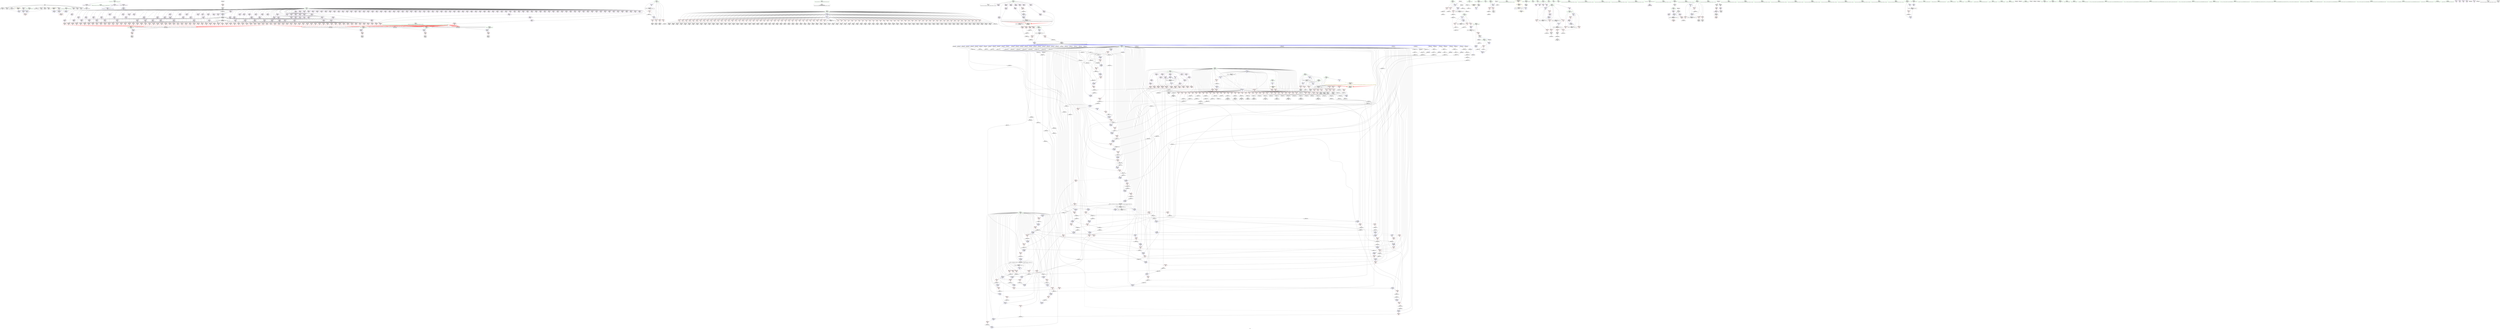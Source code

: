 digraph "SVFG" {
	label="SVFG";

	Node0x559fdda242b0 [shape=record,color=grey,label="{NodeID: 0\nNullPtr}"];
	Node0x559fdda242b0 -> Node0x559fdda491f0[style=solid];
	Node0x559fdda242b0 -> Node0x559fdda49e30[style=solid];
	Node0x559fdda242b0 -> Node0x559fdda49f00[style=solid];
	Node0x559fdda242b0 -> Node0x559fdda49fd0[style=solid];
	Node0x559fdda242b0 -> Node0x559fdda4a0a0[style=solid];
	Node0x559fdda242b0 -> Node0x559fdda4a170[style=solid];
	Node0x559fdda242b0 -> Node0x559fdda4a240[style=solid];
	Node0x559fdda242b0 -> Node0x559fdda4a310[style=solid];
	Node0x559fdda242b0 -> Node0x559fdda4a3e0[style=solid];
	Node0x559fdda242b0 -> Node0x559fdda4a4b0[style=solid];
	Node0x559fdda242b0 -> Node0x559fdda4a580[style=solid];
	Node0x559fdda242b0 -> Node0x559fdda4a650[style=solid];
	Node0x559fdda242b0 -> Node0x559fdda8d9a0[style=solid];
	Node0x559fdda8c870 [shape=record,color=red,label="{NodeID: 775\n1197\<--1196\n\<--arrayidx520\nmain\n|{<s0>70}}"];
	Node0x559fdda8c870:s0 -> Node0x559fddb82a70[style=solid,color=red];
	Node0x559fdda836e0 [shape=record,color=red,label="{NodeID: 443\n363\<--12\n\<--M\nmain\n}"];
	Node0x559fdda836e0 -> Node0x559fdda7d5d0[style=solid];
	Node0x559fdda4a9c0 [shape=record,color=black,label="{NodeID: 111\n52\<--53\n\<--_ZNSt8ios_base4InitD1Ev\nCan only get source location for instruction, argument, global var or function.}"];
	Node0x559fdda923c0 [shape=record,color=blue,label="{NodeID: 886\n274\<--945\ntmp\<--add343\nmain\n}"];
	Node0x559fdda923c0 -> Node0x559fdda9eba0[style=dashed];
	Node0x559fdda923c0 -> Node0x559fdda92490[style=dashed];
	Node0x559fdda98d60 [shape=record,color=red,label="{NodeID: 554\n893\<--248\n\<--x\nmain\n}"];
	Node0x559fdda98d60 -> Node0x559fdda7fcd0[style=solid];
	Node0x559fddacdef0 [shape=record,color=grey,label="{NodeID: 1329\n1339 = Binary(1338, 149, )\n}"];
	Node0x559fddacdef0 -> Node0x559fddacdd70[style=solid];
	Node0x559fdda48a30 [shape=record,color=black,label="{NodeID: 222\n1210\<--1209\nidxprom529\<--\nmain\n}"];
	Node0x559fddb90280 [shape=record,color=black,label="{NodeID: 1772\n1049 = PHI(168, )\n}"];
	Node0x559fddb90280 -> Node0x559fddac2120[style=solid];
	Node0x559fdda9e790 [shape=record,color=red,label="{NodeID: 665\n849\<--274\n\<--tmp\nmain\n}"];
	Node0x559fdda9e790 -> Node0x559fddad5cb0[style=solid];
	Node0x559fddad7db0 [shape=record,color=grey,label="{NodeID: 1440\n125 = cmp(124, 126, )\n}"];
	Node0x559fdda89950 [shape=record,color=purple,label="{NodeID: 333\n993\<--17\narrayidx376\<--S\nmain\n}"];
	Node0x559fdda89950 -> Node0x559fddaa2ca0[style=solid];
	Node0x559fdda24510 [shape=record,color=green,label="{NodeID: 1\n7\<--1\n__dso_handle\<--dummyObj\nGlob }"];
	Node0x559fdda8c940 [shape=record,color=red,label="{NodeID: 776\n1208\<--1207\n\<--arrayidx528\nmain\n|{<s0>71}}"];
	Node0x559fdda8c940:s0 -> Node0x559fddb82a70[style=solid,color=red];
	Node0x559fdda837b0 [shape=record,color=red,label="{NodeID: 444\n370\<--12\n\<--M\nmain\n}"];
	Node0x559fdda837b0 -> Node0x559fdda7d6a0[style=solid];
	Node0x559fdda4aac0 [shape=record,color=black,label="{NodeID: 112\n89\<--84\n\<--exception\n_Z4in_cv\n}"];
	Node0x559fdda4aac0 -> Node0x559fdda8db70[style=solid];
	Node0x559fdda92490 [shape=record,color=blue,label="{NodeID: 887\n274\<--972\ntmp\<--add362\nmain\n}"];
	Node0x559fdda92490 -> Node0x559fdda9ec70[style=dashed];
	Node0x559fdda92490 -> Node0x559fdda92560[style=dashed];
	Node0x559fdda98e30 [shape=record,color=red,label="{NodeID: 555\n898\<--248\n\<--x\nmain\n}"];
	Node0x559fdda98e30 -> Node0x559fdda7fda0[style=solid];
	Node0x559fddace070 [shape=record,color=grey,label="{NodeID: 1330\n807 = Binary(806, 237, )\n}"];
	Node0x559fddace070 -> Node0x559fdda91ad0[style=solid];
	Node0x559fdda48b00 [shape=record,color=black,label="{NodeID: 223\n1216\<--1215\nidxprom534\<--\nmain\n}"];
	Node0x559fddb903c0 [shape=record,color=black,label="{NodeID: 1773\n1094 = PHI(168, )\n}"];
	Node0x559fddb903c0 -> Node0x559fddac7470[style=solid];
	Node0x559fdda9e860 [shape=record,color=red,label="{NodeID: 666\n854\<--274\n\<--tmp\nmain\n}"];
	Node0x559fdda9e860 -> Node0x559fddad4c30[style=solid];
	Node0x559fddad7f30 [shape=record,color=grey,label="{NodeID: 1441\n284 = cmp(281, 13, )\n}"];
	Node0x559fdda89a20 [shape=record,color=purple,label="{NodeID: 334\n1003\<--17\narrayidx383\<--S\nmain\n}"];
	Node0x559fdda433d0 [shape=record,color=green,label="{NodeID: 2\n8\<--1\n_ZTIi\<--dummyObj\nGlob }"];
	Node0x559fdda8ca10 [shape=record,color=red,label="{NodeID: 777\n1213\<--1212\n\<--arrayidx531\nmain\n|{<s0>71}}"];
	Node0x559fdda8ca10:s0 -> Node0x559fddb91040[style=solid,color=red];
	Node0x559fdda83880 [shape=record,color=red,label="{NodeID: 445\n385\<--12\n\<--M\nmain\n}"];
	Node0x559fdda83880 -> Node0x559fdda7d910[style=solid];
	Node0x559fdda4ab90 [shape=record,color=black,label="{NodeID: 113\n68\<--97\n_Z4in_cv_ret\<--\n_Z4in_cv\n}"];
	Node0x559fdda92560 [shape=record,color=blue,label="{NodeID: 888\n274\<--999\ntmp\<--add381\nmain\n}"];
	Node0x559fdda92560 -> Node0x559fdda9ed40[style=dashed];
	Node0x559fdda92560 -> Node0x559fdda92630[style=dashed];
	Node0x559fdda98f00 [shape=record,color=red,label="{NodeID: 556\n903\<--248\n\<--x\nmain\n}"];
	Node0x559fdda98f00 -> Node0x559fdda7fe70[style=solid];
	Node0x559fddace1f0 [shape=record,color=grey,label="{NodeID: 1331\n1279 = Binary(1278, 585, )\n}"];
	Node0x559fddace1f0 -> Node0x559fddace4f0[style=solid];
	Node0x559fdda48bd0 [shape=record,color=black,label="{NodeID: 224\n1224\<--1223\nidxprom541\<--\nmain\n}"];
	Node0x559fddb90500 [shape=record,color=black,label="{NodeID: 1774\n1100 = PHI(168, )\n}"];
	Node0x559fddb90500 -> Node0x559fddac7470[style=solid];
	Node0x559fdda9e930 [shape=record,color=red,label="{NodeID: 667\n890\<--274\n\<--tmp\nmain\n}"];
	Node0x559fdda9e930 -> Node0x559fddac8070[style=solid];
	Node0x559fddad80b0 [shape=record,color=grey,label="{NodeID: 1442\n121 = cmp(119, 122, )\n}"];
	Node0x559fdda89af0 [shape=record,color=purple,label="{NodeID: 335\n1004\<--17\narrayidx384\<--S\nmain\n}"];
	Node0x559fdda89af0 -> Node0x559fddaa2d70[style=solid];
	Node0x559fdda39fc0 [shape=record,color=green,label="{NodeID: 3\n13\<--1\n\<--dummyObj\nCan only get source location for instruction, argument, global var or function.}"];
	Node0x559fdda8cae0 [shape=record,color=red,label="{NodeID: 778\n1219\<--1218\n\<--arrayidx536\nmain\n|{<s0>72}}"];
	Node0x559fdda8cae0:s0 -> Node0x559fddb82a70[style=solid,color=red];
	Node0x559fdda83950 [shape=record,color=red,label="{NodeID: 446\n423\<--12\n\<--M\nmain\n}"];
	Node0x559fdda83950 -> Node0x559fddad29f0[style=solid];
	Node0x559fdda4ac60 [shape=record,color=black,label="{NodeID: 114\n138\<--136\n\<--exception\n_Z2inv\n}"];
	Node0x559fdda4ac60 -> Node0x559fdda8deb0[style=solid];
	Node0x559fdda92630 [shape=record,color=blue,label="{NodeID: 889\n274\<--1026\ntmp\<--add400\nmain\n}"];
	Node0x559fdda92630 -> Node0x559fdda9ee10[style=dashed];
	Node0x559fdda92630 -> Node0x559fdda92700[style=dashed];
	Node0x559fdda98fd0 [shape=record,color=red,label="{NodeID: 557\n909\<--248\n\<--x\nmain\n}"];
	Node0x559fdda98fd0 -> Node0x559fdda7ff40[style=solid];
	Node0x559fddace370 [shape=record,color=grey,label="{NodeID: 1332\n806 = Binary(798, 805, )\n}"];
	Node0x559fddace370 -> Node0x559fddace070[style=solid];
	Node0x559fdda48ca0 [shape=record,color=black,label="{NodeID: 225\n1235\<--1234\nidxprom549\<--\nmain\n}"];
	Node0x559fddb90640 [shape=record,color=black,label="{NodeID: 1775\n1108 = PHI(168, )\n}"];
	Node0x559fddb90640 -> Node0x559fddac75f0[style=solid];
	Node0x559fdda9ea00 [shape=record,color=red,label="{NodeID: 668\n917\<--274\n\<--tmp\nmain\n}"];
	Node0x559fdda9ea00 -> Node0x559fddac9cf0[style=solid];
	Node0x559fddad8230 [shape=record,color=grey,label="{NodeID: 1443\n511 = cmp(509, 510, )\n}"];
	Node0x559fdda89bc0 [shape=record,color=purple,label="{NodeID: 336\n1008\<--17\narrayidx386\<--S\nmain\n}"];
	Node0x559fdda40710 [shape=record,color=green,label="{NodeID: 4\n29\<--1\n.str\<--dummyObj\nGlob }"];
	Node0x559fdda8cbb0 [shape=record,color=red,label="{NodeID: 779\n1227\<--1226\n\<--arrayidx543\nmain\n|{<s0>73}}"];
	Node0x559fdda8cbb0:s0 -> Node0x559fddb82a70[style=solid,color=red];
	Node0x559fddaa5c10 [shape=record,color=yellow,style=double,label="{NodeID: 1554\n52V_1 = ENCHI(MR_52V_0)\npts\{265 \}\nFun[main]}"];
	Node0x559fddaa5c10 -> Node0x559fdda8f230[style=dashed];
	Node0x559fddaa5c10 -> Node0x559fdda8f3d0[style=dashed];
	Node0x559fddaa5c10 -> Node0x559fdda8f570[style=dashed];
	Node0x559fdda83a20 [shape=record,color=red,label="{NodeID: 447\n510\<--12\n\<--M\nmain\n}"];
	Node0x559fdda83a20 -> Node0x559fddad8230[style=solid];
	Node0x559fdda4ad30 [shape=record,color=black,label="{NodeID: 115\n108\<--164\n_Z2inv_ret\<--\n_Z2inv\n|{<s0>7|<s1>11}}"];
	Node0x559fdda4ad30:s0 -> Node0x559fddb8c640[style=solid,color=blue];
	Node0x559fdda4ad30:s1 -> Node0x559fddb8c940[style=solid,color=blue];
	Node0x559fdda92700 [shape=record,color=blue,label="{NodeID: 890\n274\<--1053\ntmp\<--add419\nmain\n}"];
	Node0x559fdda92700 -> Node0x559fdda9eee0[style=dashed];
	Node0x559fdda92700 -> Node0x559fdda927d0[style=dashed];
	Node0x559fdda990a0 [shape=record,color=red,label="{NodeID: 558\n920\<--248\n\<--x\nmain\n}"];
	Node0x559fdda990a0 -> Node0x559fdda80010[style=solid];
	Node0x559fddace4f0 [shape=record,color=grey,label="{NodeID: 1333\n1280 = Binary(1277, 1279, )\n}"];
	Node0x559fddace4f0 -> Node0x559fddacf0f0[style=solid];
	Node0x559fdda48d70 [shape=record,color=black,label="{NodeID: 226\n1240\<--1239\nidxprom552\<--\nmain\n}"];
	Node0x559fddb90780 [shape=record,color=black,label="{NodeID: 1776\n1124 = PHI(168, )\n}"];
	Node0x559fddb90780 -> Node0x559fddac1a70[style=solid];
	Node0x559fdda9ead0 [shape=record,color=red,label="{NodeID: 669\n944\<--274\n\<--tmp\nmain\n}"];
	Node0x559fdda9ead0 -> Node0x559fddacc3f0[style=solid];
	Node0x559fddad83b0 [shape=record,color=grey,label="{NodeID: 1444\n504 = cmp(502, 503, )\n}"];
	Node0x559fdda89c90 [shape=record,color=purple,label="{NodeID: 337\n1009\<--17\narrayidx387\<--S\nmain\n}"];
	Node0x559fdda89c90 -> Node0x559fddaa2e40[style=solid];
	Node0x559fdda407a0 [shape=record,color=green,label="{NodeID: 5\n31\<--1\n.str.1\<--dummyObj\nGlob }"];
	Node0x559fdda8cc80 [shape=record,color=red,label="{NodeID: 780\n1238\<--1237\n\<--arrayidx551\nmain\n|{<s0>74}}"];
	Node0x559fdda8cc80:s0 -> Node0x559fddb82a70[style=solid,color=red];
	Node0x559fddaa5cf0 [shape=record,color=yellow,style=double,label="{NodeID: 1555\n54V_1 = ENCHI(MR_54V_0)\npts\{267 \}\nFun[main]}"];
	Node0x559fddaa5cf0 -> Node0x559fdda8f300[style=dashed];
	Node0x559fddaa5cf0 -> Node0x559fdda8f4a0[style=dashed];
	Node0x559fddaa5cf0 -> Node0x559fdda8f640[style=dashed];
	Node0x559fdda83af0 [shape=record,color=red,label="{NodeID: 448\n193\<--19\n\<--N\n_Z4calciiii\n}"];
	Node0x559fdda83af0 -> Node0x559fddad8e30[style=solid];
	Node0x559fdda4ae00 [shape=record,color=black,label="{NodeID: 116\n197\<--196\nidxprom\<--\n_Z4calciiii\n}"];
	Node0x559fdda927d0 [shape=record,color=blue,label="{NodeID: 891\n274\<--1062\ntmp\<--rem424\nmain\n}"];
	Node0x559fdda927d0 -> Node0x559fdda9efb0[style=dashed];
	Node0x559fdda927d0 -> Node0x559fdda928a0[style=dashed];
	Node0x559fdda99170 [shape=record,color=red,label="{NodeID: 559\n925\<--248\n\<--x\nmain\n}"];
	Node0x559fdda99170 -> Node0x559fdda800e0[style=solid];
	Node0x559fddace670 [shape=record,color=grey,label="{NodeID: 1334\n1276 = Binary(1275, 149, )\n}"];
	Node0x559fddace670 -> Node0x559fddace970[style=solid];
	Node0x559fdda48e40 [shape=record,color=black,label="{NodeID: 227\n1246\<--1245\nidxprom557\<--\nmain\n}"];
	Node0x559fddb908c0 [shape=record,color=black,label="{NodeID: 1777\n1250 = PHI(168, )\n}"];
	Node0x559fddb908c0 -> Node0x559fddac6270[style=solid];
	Node0x559fdda9eba0 [shape=record,color=red,label="{NodeID: 670\n971\<--274\n\<--tmp\nmain\n}"];
	Node0x559fdda9eba0 -> Node0x559fddad20f0[style=solid];
	Node0x559fddad8530 [shape=record,color=grey,label="{NodeID: 1445\n446 = cmp(445, 304, )\n}"];
	Node0x559fdda89d60 [shape=record,color=purple,label="{NodeID: 338\n1014\<--17\narrayidx391\<--S\nmain\n}"];
	Node0x559fdda40830 [shape=record,color=green,label="{NodeID: 6\n33\<--1\n.str.2\<--dummyObj\nGlob }"];
	Node0x559fdda8cd50 [shape=record,color=red,label="{NodeID: 781\n1243\<--1242\n\<--arrayidx554\nmain\n|{<s0>74}}"];
	Node0x559fdda8cd50:s0 -> Node0x559fddb91040[style=solid,color=red];
	Node0x559fdda83bc0 [shape=record,color=red,label="{NodeID: 449\n435\<--19\n\<--N\nmain\n}"];
	Node0x559fdda83bc0 -> Node0x559fddad86b0[style=solid];
	Node0x559fdda7caa0 [shape=record,color=black,label="{NodeID: 117\n200\<--199\nidxprom1\<--\n_Z4calciiii\n}"];
	Node0x559fdda928a0 [shape=record,color=blue,label="{NodeID: 892\n274\<--1070\ntmp\<--rem428\nmain\n}"];
	Node0x559fdda928a0 -> Node0x559fdda9f080[style=dashed];
	Node0x559fdda928a0 -> Node0x559fdda92b10[style=dashed];
	Node0x559fdda928a0 -> Node0x559fddb2ada0[style=dashed];
	Node0x559fdda99240 [shape=record,color=red,label="{NodeID: 560\n930\<--248\n\<--x\nmain\n}"];
	Node0x559fdda99240 -> Node0x559fdda801b0[style=solid];
	Node0x559fddace7f0 [shape=record,color=grey,label="{NodeID: 1335\n805 = Binary(802, 804, )\n}"];
	Node0x559fddace7f0 -> Node0x559fddace370[style=solid];
	Node0x559fdda48f10 [shape=record,color=black,label="{NodeID: 228\n1254\<--1253\nidxprom564\<--\nmain\n}"];
	Node0x559fddb90a00 [shape=record,color=black,label="{NodeID: 1778\n1258 = PHI(168, )\n}"];
	Node0x559fddb90a00 -> Node0x559fddac8c70[style=solid];
	Node0x559fdda9ec70 [shape=record,color=red,label="{NodeID: 671\n998\<--274\n\<--tmp\nmain\n}"];
	Node0x559fdda9ec70 -> Node0x559fddad3770[style=solid];
	Node0x559fddad86b0 [shape=record,color=grey,label="{NodeID: 1446\n436 = cmp(434, 435, )\n}"];
	Node0x559fdda89e30 [shape=record,color=purple,label="{NodeID: 339\n1015\<--17\narrayidx392\<--S\nmain\n}"];
	Node0x559fdda89e30 -> Node0x559fddaa2f10[style=solid];
	Node0x559fdda43550 [shape=record,color=green,label="{NodeID: 7\n35\<--1\n.str.3\<--dummyObj\nGlob }"];
	Node0x559fdda8ce20 [shape=record,color=red,label="{NodeID: 782\n1249\<--1248\n\<--arrayidx559\nmain\n|{<s0>75}}"];
	Node0x559fdda8ce20:s0 -> Node0x559fddb82a70[style=solid,color=red];
	Node0x559fdda83c90 [shape=record,color=red,label="{NodeID: 450\n488\<--19\n\<--N\nmain\n}"];
	Node0x559fdda83c90 -> Node0x559fddac7170[style=solid];
	Node0x559fdda7cb30 [shape=record,color=black,label="{NodeID: 118\n204\<--203\nidxprom3\<--\n_Z4calciiii\n}"];
	Node0x559fdda92970 [shape=record,color=blue,label="{NodeID: 893\n272\<--1074\nans\<--add429\nmain\n}"];
	Node0x559fdda92970 -> Node0x559fdda9d0d0[style=dashed];
	Node0x559fdda92970 -> Node0x559fdda92a40[style=dashed];
	Node0x559fdda99310 [shape=record,color=red,label="{NodeID: 561\n936\<--248\n\<--x\nmain\n}"];
	Node0x559fdda99310 -> Node0x559fdda80280[style=solid];
	Node0x559fddace970 [shape=record,color=grey,label="{NodeID: 1336\n1277 = Binary(1274, 1276, )\n}"];
	Node0x559fddace970 -> Node0x559fddace4f0[style=solid];
	Node0x559fdda48fe0 [shape=record,color=black,label="{NodeID: 229\n1267\<--1266\nidxprom573\<--sub572\nmain\n}"];
	Node0x559fddb90b40 [shape=record,color=black,label="{NodeID: 1779\n1301 = PHI(168, )\n}"];
	Node0x559fddb90b40 -> Node0x559fddad1670[style=solid];
	Node0x559fdda9ed40 [shape=record,color=red,label="{NodeID: 672\n1025\<--274\n\<--tmp\nmain\n}"];
	Node0x559fdda9ed40 -> Node0x559fddad44b0[style=solid];
	Node0x559fddad8830 [shape=record,color=grey,label="{NodeID: 1447\n134 = cmp(133, 13, )\n}"];
	Node0x559fdda89f00 [shape=record,color=purple,label="{NodeID: 340\n1019\<--17\narrayidx394\<--S\nmain\n}"];
	Node0x559fdda435e0 [shape=record,color=green,label="{NodeID: 8\n37\<--1\n.str.4\<--dummyObj\nGlob }"];
	Node0x559fdda8cef0 [shape=record,color=red,label="{NodeID: 783\n1257\<--1256\n\<--arrayidx566\nmain\n|{<s0>76}}"];
	Node0x559fdda8cef0:s0 -> Node0x559fddb82a70[style=solid,color=red];
	Node0x559fdda83d60 [shape=record,color=red,label="{NodeID: 451\n480\<--21\n\<--K\nmain\n}"];
	Node0x559fdda83d60 -> Node0x559fddad7930[style=solid];
	Node0x559fdda7cbc0 [shape=record,color=black,label="{NodeID: 119\n207\<--206\nidxprom5\<--\n_Z4calciiii\n}"];
	Node0x559fdda92a40 [shape=record,color=blue,label="{NodeID: 894\n272\<--1077\nans\<--rem430\nmain\n}"];
	Node0x559fdda92a40 -> Node0x559fdda9d1a0[style=dashed];
	Node0x559fdda92a40 -> Node0x559fdda93260[style=dashed];
	Node0x559fdda92a40 -> Node0x559fddb2a8a0[style=dashed];
	Node0x559fdda993e0 [shape=record,color=red,label="{NodeID: 562\n947\<--248\n\<--x\nmain\n}"];
	Node0x559fdda993e0 -> Node0x559fdda80350[style=solid];
	Node0x559fddaceaf0 [shape=record,color=grey,label="{NodeID: 1337\n804 = Binary(803, 585, )\n}"];
	Node0x559fddaceaf0 -> Node0x559fddace7f0[style=solid];
	Node0x559fdda490b0 [shape=record,color=black,label="{NodeID: 230\n1297\<--1296\nidxprom588\<--\nmain\n}"];
	Node0x559fddb90c80 [shape=record,color=black,label="{NodeID: 1780\n1307 = PHI(168, )\n}"];
	Node0x559fddb90c80 -> Node0x559fddad1670[style=solid];
	Node0x559fdda9ee10 [shape=record,color=red,label="{NodeID: 673\n1052\<--274\n\<--tmp\nmain\n}"];
	Node0x559fdda9ee10 -> Node0x559fddad6bb0[style=solid];
	Node0x559fddad89b0 [shape=record,color=grey,label="{NodeID: 1448\n763 = cmp(762, 146, )\n}"];
	Node0x559fdda89fd0 [shape=record,color=purple,label="{NodeID: 341\n1020\<--17\narrayidx395\<--S\nmain\n}"];
	Node0x559fdda89fd0 -> Node0x559fddaa2fe0[style=solid];
	Node0x559fdda43670 [shape=record,color=green,label="{NodeID: 9\n40\<--1\n\<--dummyObj\nCan only get source location for instruction, argument, global var or function.}"];
	Node0x559fdda8cfc0 [shape=record,color=red,label="{NodeID: 784\n1269\<--1268\n\<--arrayidx574\nmain\n}"];
	Node0x559fdda8cfc0 -> Node0x559fddac66f0[style=solid];
	Node0x559fdda83e30 [shape=record,color=red,label="{NodeID: 452\n503\<--21\n\<--K\nmain\n}"];
	Node0x559fdda83e30 -> Node0x559fddad83b0[style=solid];
	Node0x559fdda7cc50 [shape=record,color=black,label="{NodeID: 120\n212\<--211\nidxprom7\<--\n_Z4calciiii\n}"];
	Node0x559fdda92b10 [shape=record,color=blue,label="{NodeID: 895\n274\<--13\ntmp\<--\nmain\n}"];
	Node0x559fdda92b10 -> Node0x559fdda9f150[style=dashed];
	Node0x559fdda92b10 -> Node0x559fdda92be0[style=dashed];
	Node0x559fdda994b0 [shape=record,color=red,label="{NodeID: 563\n952\<--248\n\<--x\nmain\n}"];
	Node0x559fdda994b0 -> Node0x559fdda80420[style=solid];
	Node0x559fddacec70 [shape=record,color=grey,label="{NodeID: 1338\n601 = Binary(600, 237, )\n}"];
	Node0x559fddacec70 -> Node0x559fdda90a90[style=solid];
	Node0x559fdda846b0 [shape=record,color=black,label="{NodeID: 231\n1303\<--1302\nidxprom593\<--\nmain\n}"];
	Node0x559fddb90dc0 [shape=record,color=black,label="{NodeID: 1781\n1315 = PHI(168, )\n}"];
	Node0x559fddb90dc0 -> Node0x559fddacb370[style=solid];
	Node0x559fdda9eee0 [shape=record,color=red,label="{NodeID: 674\n1055\<--274\n\<--tmp\nmain\n}"];
	Node0x559fdda9eee0 -> Node0x559fddad6430[style=solid];
	Node0x559fddad8b30 [shape=record,color=grey,label="{NodeID: 1449\n1292 = cmp(1291, 1293, )\n}"];
	Node0x559fdda8a0a0 [shape=record,color=purple,label="{NodeID: 342\n1030\<--17\narrayidx402\<--S\nmain\n}"];
	Node0x559fdda40d30 [shape=record,color=green,label="{NodeID: 10\n77\<--1\n\<--dummyObj\nCan only get source location for instruction, argument, global var or function.}"];
	Node0x559fdda8d090 [shape=record,color=red,label="{NodeID: 785\n1300\<--1299\n\<--arrayidx590\nmain\n|{<s0>77}}"];
	Node0x559fdda8d090:s0 -> Node0x559fddb82a70[style=solid,color=red];
	Node0x559fdda83f00 [shape=record,color=red,label="{NodeID: 453\n79\<--69\n\<--c\n_Z4in_cv\n}"];
	Node0x559fdda83f00 -> Node0x559fddad08f0[style=solid];
	Node0x559fdda7cce0 [shape=record,color=black,label="{NodeID: 121\n215\<--214\nidxprom9\<--\n_Z4calciiii\n}"];
	Node0x559fdda92be0 [shape=record,color=blue,label="{NodeID: 896\n274\<--1112\ntmp\<--add456\nmain\n}"];
	Node0x559fdda92be0 -> Node0x559fdda9f220[style=dashed];
	Node0x559fdda92be0 -> Node0x559fdda92cb0[style=dashed];
	Node0x559fdda99580 [shape=record,color=red,label="{NodeID: 564\n957\<--248\n\<--x\nmain\n}"];
	Node0x559fdda99580 -> Node0x559fdda804f0[style=solid];
	Node0x559fddacedf0 [shape=record,color=grey,label="{NodeID: 1339\n600 = Binary(593, 599, )\n}"];
	Node0x559fddacedf0 -> Node0x559fddacec70[style=solid];
	Node0x559fdda84740 [shape=record,color=black,label="{NodeID: 232\n1311\<--1310\nidxprom600\<--\nmain\n}"];
	Node0x559fddb90f00 [shape=record,color=black,label="{NodeID: 1782\n1323 = PHI(168, )\n}"];
	Node0x559fddb90f00 -> Node0x559fddacb7f0[style=solid];
	Node0x559fdda9efb0 [shape=record,color=red,label="{NodeID: 675\n1064\<--274\n\<--tmp\nmain\n}"];
	Node0x559fdda9efb0 -> Node0x559fddad7030[style=solid];
	Node0x559fddad8cb0 [shape=record,color=grey,label="{NodeID: 1450\n82 = cmp(80, 13, )\n}"];
	Node0x559fdda8a170 [shape=record,color=purple,label="{NodeID: 343\n1031\<--17\narrayidx403\<--S\nmain\n}"];
	Node0x559fdda8a170 -> Node0x559fddaa30b0[style=solid];
	Node0x559fdda40e00 [shape=record,color=green,label="{NodeID: 11\n81\<--1\n\<--dummyObj\nCan only get source location for instruction, argument, global var or function.}"];
	Node0x559fdda8d160 [shape=record,color=red,label="{NodeID: 786\n1306\<--1305\n\<--arrayidx595\nmain\n|{<s0>78}}"];
	Node0x559fdda8d160:s0 -> Node0x559fddb82a70[style=solid,color=red];
	Node0x559fdda83fd0 [shape=record,color=red,label="{NodeID: 454\n97\<--69\n\<--c\n_Z4in_cv\n}"];
	Node0x559fdda83fd0 -> Node0x559fdda4ab90[style=solid];
	Node0x559fdda7cdb0 [shape=record,color=black,label="{NodeID: 122\n220\<--219\nidxprom12\<--\n_Z4calciiii\n}"];
	Node0x559fdda92cb0 [shape=record,color=blue,label="{NodeID: 897\n274\<--1142\ntmp\<--add479\nmain\n}"];
	Node0x559fdda92cb0 -> Node0x559fdda9f2f0[style=dashed];
	Node0x559fdda92cb0 -> Node0x559fdda92d80[style=dashed];
	Node0x559fdda99650 [shape=record,color=red,label="{NodeID: 565\n963\<--248\n\<--x\nmain\n}"];
	Node0x559fdda99650 -> Node0x559fdda805c0[style=solid];
	Node0x559fddacef70 [shape=record,color=grey,label="{NodeID: 1340\n811 = Binary(810, 809, )\n}"];
	Node0x559fddacef70 -> Node0x559fdda91ba0[style=solid];
	Node0x559fdda84810 [shape=record,color=black,label="{NodeID: 233\n1319\<--1318\nidxprom607\<--\nmain\n}"];
	Node0x559fddb91040 [shape=record,color=black,label="{NodeID: 1783\n170 = PHI(524, 558, 524, 524, 637, 681, 524, 703, 524, 725, 524, 524, 524, 524, 826, 875, 524, 902, 524, 929, 524, 956, 524, 983, 994, 1010, 1021, 1037, 1048, 1093, 524, 524, 1123, 524, 524, 1153, 524, 524, 1183, 524, 524, 1213, 524, 524, 1243, 524, 524, 524, 524, 524, 524, )\n1st arg _Z4calciiii }"];
	Node0x559fddb91040 -> Node0x559fdda8e2c0[style=solid];
	Node0x559fdda9f080 [shape=record,color=red,label="{NodeID: 676\n1072\<--274\n\<--tmp\nmain\n}"];
	Node0x559fdda9f080 -> Node0x559fddad59b0[style=solid];
	Node0x559fddad8e30 [shape=record,color=grey,label="{NodeID: 1451\n194 = cmp(192, 193, )\n}"];
	Node0x559fdda8a240 [shape=record,color=purple,label="{NodeID: 344\n1035\<--17\narrayidx405\<--S\nmain\n}"];
	Node0x559fdda40ed0 [shape=record,color=green,label="{NodeID: 12\n86\<--1\n\<--dummyObj\nCan only get source location for instruction, argument, global var or function.}"];
	Node0x559fdda8d230 [shape=record,color=red,label="{NodeID: 787\n1314\<--1313\n\<--arrayidx602\nmain\n|{<s0>79}}"];
	Node0x559fdda8d230:s0 -> Node0x559fddb82a70[style=solid,color=red];
	Node0x559fdda840a0 [shape=record,color=red,label="{NodeID: 455\n164\<--109\n\<--retval\n_Z2inv\n}"];
	Node0x559fdda840a0 -> Node0x559fdda4ad30[style=solid];
	Node0x559fdda7ce80 [shape=record,color=black,label="{NodeID: 123\n223\<--222\nidxprom14\<--\n_Z4calciiii\n}"];
	Node0x559fdda92d80 [shape=record,color=blue,label="{NodeID: 898\n274\<--1172\ntmp\<--add502\nmain\n}"];
	Node0x559fdda92d80 -> Node0x559fdda9f3c0[style=dashed];
	Node0x559fdda92d80 -> Node0x559fdda92e50[style=dashed];
	Node0x559fdda99720 [shape=record,color=red,label="{NodeID: 566\n974\<--248\n\<--x\nmain\n}"];
	Node0x559fdda99720 -> Node0x559fdda471d0[style=solid];
	Node0x559fddacf0f0 [shape=record,color=grey,label="{NodeID: 1341\n1281 = Binary(1273, 1280, )\n}"];
	Node0x559fddacf0f0 -> Node0x559fddacf270[style=solid];
	Node0x559fdda848e0 [shape=record,color=black,label="{NodeID: 234\n1330\<--1329\nidxprom615\<--sub614\nmain\n}"];
	Node0x559fddb93a20 [shape=record,color=black,label="{NodeID: 1784\n171 = PHI(524, 524, 524, 524, 642, 524, 524, 524, 524, 524, 524, 524, 524, 524, 831, 880, 524, 907, 524, 934, 524, 961, 524, 524, 524, 524, 524, 524, 524, 524, 524, 524, 524, 524, 524, 524, 524, 524, 524, 524, 524, 524, 524, 524, 524, 524, 524, 524, 524, 524, 524, )\n2nd arg _Z4calciiii }"];
	Node0x559fddb93a20 -> Node0x559fdda8e390[style=solid];
	Node0x559fdda9f150 [shape=record,color=red,label="{NodeID: 677\n1111\<--274\n\<--tmp\nmain\n}"];
	Node0x559fdda9f150 -> Node0x559fddac5970[style=solid];
	Node0x559fddad8fb0 [shape=record,color=grey,label="{NodeID: 1452\n76 = cmp(72, 77, )\n}"];
	Node0x559fdda8a310 [shape=record,color=purple,label="{NodeID: 345\n1036\<--17\narrayidx406\<--S\nmain\n}"];
	Node0x559fdda8a310 -> Node0x559fddaa3180[style=solid];
	Node0x559fdda41c80 [shape=record,color=green,label="{NodeID: 13\n120\<--1\n\<--dummyObj\nCan only get source location for instruction, argument, global var or function.}"];
	Node0x559fdda8d300 [shape=record,color=red,label="{NodeID: 788\n1322\<--1321\n\<--arrayidx609\nmain\n|{<s0>80}}"];
	Node0x559fdda8d300:s0 -> Node0x559fddb82a70[style=solid,color=red];
	Node0x559fdda84170 [shape=record,color=red,label="{NodeID: 456\n144\<--111\n\<--x\n_Z2inv\n}"];
	Node0x559fdda84170 -> Node0x559fddac9ff0[style=solid];
	Node0x559fdda7cf50 [shape=record,color=black,label="{NodeID: 124\n168\<--236\n_Z4calciiii_ret\<--rem\n_Z4calciiii\n|{<s0>30|<s1>31|<s2>32|<s3>33|<s4>34|<s5>35|<s6>36|<s7>37|<s8>38|<s9>39|<s10>40|<s11>41|<s12>42|<s13>43|<s14>44|<s15>45|<s16>46|<s17>47|<s18>48|<s19>49|<s20>50|<s21>51|<s22>52|<s23>53|<s24>54|<s25>55|<s26>56|<s27>57|<s28>58|<s29>59|<s30>60|<s31>61|<s32>62|<s33>63|<s34>64|<s35>65|<s36>66|<s37>67|<s38>68|<s39>69|<s40>70|<s41>71|<s42>72|<s43>73|<s44>74|<s45>75|<s46>76|<s47>77|<s48>78|<s49>79|<s50>80}}"];
	Node0x559fdda7cf50:s0 -> Node0x559fddb8d600[style=solid,color=blue];
	Node0x559fdda7cf50:s1 -> Node0x559fddb8cc80[style=solid,color=blue];
	Node0x559fdda7cf50:s2 -> Node0x559fddb8dec0[style=solid,color=blue];
	Node0x559fdda7cf50:s3 -> Node0x559fddb8e000[style=solid,color=blue];
	Node0x559fdda7cf50:s4 -> Node0x559fddb8e140[style=solid,color=blue];
	Node0x559fdda7cf50:s5 -> Node0x559fddb8e280[style=solid,color=blue];
	Node0x559fdda7cf50:s6 -> Node0x559fddb8e3c0[style=solid,color=blue];
	Node0x559fdda7cf50:s7 -> Node0x559fddb8e500[style=solid,color=blue];
	Node0x559fdda7cf50:s8 -> Node0x559fddb8d0a0[style=solid,color=blue];
	Node0x559fdda7cf50:s9 -> Node0x559fddb8d240[style=solid,color=blue];
	Node0x559fdda7cf50:s10 -> Node0x559fddb8d380[style=solid,color=blue];
	Node0x559fdda7cf50:s11 -> Node0x559fddb8d4c0[style=solid,color=blue];
	Node0x559fdda7cf50:s12 -> Node0x559fddb8f540[style=solid,color=blue];
	Node0x559fdda7cf50:s13 -> Node0x559fddb8f680[style=solid,color=blue];
	Node0x559fdda7cf50:s14 -> Node0x559fddb8cdc0[style=solid,color=blue];
	Node0x559fdda7cf50:s15 -> Node0x559fddb8d740[style=solid,color=blue];
	Node0x559fdda7cf50:s16 -> Node0x559fddb8d880[style=solid,color=blue];
	Node0x559fdda7cf50:s17 -> Node0x559fddb8d9c0[style=solid,color=blue];
	Node0x559fdda7cf50:s18 -> Node0x559fddb8db00[style=solid,color=blue];
	Node0x559fdda7cf50:s19 -> Node0x559fddb8dc40[style=solid,color=blue];
	Node0x559fdda7cf50:s20 -> Node0x559fddb8dd80[style=solid,color=blue];
	Node0x559fdda7cf50:s21 -> Node0x559fddb8f960[style=solid,color=blue];
	Node0x559fdda7cf50:s22 -> Node0x559fddb8fb00[style=solid,color=blue];
	Node0x559fdda7cf50:s23 -> Node0x559fddb8fc40[style=solid,color=blue];
	Node0x559fdda7cf50:s24 -> Node0x559fddb8fd80[style=solid,color=blue];
	Node0x559fdda7cf50:s25 -> Node0x559fddb8fec0[style=solid,color=blue];
	Node0x559fdda7cf50:s26 -> Node0x559fddb90000[style=solid,color=blue];
	Node0x559fdda7cf50:s27 -> Node0x559fddb90140[style=solid,color=blue];
	Node0x559fdda7cf50:s28 -> Node0x559fddb90280[style=solid,color=blue];
	Node0x559fdda7cf50:s29 -> Node0x559fddb903c0[style=solid,color=blue];
	Node0x559fdda7cf50:s30 -> Node0x559fddb90500[style=solid,color=blue];
	Node0x559fdda7cf50:s31 -> Node0x559fddb90640[style=solid,color=blue];
	Node0x559fdda7cf50:s32 -> Node0x559fddb90780[style=solid,color=blue];
	Node0x559fdda7cf50:s33 -> Node0x559fddb8e640[style=solid,color=blue];
	Node0x559fdda7cf50:s34 -> Node0x559fddb8e780[style=solid,color=blue];
	Node0x559fdda7cf50:s35 -> Node0x559fddb8e8c0[style=solid,color=blue];
	Node0x559fdda7cf50:s36 -> Node0x559fddb8ea00[style=solid,color=blue];
	Node0x559fdda7cf50:s37 -> Node0x559fddb8eb40[style=solid,color=blue];
	Node0x559fdda7cf50:s38 -> Node0x559fddb8ec80[style=solid,color=blue];
	Node0x559fdda7cf50:s39 -> Node0x559fddb8edc0[style=solid,color=blue];
	Node0x559fdda7cf50:s40 -> Node0x559fddb8ef00[style=solid,color=blue];
	Node0x559fdda7cf50:s41 -> Node0x559fddb8f040[style=solid,color=blue];
	Node0x559fdda7cf50:s42 -> Node0x559fddb8f180[style=solid,color=blue];
	Node0x559fdda7cf50:s43 -> Node0x559fddb8f2c0[style=solid,color=blue];
	Node0x559fdda7cf50:s44 -> Node0x559fddb8f400[style=solid,color=blue];
	Node0x559fdda7cf50:s45 -> Node0x559fddb908c0[style=solid,color=blue];
	Node0x559fdda7cf50:s46 -> Node0x559fddb90a00[style=solid,color=blue];
	Node0x559fdda7cf50:s47 -> Node0x559fddb90b40[style=solid,color=blue];
	Node0x559fdda7cf50:s48 -> Node0x559fddb90c80[style=solid,color=blue];
	Node0x559fdda7cf50:s49 -> Node0x559fddb90dc0[style=solid,color=blue];
	Node0x559fdda7cf50:s50 -> Node0x559fddb90f00[style=solid,color=blue];
	Node0x559fdda92e50 [shape=record,color=blue,label="{NodeID: 899\n274\<--1202\ntmp\<--add525\nmain\n}"];
	Node0x559fdda92e50 -> Node0x559fdda9f490[style=dashed];
	Node0x559fdda92e50 -> Node0x559fdda92f20[style=dashed];
	Node0x559fdda997f0 [shape=record,color=red,label="{NodeID: 567\n979\<--248\n\<--x\nmain\n}"];
	Node0x559fdda997f0 -> Node0x559fdda472a0[style=solid];
	Node0x559fddacf270 [shape=record,color=grey,label="{NodeID: 1342\n1282 = Binary(1281, 237, )\n}"];
	Node0x559fddacf270 -> Node0x559fdda93190[style=solid];
	Node0x559fdda849b0 [shape=record,color=purple,label="{NodeID: 235\n50\<--4\n\<--_ZStL8__ioinit\n__cxx_global_var_init\n}"];
	Node0x559fddb947e0 [shape=record,color=black,label="{NodeID: 1785\n172 = PHI(524, 524, 524, 524, 524, 524, 524, 524, 524, 524, 524, 524, 524, 524, 836, 524, 524, 524, 524, 524, 524, 524, 524, 524, 524, 524, 524, 524, 524, 524, 524, 524, 524, 524, 524, 524, 524, 524, 524, 524, 524, 524, 524, 524, 524, 524, 524, 524, 524, 524, 524, )\n3rd arg _Z4calciiii }"];
	Node0x559fddb947e0 -> Node0x559fdda8e460[style=solid];
	Node0x559fdda9f220 [shape=record,color=red,label="{NodeID: 678\n1141\<--274\n\<--tmp\nmain\n}"];
	Node0x559fdda9f220 -> Node0x559fddad4db0[style=solid];
	Node0x559fddad9130 [shape=record,color=grey,label="{NodeID: 1453\n584 = cmp(583, 585, )\n}"];
	Node0x559fdda8a3e0 [shape=record,color=purple,label="{NodeID: 346\n1041\<--17\narrayidx410\<--S\nmain\n}"];
	Node0x559fdda41d50 [shape=record,color=green,label="{NodeID: 14\n122\<--1\n\<--dummyObj\nCan only get source location for instruction, argument, global var or function.}"];
	Node0x559fdda8d3d0 [shape=record,color=red,label="{NodeID: 789\n1332\<--1331\n\<--arrayidx616\nmain\n}"];
	Node0x559fdda8d3d0 -> Node0x559fddacc9f0[style=solid];
	Node0x559fdda84240 [shape=record,color=red,label="{NodeID: 457\n147\<--111\n\<--x\n_Z2inv\n}"];
	Node0x559fdda84240 -> Node0x559fddac9e70[style=solid];
	Node0x559fdda7d020 [shape=record,color=black,label="{NodeID: 125\n343\<--258\n\<--ss\nmain\n}"];
	Node0x559fdda92f20 [shape=record,color=blue,label="{NodeID: 900\n274\<--1232\ntmp\<--add548\nmain\n}"];
	Node0x559fdda92f20 -> Node0x559fdda9f560[style=dashed];
	Node0x559fdda92f20 -> Node0x559fdda92ff0[style=dashed];
	Node0x559fdda998c0 [shape=record,color=red,label="{NodeID: 568\n985\<--248\n\<--x\nmain\n}"];
	Node0x559fdda998c0 -> Node0x559fdda47370[style=solid];
	Node0x559fddacf3f0 [shape=record,color=grey,label="{NodeID: 1343\n796 = Binary(795, 237, )\n}"];
	Node0x559fddacf3f0 -> Node0x559fdda91a00[style=solid];
	Node0x559fdda84a80 [shape=record,color=purple,label="{NodeID: 236\n294\<--9\n\<--buf\nmain\n}"];
	Node0x559fdda9f2f0 [shape=record,color=red,label="{NodeID: 679\n1171\<--274\n\<--tmp\nmain\n}"];
	Node0x559fdda9f2f0 -> Node0x559fddad7630[style=solid];
	Node0x559fddad92b0 [shape=record,color=grey,label="{NodeID: 1454\n668 = cmp(667, 585, )\n}"];
	Node0x559fdda8a4b0 [shape=record,color=purple,label="{NodeID: 347\n1042\<--17\narrayidx411\<--S\nmain\n}"];
	Node0x559fdda8a4b0 -> Node0x559fddaa3250[style=solid];
	Node0x559fdda41e20 [shape=record,color=green,label="{NodeID: 15\n126\<--1\n\<--dummyObj\nCan only get source location for instruction, argument, global var or function.}"];
	Node0x559fdda8d4a0 [shape=record,color=blue,label="{NodeID: 790\n12\<--13\nM\<--\nGlob }"];
	Node0x559fdda8d4a0 -> Node0x559fddb155a0[style=dashed];
	Node0x559fddaa65e0 [shape=record,color=yellow,style=double,label="{NodeID: 1565\n4V_1 = ENCHI(MR_4V_0)\npts\{85 \}\nFun[_Z4in_cv]}"];
	Node0x559fddaa65e0 -> Node0x559fdda8db70[style=dashed];
	Node0x559fdda84310 [shape=record,color=red,label="{NodeID: 458\n161\<--111\n\<--x\n_Z2inv\n}"];
	Node0x559fdda84310 -> Node0x559fdda8e120[style=solid];
	Node0x559fdda7d0f0 [shape=record,color=black,label="{NodeID: 126\n308\<--307\nconv\<--\nmain\n}"];
	Node0x559fdda7d0f0 -> Node0x559fddad7ab0[style=solid];
	Node0x559fdda92ff0 [shape=record,color=blue,label="{NodeID: 901\n274\<--1262\ntmp\<--add571\nmain\n}"];
	Node0x559fdda92ff0 -> Node0x559fdda9f630[style=dashed];
	Node0x559fdda92ff0 -> Node0x559fdda930c0[style=dashed];
	Node0x559fdda99990 [shape=record,color=red,label="{NodeID: 569\n990\<--248\n\<--x\nmain\n}"];
	Node0x559fdda99990 -> Node0x559fdda47440[style=solid];
	Node0x559fddacf570 [shape=record,color=grey,label="{NodeID: 1344\n605 = Binary(604, 585, )\n}"];
	Node0x559fddacf570 -> Node0x559fdda7e610[style=solid];
	Node0x559fdda84b50 [shape=record,color=purple,label="{NodeID: 237\n298\<--9\n\<--buf\nmain\n}"];
	Node0x559fdda84b50 -> Node0x559fdda8ec80[style=solid];
	Node0x559fdda9f3c0 [shape=record,color=red,label="{NodeID: 680\n1201\<--274\n\<--tmp\nmain\n}"];
	Node0x559fdda9f3c0 -> Node0x559fddac6b70[style=solid];
	Node0x559fddad9430 [shape=record,color=grey,label="{NodeID: 1455\n374 = cmp(369, 373, )\n}"];
	Node0x559fdda8a580 [shape=record,color=purple,label="{NodeID: 348\n1046\<--17\narrayidx413\<--S\nmain\n}"];
	Node0x559fdda41ef0 [shape=record,color=green,label="{NodeID: 16\n146\<--1\n\<--dummyObj\nCan only get source location for instruction, argument, global var or function.}"];
	Node0x559fdda8d5a0 [shape=record,color=blue,label="{NodeID: 791\n19\<--13\nN\<--\nGlob }"];
	Node0x559fdda8d5a0 -> Node0x559fddaa5270[style=dashed];
	Node0x559fddaa66c0 [shape=record,color=yellow,style=double,label="{NodeID: 1566\n14V_1 = ENCHI(MR_14V_0)\npts\{20 \}\nFun[_Z4calciiii]}"];
	Node0x559fddaa66c0 -> Node0x559fdda83af0[style=dashed];
	Node0x559fdda843e0 [shape=record,color=red,label="{NodeID: 459\n124\<--113\n\<--c\n_Z2inv\n}"];
	Node0x559fdda843e0 -> Node0x559fddad7db0[style=solid];
	Node0x559fdda7d1c0 [shape=record,color=black,label="{NodeID: 127\n347\<--344\n\<--call12\nmain\n}"];
	Node0x559fdda7d1c0 -> Node0x559fdda9fcb0[style=solid];
	Node0x559fdda930c0 [shape=record,color=blue,label="{NodeID: 902\n274\<--1271\ntmp\<--rem576\nmain\n}"];
	Node0x559fdda930c0 -> Node0x559fdda9f700[style=dashed];
	Node0x559fdda930c0 -> Node0x559fdda93190[style=dashed];
	Node0x559fdda99a60 [shape=record,color=red,label="{NodeID: 570\n1001\<--248\n\<--x\nmain\n}"];
	Node0x559fdda99a60 -> Node0x559fdda47510[style=solid];
	Node0x559fddacf6f0 [shape=record,color=grey,label="{NodeID: 1345\n1289 = Binary(1288, 237, )\n}"];
	Node0x559fddacf6f0 -> Node0x559fdda93330[style=solid];
	Node0x559fdda84c20 [shape=record,color=purple,label="{NodeID: 238\n324\<--9\n\<--buf\nmain\n}"];
	Node0x559fdda9f490 [shape=record,color=red,label="{NodeID: 681\n1231\<--274\n\<--tmp\nmain\n}"];
	Node0x559fdda9f490 -> Node0x559fddacad70[style=solid];
	Node0x559fddad95b0 [shape=record,color=grey,label="{NodeID: 1456\n1080 = cmp(1079, 146, )\n}"];
	Node0x559fdda8a650 [shape=record,color=purple,label="{NodeID: 349\n1047\<--17\narrayidx414\<--S\nmain\n}"];
	Node0x559fdda8a650 -> Node0x559fddaa3320[style=solid];
	Node0x559fdda413d0 [shape=record,color=green,label="{NodeID: 17\n149\<--1\n\<--dummyObj\nCan only get source location for instruction, argument, global var or function.}"];
	Node0x559fdda8d6a0 [shape=record,color=blue,label="{NodeID: 792\n21\<--13\nK\<--\nGlob }"];
	Node0x559fdda8d6a0 -> Node0x559fddaa5350[style=dashed];
	Node0x559fdda844b0 [shape=record,color=red,label="{NodeID: 460\n132\<--113\n\<--c\n_Z2inv\n}"];
	Node0x559fdda844b0 -> Node0x559fddacabf0[style=solid];
	Node0x559fdda7d290 [shape=record,color=black,label="{NodeID: 128\n352\<--344\n\<--call12\nmain\n}"];
	Node0x559fdda7d290 -> Node0x559fdda83610[style=solid];
	Node0x559fdda93190 [shape=record,color=blue,label="{NodeID: 903\n274\<--1282\ntmp\<--rem582\nmain\n}"];
	Node0x559fdda93190 -> Node0x559fdda9f7d0[style=dashed];
	Node0x559fdda93190 -> Node0x559fdda93400[style=dashed];
	Node0x559fdda93190 -> Node0x559fddb2ada0[style=dashed];
	Node0x559fdda99b30 [shape=record,color=red,label="{NodeID: 571\n1006\<--248\n\<--x\nmain\n}"];
	Node0x559fdda99b30 -> Node0x559fdda475e0[style=solid];
	Node0x559fddacf870 [shape=record,color=grey,label="{NodeID: 1346\n795 = Binary(789, 794, )\n}"];
	Node0x559fddacf870 -> Node0x559fddacf3f0[style=solid];
	Node0x559fdda84cf0 [shape=record,color=purple,label="{NodeID: 239\n439\<--9\n\<--buf\nmain\n}"];
	Node0x559fdda9f560 [shape=record,color=red,label="{NodeID: 682\n1261\<--274\n\<--tmp\nmain\n}"];
	Node0x559fdda9f560 -> Node0x559fddac84f0[style=solid];
	Node0x559fddad9730 [shape=record,color=grey,label="{NodeID: 1457\n159 = cmp(158, 122, )\n}"];
	Node0x559fdda8a720 [shape=record,color=purple,label="{NodeID: 350\n1086\<--17\narrayidx435\<--S\nmain\n}"];
	Node0x559fdda414a0 [shape=record,color=green,label="{NodeID: 18\n237\<--1\n\<--dummyObj\nCan only get source location for instruction, argument, global var or function.}"];
	Node0x559fdda8d7a0 [shape=record,color=blue,label="{NodeID: 793\n1433\<--40\nllvm.global_ctors_0\<--\nGlob }"];
	Node0x559fdda84580 [shape=record,color=red,label="{NodeID: 461\n151\<--113\n\<--c\n_Z2inv\n}"];
	Node0x559fdda84580 -> Node0x559fddac99f0[style=solid];
	Node0x559fdda7d360 [shape=record,color=black,label="{NodeID: 129\n350\<--349\n\<--vbase.offset.ptr\nmain\n}"];
	Node0x559fdda7d360 -> Node0x559fdda9fd80[style=solid];
	Node0x559fdda93260 [shape=record,color=blue,label="{NodeID: 904\n272\<--1286\nans\<--add583\nmain\n}"];
	Node0x559fdda93260 -> Node0x559fdda9d270[style=dashed];
	Node0x559fdda93260 -> Node0x559fdda93330[style=dashed];
	Node0x559fdda99c00 [shape=record,color=red,label="{NodeID: 572\n1012\<--248\n\<--x\nmain\n}"];
	Node0x559fdda99c00 -> Node0x559fdda476b0[style=solid];
	Node0x559fddacf9f0 [shape=record,color=grey,label="{NodeID: 1347\n1286 = Binary(1285, 1284, )\n}"];
	Node0x559fddacf9f0 -> Node0x559fdda93260[style=solid];
	Node0x559fdda84dc0 [shape=record,color=purple,label="{NodeID: 240\n441\<--9\n\<--buf\nmain\n}"];
	Node0x559fdda84dc0 -> Node0x559fdda8f8b0[style=solid];
	Node0x559fdda9f630 [shape=record,color=red,label="{NodeID: 683\n1264\<--274\n\<--tmp\nmain\n}"];
	Node0x559fdda9f630 -> Node0x559fddac66f0[style=solid];
	Node0x559fdda8a7f0 [shape=record,color=purple,label="{NodeID: 351\n1087\<--17\narrayidx436\<--S\nmain\n}"];
	Node0x559fdda8a7f0 -> Node0x559fddaa34c0[style=solid];
	Node0x559fdda41570 [shape=record,color=green,label="{NodeID: 19\n304\<--1\n\<--dummyObj\nCan only get source location for instruction, argument, global var or function.}"];
	Node0x559fdda8d8a0 [shape=record,color=blue,label="{NodeID: 794\n1434\<--41\nllvm.global_ctors_1\<--_GLOBAL__sub_I_hos.lyric_1_0.cpp\nGlob }"];
	Node0x559fdda942e0 [shape=record,color=red,label="{NodeID: 462\n199\<--173\n\<--a.addr\n_Z4calciiii\n}"];
	Node0x559fdda942e0 -> Node0x559fdda7caa0[style=solid];
	Node0x559fdda7d430 [shape=record,color=black,label="{NodeID: 130\n354\<--353\n\<--add.ptr\nmain\n}"];
	Node0x559fdda93330 [shape=record,color=blue,label="{NodeID: 905\n272\<--1289\nans\<--rem584\nmain\n}"];
	Node0x559fdda93330 -> Node0x559fdda9d340[style=dashed];
	Node0x559fdda93330 -> Node0x559fdda93670[style=dashed];
	Node0x559fdda93330 -> Node0x559fddb2a8a0[style=dashed];
	Node0x559fdda99cd0 [shape=record,color=red,label="{NodeID: 573\n1017\<--248\n\<--x\nmain\n}"];
	Node0x559fdda99cd0 -> Node0x559fdda47780[style=solid];
	Node0x559fddacfb70 [shape=record,color=grey,label="{NodeID: 1348\n802 = Binary(799, 801, )\n}"];
	Node0x559fddacfb70 -> Node0x559fddace7f0[style=solid];
	Node0x559fdda84e90 [shape=record,color=purple,label="{NodeID: 241\n365\<--15\narrayidx\<--T\nmain\n}"];
	Node0x559fdda84e90 -> Node0x559fdda8eef0[style=solid];
	Node0x559fdda9f700 [shape=record,color=red,label="{NodeID: 684\n1273\<--274\n\<--tmp\nmain\n}"];
	Node0x559fdda9f700 -> Node0x559fddacf0f0[style=solid];
	Node0x559fdda8a8c0 [shape=record,color=purple,label="{NodeID: 352\n1091\<--17\narrayidx438\<--S\nmain\n}"];
	Node0x559fdda41640 [shape=record,color=green,label="{NodeID: 20\n310\<--1\n\<--dummyObj\nCan only get source location for instruction, argument, global var or function.}"];
	Node0x559fdda8d9a0 [shape=record,color=blue, style = dotted,label="{NodeID: 795\n1435\<--3\nllvm.global_ctors_2\<--dummyVal\nGlob }"];
	Node0x559fdda94370 [shape=record,color=red,label="{NodeID: 463\n206\<--175\n\<--b.addr\n_Z4calciiii\n}"];
	Node0x559fdda94370 -> Node0x559fdda7cbc0[style=solid];
	Node0x559fdda7d500 [shape=record,color=black,label="{NodeID: 131\n362\<--359\nconv17\<--call16\nmain\n}"];
	Node0x559fdda7d500 -> Node0x559fdda8eef0[style=solid];
	Node0x559fdda93400 [shape=record,color=blue,label="{NodeID: 906\n274\<--1325\ntmp\<--rem613\nmain\n}"];
	Node0x559fdda93400 -> Node0x559fdda9f8a0[style=dashed];
	Node0x559fdda93400 -> Node0x559fdda934d0[style=dashed];
	Node0x559fdda99da0 [shape=record,color=red,label="{NodeID: 574\n1028\<--248\n\<--x\nmain\n}"];
	Node0x559fdda99da0 -> Node0x559fdda47850[style=solid];
	Node0x559fddacfcf0 [shape=record,color=grey,label="{NodeID: 1349\n610 = Binary(609, 237, )\n}"];
	Node0x559fddacfcf0 -> Node0x559fdda90b60[style=solid];
	Node0x559fdda84f60 [shape=record,color=purple,label="{NodeID: 242\n372\<--15\narrayidx20\<--T\nmain\n}"];
	Node0x559fdda84f60 -> Node0x559fdda9fe50[style=solid];
	Node0x559fdda9f7d0 [shape=record,color=red,label="{NodeID: 685\n1284\<--274\n\<--tmp\nmain\n}"];
	Node0x559fdda9f7d0 -> Node0x559fddacf9f0[style=solid];
	Node0x559fdda8a990 [shape=record,color=purple,label="{NodeID: 353\n1092\<--17\narrayidx439\<--S\nmain\n}"];
	Node0x559fdda8a990 -> Node0x559fddaa3590[style=solid];
	Node0x559fdda41710 [shape=record,color=green,label="{NodeID: 21\n314\<--1\n\<--dummyObj\nCan only get source location for instruction, argument, global var or function.}"];
	Node0x559fdda8daa0 [shape=record,color=blue,label="{NodeID: 796\n69\<--72\nc\<--call\n_Z4in_cv\n}"];
	Node0x559fdda8daa0 -> Node0x559fdda83f00[style=dashed];
	Node0x559fdda8daa0 -> Node0x559fdda83fd0[style=dashed];
	Node0x559fdda8daa0 -> Node0x559fdda8daa0[style=dashed];
	Node0x559fdda94440 [shape=record,color=red,label="{NodeID: 464\n214\<--177\n\<--c.addr\n_Z4calciiii\n}"];
	Node0x559fdda94440 -> Node0x559fdda7cce0[style=solid];
	Node0x559fdda7d5d0 [shape=record,color=black,label="{NodeID: 132\n364\<--363\nidxprom\<--\nmain\n}"];
	Node0x559fdda934d0 [shape=record,color=blue,label="{NodeID: 907\n274\<--1334\ntmp\<--rem618\nmain\n}"];
	Node0x559fdda934d0 -> Node0x559fdda9f970[style=dashed];
	Node0x559fdda934d0 -> Node0x559fdda935a0[style=dashed];
	Node0x559fdda99e70 [shape=record,color=red,label="{NodeID: 575\n1033\<--248\n\<--x\nmain\n}"];
	Node0x559fdda99e70 -> Node0x559fdda47920[style=solid];
	Node0x559fddacfe70 [shape=record,color=grey,label="{NodeID: 1350\n609 = Binary(603, 608, )\n}"];
	Node0x559fddacfe70 -> Node0x559fddacfcf0[style=solid];
	Node0x559fdda85030 [shape=record,color=purple,label="{NodeID: 243\n515\<--15\narrayidx80\<--T\nmain\n}"];
	Node0x559fdda85030 -> Node0x559fddaa0330[style=solid];
	Node0x559fdda9f8a0 [shape=record,color=red,label="{NodeID: 686\n1327\<--274\n\<--tmp\nmain\n}"];
	Node0x559fdda9f8a0 -> Node0x559fddacc9f0[style=solid];
	Node0x559fdda8aa60 [shape=record,color=purple,label="{NodeID: 354\n1097\<--17\narrayidx443\<--S\nmain\n}"];
	Node0x559fdda41fb0 [shape=record,color=green,label="{NodeID: 22\n329\<--1\n\<--dummyObj\nCan only get source location for instruction, argument, global var or function.}"];
	Node0x559fdda8db70 [shape=record,color=blue,label="{NodeID: 797\n89\<--81\n\<--\n_Z4in_cv\n}"];
	Node0x559fdda94510 [shape=record,color=red,label="{NodeID: 465\n222\<--179\n\<--d.addr\n_Z4calciiii\n}"];
	Node0x559fdda94510 -> Node0x559fdda7ce80[style=solid];
	Node0x559fddac5970 [shape=record,color=grey,label="{NodeID: 1240\n1112 = Binary(1111, 1110, )\n}"];
	Node0x559fddac5970 -> Node0x559fdda92be0[style=solid];
	Node0x559fdda7d6a0 [shape=record,color=black,label="{NodeID: 133\n371\<--370\nidxprom19\<--\nmain\n}"];
	Node0x559fdda935a0 [shape=record,color=blue,label="{NodeID: 908\n274\<--1348\ntmp\<--rem626\nmain\n}"];
	Node0x559fdda935a0 -> Node0x559fdda9fa40[style=dashed];
	Node0x559fdda935a0 -> Node0x559fddb2ada0[style=dashed];
	Node0x559fdda99f40 [shape=record,color=red,label="{NodeID: 576\n1039\<--248\n\<--x\nmain\n}"];
	Node0x559fdda99f40 -> Node0x559fdda479f0[style=solid];
	Node0x559fddacfff0 [shape=record,color=grey,label="{NodeID: 1351\n801 = Binary(800, 149, )\n}"];
	Node0x559fddacfff0 -> Node0x559fddacfb70[style=solid];
	Node0x559fdda85100 [shape=record,color=purple,label="{NodeID: 244\n387\<--17\narrayidx28\<--S\nmain\n}"];
	Node0x559fdda9f970 [shape=record,color=red,label="{NodeID: 687\n1336\<--274\n\<--tmp\nmain\n}"];
	Node0x559fdda9f970 -> Node0x559fddad0ef0[style=solid];
	Node0x559fdda8ab30 [shape=record,color=purple,label="{NodeID: 355\n1098\<--17\narrayidx444\<--S\nmain\n}"];
	Node0x559fdda8ab30 -> Node0x559fddaa3660[style=solid];
	Node0x559fdda42040 [shape=record,color=green,label="{NodeID: 23\n384\<--1\n\<--dummyObj\nCan only get source location for instruction, argument, global var or function.}"];
	Node0x559fdda8dc40 [shape=record,color=blue,label="{NodeID: 798\n111\<--13\nx\<--\n_Z2inv\n}"];
	Node0x559fdda8dc40 -> Node0x559fdda84170[style=dashed];
	Node0x559fdda8dc40 -> Node0x559fdda84240[style=dashed];
	Node0x559fdda8dc40 -> Node0x559fdda8df80[style=dashed];
	Node0x559fdda8dc40 -> Node0x559fddb218a0[style=dashed];
	Node0x559fddaa6d10 [shape=record,color=yellow,style=double,label="{NodeID: 1573\n28V_1 = ENCHI(MR_28V_0)\npts\{250000 \}\nFun[_Z4calciiii]}"];
	Node0x559fddaa6d10 -> Node0x559fdda94c60[style=dashed];
	Node0x559fddaa6d10 -> Node0x559fdda94d30[style=dashed];
	Node0x559fddaa6d10 -> Node0x559fdda94e00[style=dashed];
	Node0x559fddaa6d10 -> Node0x559fdda94ed0[style=dashed];
	Node0x559fdda945e0 [shape=record,color=red,label="{NodeID: 466\n227\<--181\n\<--ret\n_Z4calciiii\n}"];
	Node0x559fdda945e0 -> Node0x559fddac22a0[style=solid];
	Node0x559fddac5af0 [shape=record,color=grey,label="{NodeID: 1241\n472 = Binary(471, 149, )\n}"];
	Node0x559fddac5af0 -> Node0x559fdda8fbf0[style=solid];
	Node0x559fdda7d770 [shape=record,color=black,label="{NodeID: 134\n377\<--376\nconv23\<--\nmain\n}"];
	Node0x559fdda93670 [shape=record,color=blue,label="{NodeID: 909\n272\<--1352\nans\<--add627\nmain\n}"];
	Node0x559fdda93670 -> Node0x559fdda9d410[style=dashed];
	Node0x559fdda93670 -> Node0x559fdda93740[style=dashed];
	Node0x559fdda9a010 [shape=record,color=red,label="{NodeID: 577\n1044\<--248\n\<--x\nmain\n}"];
	Node0x559fdda9a010 -> Node0x559fdda47ac0[style=solid];
	Node0x559fddad0170 [shape=record,color=grey,label="{NodeID: 1352\n1346 = Binary(1343, 1345, )\n}"];
	Node0x559fddad0170 -> Node0x559fddad0ef0[style=solid];
	Node0x559fdda851d0 [shape=record,color=purple,label="{NodeID: 245\n390\<--17\narrayidx30\<--S\nmain\n}"];
	Node0x559fdda851d0 -> Node0x559fdda8f090[style=solid];
	Node0x559fdda9fa40 [shape=record,color=red,label="{NodeID: 688\n1350\<--274\n\<--tmp\nmain\n}"];
	Node0x559fdda9fa40 -> Node0x559fddaca5f0[style=solid];
	Node0x559fdda8ac00 [shape=record,color=purple,label="{NodeID: 356\n1105\<--17\narrayidx450\<--S\nmain\n}"];
	Node0x559fdda42110 [shape=record,color=green,label="{NodeID: 24\n428\<--1\n\<--dummyObj\nCan only get source location for instruction, argument, global var or function.}"];
	Node0x559fdda8dd10 [shape=record,color=blue,label="{NodeID: 799\n113\<--117\nc\<--call\n_Z2inv\n}"];
	Node0x559fdda8dd10 -> Node0x559fdda843e0[style=dashed];
	Node0x559fdda8dd10 -> Node0x559fdda844b0[style=dashed];
	Node0x559fdda8dd10 -> Node0x559fdda84580[style=dashed];
	Node0x559fdda8dd10 -> Node0x559fdda8dd10[style=dashed];
	Node0x559fdda8dd10 -> Node0x559fdda8e050[style=dashed];
	Node0x559fdda8dd10 -> Node0x559fddb21da0[style=dashed];
	Node0x559fdda946b0 [shape=record,color=red,label="{NodeID: 467\n235\<--181\n\<--ret\n_Z4calciiii\n}"];
	Node0x559fdda946b0 -> Node0x559fddad3170[style=solid];
	Node0x559fddac5c70 [shape=record,color=grey,label="{NodeID: 1242\n1191 = Binary(1184, 1190, )\n}"];
	Node0x559fddac5c70 -> Node0x559fddac60f0[style=solid];
	Node0x559fdda7d840 [shape=record,color=black,label="{NodeID: 135\n382\<--381\nconv26\<--\nmain\n}"];
	Node0x559fdda7d840 -> Node0x559fddad3d70[style=solid];
	Node0x559fdda93740 [shape=record,color=blue,label="{NodeID: 910\n272\<--1355\nans\<--rem628\nmain\n}"];
	Node0x559fdda93740 -> Node0x559fddb2a8a0[style=dashed];
	Node0x559fdda9a0e0 [shape=record,color=red,label="{NodeID: 578\n1084\<--248\n\<--x\nmain\n}"];
	Node0x559fdda9a0e0 -> Node0x559fdda47c60[style=solid];
	Node0x559fddad02f0 [shape=record,color=grey,label="{NodeID: 1353\n615 = Binary(614, 149, )\n}"];
	Node0x559fddad02f0 -> Node0x559fddad1070[style=solid];
	Node0x559fdda852a0 [shape=record,color=purple,label="{NodeID: 246\n520\<--17\narrayidx82\<--S\nmain\n}"];
	Node0x559fdda9fb10 [shape=record,color=red,label="{NodeID: 689\n302\<--301\n\<--\nmain\n}"];
	Node0x559fdda9fb10 -> Node0x559fddad7c30[style=solid];
	Node0x559fdda8acd0 [shape=record,color=purple,label="{NodeID: 357\n1106\<--17\narrayidx451\<--S\nmain\n}"];
	Node0x559fdda8acd0 -> Node0x559fddaa3730[style=solid];
	Node0x559fdda421e0 [shape=record,color=green,label="{NodeID: 25\n429\<--1\n\<--dummyObj\nCan only get source location for instruction, argument, global var or function.}"];
	Node0x559fdda8dde0 [shape=record,color=blue,label="{NodeID: 800\n109\<--129\nretval\<--sub3\n_Z2inv\n}"];
	Node0x559fdda8dde0 -> Node0x559fddb213a0[style=dashed];
	Node0x559fdda94780 [shape=record,color=red,label="{NodeID: 468\n192\<--183\n\<--i\n_Z4calciiii\n}"];
	Node0x559fdda94780 -> Node0x559fddad8e30[style=solid];
	Node0x559fddac5df0 [shape=record,color=grey,label="{NodeID: 1243\n546 = Binary(545, 237, )\n}"];
	Node0x559fddac5df0 -> Node0x559fdda905b0[style=solid];
	Node0x559fdda7d910 [shape=record,color=black,label="{NodeID: 136\n386\<--385\nidxprom27\<--\nmain\n}"];
	Node0x559fdda93810 [shape=record,color=blue,label="{NodeID: 911\n248\<--1360\nx\<--inc630\nmain\n}"];
	Node0x559fdda93810 -> Node0x559fdda97500[style=dashed];
	Node0x559fdda93810 -> Node0x559fdda975d0[style=dashed];
	Node0x559fdda93810 -> Node0x559fdda976a0[style=dashed];
	Node0x559fdda93810 -> Node0x559fdda97770[style=dashed];
	Node0x559fdda93810 -> Node0x559fdda97840[style=dashed];
	Node0x559fdda93810 -> Node0x559fdda97910[style=dashed];
	Node0x559fdda93810 -> Node0x559fdda979e0[style=dashed];
	Node0x559fdda93810 -> Node0x559fdda97ab0[style=dashed];
	Node0x559fdda93810 -> Node0x559fdda97b80[style=dashed];
	Node0x559fdda93810 -> Node0x559fdda97c50[style=dashed];
	Node0x559fdda93810 -> Node0x559fdda97d20[style=dashed];
	Node0x559fdda93810 -> Node0x559fdda97df0[style=dashed];
	Node0x559fdda93810 -> Node0x559fdda97ec0[style=dashed];
	Node0x559fdda93810 -> Node0x559fdda97f90[style=dashed];
	Node0x559fdda93810 -> Node0x559fdda98060[style=dashed];
	Node0x559fdda93810 -> Node0x559fdda98130[style=dashed];
	Node0x559fdda93810 -> Node0x559fdda98200[style=dashed];
	Node0x559fdda93810 -> Node0x559fdda982d0[style=dashed];
	Node0x559fdda93810 -> Node0x559fdda983a0[style=dashed];
	Node0x559fdda93810 -> Node0x559fdda98470[style=dashed];
	Node0x559fdda93810 -> Node0x559fdda98540[style=dashed];
	Node0x559fdda93810 -> Node0x559fdda98610[style=dashed];
	Node0x559fdda93810 -> Node0x559fdda986e0[style=dashed];
	Node0x559fdda93810 -> Node0x559fdda987b0[style=dashed];
	Node0x559fdda93810 -> Node0x559fdda98880[style=dashed];
	Node0x559fdda93810 -> Node0x559fdda98950[style=dashed];
	Node0x559fdda93810 -> Node0x559fdda98a20[style=dashed];
	Node0x559fdda93810 -> Node0x559fdda98af0[style=dashed];
	Node0x559fdda93810 -> Node0x559fdda98bc0[style=dashed];
	Node0x559fdda93810 -> Node0x559fdda98c90[style=dashed];
	Node0x559fdda93810 -> Node0x559fdda98d60[style=dashed];
	Node0x559fdda93810 -> Node0x559fdda98e30[style=dashed];
	Node0x559fdda93810 -> Node0x559fdda98f00[style=dashed];
	Node0x559fdda93810 -> Node0x559fdda98fd0[style=dashed];
	Node0x559fdda93810 -> Node0x559fdda990a0[style=dashed];
	Node0x559fdda93810 -> Node0x559fdda99170[style=dashed];
	Node0x559fdda93810 -> Node0x559fdda99240[style=dashed];
	Node0x559fdda93810 -> Node0x559fdda99310[style=dashed];
	Node0x559fdda93810 -> Node0x559fdda993e0[style=dashed];
	Node0x559fdda93810 -> Node0x559fdda994b0[style=dashed];
	Node0x559fdda93810 -> Node0x559fdda99580[style=dashed];
	Node0x559fdda93810 -> Node0x559fdda99650[style=dashed];
	Node0x559fdda93810 -> Node0x559fdda99720[style=dashed];
	Node0x559fdda93810 -> Node0x559fdda997f0[style=dashed];
	Node0x559fdda93810 -> Node0x559fdda998c0[style=dashed];
	Node0x559fdda93810 -> Node0x559fdda99990[style=dashed];
	Node0x559fdda93810 -> Node0x559fdda99a60[style=dashed];
	Node0x559fdda93810 -> Node0x559fdda99b30[style=dashed];
	Node0x559fdda93810 -> Node0x559fdda99c00[style=dashed];
	Node0x559fdda93810 -> Node0x559fdda99cd0[style=dashed];
	Node0x559fdda93810 -> Node0x559fdda99da0[style=dashed];
	Node0x559fdda93810 -> Node0x559fdda99e70[style=dashed];
	Node0x559fdda93810 -> Node0x559fdda99f40[style=dashed];
	Node0x559fdda93810 -> Node0x559fdda9a010[style=dashed];
	Node0x559fdda93810 -> Node0x559fdda9a0e0[style=dashed];
	Node0x559fdda93810 -> Node0x559fdda9a1b0[style=dashed];
	Node0x559fdda93810 -> Node0x559fdda9a280[style=dashed];
	Node0x559fdda93810 -> Node0x559fdda9a350[style=dashed];
	Node0x559fdda93810 -> Node0x559fdda9a420[style=dashed];
	Node0x559fdda93810 -> Node0x559fdda9a4f0[style=dashed];
	Node0x559fdda93810 -> Node0x559fdda9a5c0[style=dashed];
	Node0x559fdda93810 -> Node0x559fdda9a690[style=dashed];
	Node0x559fdda93810 -> Node0x559fdda9a760[style=dashed];
	Node0x559fdda93810 -> Node0x559fdda9a830[style=dashed];
	Node0x559fdda93810 -> Node0x559fdda9a900[style=dashed];
	Node0x559fdda93810 -> Node0x559fdda9a9d0[style=dashed];
	Node0x559fdda93810 -> Node0x559fdda9aaa0[style=dashed];
	Node0x559fdda93810 -> Node0x559fdda9ab70[style=dashed];
	Node0x559fdda93810 -> Node0x559fdda9ac40[style=dashed];
	Node0x559fdda93810 -> Node0x559fdda9ad10[style=dashed];
	Node0x559fdda93810 -> Node0x559fdda9ade0[style=dashed];
	Node0x559fdda93810 -> Node0x559fdda9aeb0[style=dashed];
	Node0x559fdda93810 -> Node0x559fdda9af80[style=dashed];
	Node0x559fdda93810 -> Node0x559fdda9b050[style=dashed];
	Node0x559fdda93810 -> Node0x559fdda9b120[style=dashed];
	Node0x559fdda93810 -> Node0x559fdda9b1f0[style=dashed];
	Node0x559fdda93810 -> Node0x559fdda9b2c0[style=dashed];
	Node0x559fdda93810 -> Node0x559fdda9b390[style=dashed];
	Node0x559fdda93810 -> Node0x559fdda9b460[style=dashed];
	Node0x559fdda93810 -> Node0x559fdda9b530[style=dashed];
	Node0x559fdda93810 -> Node0x559fdda9b600[style=dashed];
	Node0x559fdda93810 -> Node0x559fdda9b6d0[style=dashed];
	Node0x559fdda93810 -> Node0x559fdda9b7a0[style=dashed];
	Node0x559fdda93810 -> Node0x559fdda901a0[style=dashed];
	Node0x559fdda93810 -> Node0x559fdda93810[style=dashed];
	Node0x559fdda93810 -> Node0x559fddb164a0[style=dashed];
	Node0x559fdda9a1b0 [shape=record,color=red,label="{NodeID: 579\n1089\<--248\n\<--x\nmain\n}"];
	Node0x559fdda9a1b0 -> Node0x559fdda47d30[style=solid];
	Node0x559fddad0470 [shape=record,color=grey,label="{NodeID: 1354\n714 = Binary(713, 712, )\n}"];
	Node0x559fddad0470 -> Node0x559fdda91450[style=solid];
	Node0x559fdda85370 [shape=record,color=purple,label="{NodeID: 247\n521\<--17\narrayidx83\<--S\nmain\n}"];
	Node0x559fdda85370 -> Node0x559fddaa0400[style=solid];
	Node0x559fdda9fbe0 [shape=record,color=red,label="{NodeID: 690\n307\<--306\n\<--\nmain\n}"];
	Node0x559fdda9fbe0 -> Node0x559fdda7d0f0[style=solid];
	Node0x559fddb155a0 [shape=record,color=black,label="{NodeID: 1465\nMR_30V_2 = PHI(MR_30V_3, MR_30V_1, )\npts\{14 \}\n}"];
	Node0x559fddb155a0 -> Node0x559fdda836e0[style=dashed];
	Node0x559fddb155a0 -> Node0x559fdda837b0[style=dashed];
	Node0x559fddb155a0 -> Node0x559fdda83880[style=dashed];
	Node0x559fddb155a0 -> Node0x559fdda83950[style=dashed];
	Node0x559fddb155a0 -> Node0x559fdda83a20[style=dashed];
	Node0x559fddb155a0 -> Node0x559fdda8f710[style=dashed];
	Node0x559fddb155a0 -> Node0x559fddb155a0[style=dashed];
	Node0x559fdda8ada0 [shape=record,color=purple,label="{NodeID: 358\n1116\<--17\narrayidx458\<--S\nmain\n}"];
	Node0x559fdda422b0 [shape=record,color=green,label="{NodeID: 26\n524\<--1\n\<--dummyObj\nCan only get source location for instruction, argument, global var or function.|{<s0>30|<s1>30|<s2>30|<s3>31|<s4>31|<s5>32|<s6>32|<s7>32|<s8>33|<s9>33|<s10>33|<s11>34|<s12>35|<s13>35|<s14>36|<s15>36|<s16>36|<s17>37|<s18>37|<s19>38|<s20>38|<s21>38|<s22>39|<s23>39|<s24>40|<s25>40|<s26>40|<s27>41|<s28>41|<s29>41|<s30>42|<s31>42|<s32>42|<s33>43|<s34>43|<s35>43|<s36>45|<s37>46|<s38>46|<s39>46|<s40>47|<s41>48|<s42>48|<s43>48|<s44>49|<s45>50|<s46>50|<s47>50|<s48>51|<s49>52|<s50>52|<s51>52|<s52>53|<s53>53|<s54>54|<s55>54|<s56>55|<s57>55|<s58>56|<s59>56|<s60>57|<s61>57|<s62>58|<s63>58|<s64>truncated...}}"];
	Node0x559fdda422b0:s0 -> Node0x559fddb91040[style=solid,color=red];
	Node0x559fdda422b0:s1 -> Node0x559fddb93a20[style=solid,color=red];
	Node0x559fdda422b0:s2 -> Node0x559fddb947e0[style=solid,color=red];
	Node0x559fdda422b0:s3 -> Node0x559fddb93a20[style=solid,color=red];
	Node0x559fdda422b0:s4 -> Node0x559fddb947e0[style=solid,color=red];
	Node0x559fdda422b0:s5 -> Node0x559fddb91040[style=solid,color=red];
	Node0x559fdda422b0:s6 -> Node0x559fddb93a20[style=solid,color=red];
	Node0x559fdda422b0:s7 -> Node0x559fddb947e0[style=solid,color=red];
	Node0x559fdda422b0:s8 -> Node0x559fddb91040[style=solid,color=red];
	Node0x559fdda422b0:s9 -> Node0x559fddb93a20[style=solid,color=red];
	Node0x559fdda422b0:s10 -> Node0x559fddb947e0[style=solid,color=red];
	Node0x559fdda422b0:s11 -> Node0x559fddb947e0[style=solid,color=red];
	Node0x559fdda422b0:s12 -> Node0x559fddb93a20[style=solid,color=red];
	Node0x559fdda422b0:s13 -> Node0x559fddb947e0[style=solid,color=red];
	Node0x559fdda422b0:s14 -> Node0x559fddb91040[style=solid,color=red];
	Node0x559fdda422b0:s15 -> Node0x559fddb93a20[style=solid,color=red];
	Node0x559fdda422b0:s16 -> Node0x559fddb947e0[style=solid,color=red];
	Node0x559fdda422b0:s17 -> Node0x559fddb93a20[style=solid,color=red];
	Node0x559fdda422b0:s18 -> Node0x559fddb947e0[style=solid,color=red];
	Node0x559fdda422b0:s19 -> Node0x559fddb91040[style=solid,color=red];
	Node0x559fdda422b0:s20 -> Node0x559fddb93a20[style=solid,color=red];
	Node0x559fdda422b0:s21 -> Node0x559fddb947e0[style=solid,color=red];
	Node0x559fdda422b0:s22 -> Node0x559fddb93a20[style=solid,color=red];
	Node0x559fdda422b0:s23 -> Node0x559fddb947e0[style=solid,color=red];
	Node0x559fdda422b0:s24 -> Node0x559fddb91040[style=solid,color=red];
	Node0x559fdda422b0:s25 -> Node0x559fddb93a20[style=solid,color=red];
	Node0x559fdda422b0:s26 -> Node0x559fddb947e0[style=solid,color=red];
	Node0x559fdda422b0:s27 -> Node0x559fddb91040[style=solid,color=red];
	Node0x559fdda422b0:s28 -> Node0x559fddb93a20[style=solid,color=red];
	Node0x559fdda422b0:s29 -> Node0x559fddb947e0[style=solid,color=red];
	Node0x559fdda422b0:s30 -> Node0x559fddb91040[style=solid,color=red];
	Node0x559fdda422b0:s31 -> Node0x559fddb93a20[style=solid,color=red];
	Node0x559fdda422b0:s32 -> Node0x559fddb947e0[style=solid,color=red];
	Node0x559fdda422b0:s33 -> Node0x559fddb91040[style=solid,color=red];
	Node0x559fdda422b0:s34 -> Node0x559fddb93a20[style=solid,color=red];
	Node0x559fdda422b0:s35 -> Node0x559fddb947e0[style=solid,color=red];
	Node0x559fdda422b0:s36 -> Node0x559fddb947e0[style=solid,color=red];
	Node0x559fdda422b0:s37 -> Node0x559fddb91040[style=solid,color=red];
	Node0x559fdda422b0:s38 -> Node0x559fddb93a20[style=solid,color=red];
	Node0x559fdda422b0:s39 -> Node0x559fddb947e0[style=solid,color=red];
	Node0x559fdda422b0:s40 -> Node0x559fddb947e0[style=solid,color=red];
	Node0x559fdda422b0:s41 -> Node0x559fddb91040[style=solid,color=red];
	Node0x559fdda422b0:s42 -> Node0x559fddb93a20[style=solid,color=red];
	Node0x559fdda422b0:s43 -> Node0x559fddb947e0[style=solid,color=red];
	Node0x559fdda422b0:s44 -> Node0x559fddb947e0[style=solid,color=red];
	Node0x559fdda422b0:s45 -> Node0x559fddb91040[style=solid,color=red];
	Node0x559fdda422b0:s46 -> Node0x559fddb93a20[style=solid,color=red];
	Node0x559fdda422b0:s47 -> Node0x559fddb947e0[style=solid,color=red];
	Node0x559fdda422b0:s48 -> Node0x559fddb947e0[style=solid,color=red];
	Node0x559fdda422b0:s49 -> Node0x559fddb91040[style=solid,color=red];
	Node0x559fdda422b0:s50 -> Node0x559fddb93a20[style=solid,color=red];
	Node0x559fdda422b0:s51 -> Node0x559fddb947e0[style=solid,color=red];
	Node0x559fdda422b0:s52 -> Node0x559fddb93a20[style=solid,color=red];
	Node0x559fdda422b0:s53 -> Node0x559fddb947e0[style=solid,color=red];
	Node0x559fdda422b0:s54 -> Node0x559fddb93a20[style=solid,color=red];
	Node0x559fdda422b0:s55 -> Node0x559fddb947e0[style=solid,color=red];
	Node0x559fdda422b0:s56 -> Node0x559fddb93a20[style=solid,color=red];
	Node0x559fdda422b0:s57 -> Node0x559fddb947e0[style=solid,color=red];
	Node0x559fdda422b0:s58 -> Node0x559fddb93a20[style=solid,color=red];
	Node0x559fdda422b0:s59 -> Node0x559fddb947e0[style=solid,color=red];
	Node0x559fdda422b0:s60 -> Node0x559fddb93a20[style=solid,color=red];
	Node0x559fdda422b0:s61 -> Node0x559fddb947e0[style=solid,color=red];
	Node0x559fdda422b0:s62 -> Node0x559fddb93a20[style=solid,color=red];
	Node0x559fdda422b0:s63 -> Node0x559fddb947e0[style=solid,color=red];
	Node0x559fdda422b0:s64 -> Node0x559fddb93a20[style=solid,color=red];
	Node0x559fdda422b0:s64 -> Node0x559fddb947e0[style=solid,color=red];
	Node0x559fdda422b0:s64 -> Node0x559fddb91040[style=solid,color=red];
	Node0x559fdda422b0:s64 -> Node0x559fddb93a20[style=solid,color=red];
	Node0x559fdda422b0:s64 -> Node0x559fddb947e0[style=solid,color=red];
	Node0x559fdda422b0:s64 -> Node0x559fddb91040[style=solid,color=red];
	Node0x559fdda422b0:s64 -> Node0x559fddb93a20[style=solid,color=red];
	Node0x559fdda422b0:s64 -> Node0x559fddb947e0[style=solid,color=red];
	Node0x559fdda422b0:s64 -> Node0x559fddb93a20[style=solid,color=red];
	Node0x559fdda422b0:s64 -> Node0x559fddb947e0[style=solid,color=red];
	Node0x559fdda422b0:s64 -> Node0x559fddb91040[style=solid,color=red];
	Node0x559fdda422b0:s64 -> Node0x559fddb93a20[style=solid,color=red];
	Node0x559fdda422b0:s64 -> Node0x559fddb947e0[style=solid,color=red];
	Node0x559fdda422b0:s64 -> Node0x559fddb91040[style=solid,color=red];
	Node0x559fdda422b0:s64 -> Node0x559fddb93a20[style=solid,color=red];
	Node0x559fdda422b0:s64 -> Node0x559fddb947e0[style=solid,color=red];
	Node0x559fdda422b0:s64 -> Node0x559fddb93a20[style=solid,color=red];
	Node0x559fdda422b0:s64 -> Node0x559fddb947e0[style=solid,color=red];
	Node0x559fdda422b0:s64 -> Node0x559fddb91040[style=solid,color=red];
	Node0x559fdda422b0:s64 -> Node0x559fddb93a20[style=solid,color=red];
	Node0x559fdda422b0:s64 -> Node0x559fddb947e0[style=solid,color=red];
	Node0x559fdda422b0:s64 -> Node0x559fddb91040[style=solid,color=red];
	Node0x559fdda422b0:s64 -> Node0x559fddb93a20[style=solid,color=red];
	Node0x559fdda422b0:s64 -> Node0x559fddb947e0[style=solid,color=red];
	Node0x559fdda422b0:s64 -> Node0x559fddb93a20[style=solid,color=red];
	Node0x559fdda422b0:s64 -> Node0x559fddb947e0[style=solid,color=red];
	Node0x559fdda422b0:s64 -> Node0x559fddb91040[style=solid,color=red];
	Node0x559fdda422b0:s64 -> Node0x559fddb93a20[style=solid,color=red];
	Node0x559fdda422b0:s64 -> Node0x559fddb947e0[style=solid,color=red];
	Node0x559fdda422b0:s64 -> Node0x559fddb91040[style=solid,color=red];
	Node0x559fdda422b0:s64 -> Node0x559fddb93a20[style=solid,color=red];
	Node0x559fdda422b0:s64 -> Node0x559fddb947e0[style=solid,color=red];
	Node0x559fdda422b0:s64 -> Node0x559fddb93a20[style=solid,color=red];
	Node0x559fdda422b0:s64 -> Node0x559fddb947e0[style=solid,color=red];
	Node0x559fdda422b0:s64 -> Node0x559fddb91040[style=solid,color=red];
	Node0x559fdda422b0:s64 -> Node0x559fddb93a20[style=solid,color=red];
	Node0x559fdda422b0:s64 -> Node0x559fddb947e0[style=solid,color=red];
	Node0x559fdda422b0:s64 -> Node0x559fddb91040[style=solid,color=red];
	Node0x559fdda422b0:s64 -> Node0x559fddb93a20[style=solid,color=red];
	Node0x559fdda422b0:s64 -> Node0x559fddb947e0[style=solid,color=red];
	Node0x559fdda422b0:s64 -> Node0x559fddb93a20[style=solid,color=red];
	Node0x559fdda422b0:s64 -> Node0x559fddb947e0[style=solid,color=red];
	Node0x559fdda422b0:s64 -> Node0x559fddb91040[style=solid,color=red];
	Node0x559fdda422b0:s64 -> Node0x559fddb93a20[style=solid,color=red];
	Node0x559fdda422b0:s64 -> Node0x559fddb947e0[style=solid,color=red];
	Node0x559fdda422b0:s64 -> Node0x559fddb91040[style=solid,color=red];
	Node0x559fdda422b0:s64 -> Node0x559fddb93a20[style=solid,color=red];
	Node0x559fdda422b0:s64 -> Node0x559fddb947e0[style=solid,color=red];
	Node0x559fdda422b0:s64 -> Node0x559fddb91040[style=solid,color=red];
	Node0x559fdda422b0:s64 -> Node0x559fddb93a20[style=solid,color=red];
	Node0x559fdda422b0:s64 -> Node0x559fddb947e0[style=solid,color=red];
	Node0x559fdda422b0:s64 -> Node0x559fddb91040[style=solid,color=red];
	Node0x559fdda422b0:s64 -> Node0x559fddb93a20[style=solid,color=red];
	Node0x559fdda422b0:s64 -> Node0x559fddb947e0[style=solid,color=red];
	Node0x559fdda422b0:s64 -> Node0x559fddb91040[style=solid,color=red];
	Node0x559fdda422b0:s64 -> Node0x559fddb93a20[style=solid,color=red];
	Node0x559fdda422b0:s64 -> Node0x559fddb947e0[style=solid,color=red];
	Node0x559fdda422b0:s64 -> Node0x559fddb91040[style=solid,color=red];
	Node0x559fdda422b0:s64 -> Node0x559fddb93a20[style=solid,color=red];
	Node0x559fdda422b0:s64 -> Node0x559fddb947e0[style=solid,color=red];
	Node0x559fdda8deb0 [shape=record,color=blue,label="{NodeID: 801\n138\<--81\n\<--\n_Z2inv\n}"];
	Node0x559fdda94850 [shape=record,color=red,label="{NodeID: 469\n196\<--183\n\<--i\n_Z4calciiii\n}"];
	Node0x559fdda94850 -> Node0x559fdda4ae00[style=solid];
	Node0x559fddac5f70 [shape=record,color=grey,label="{NodeID: 1244\n1110 = Binary(1109, 237, )\n}"];
	Node0x559fddac5f70 -> Node0x559fddac5970[style=solid];
	Node0x559fdda7d9e0 [shape=record,color=black,label="{NodeID: 137\n389\<--388\nidxprom29\<--\nmain\n}"];
	Node0x559fdda938e0 [shape=record,color=blue,label="{NodeID: 912\n244\<--1368\nk\<--inc635\nmain\n}"];
	Node0x559fdda938e0 -> Node0x559fdda952e0[style=dashed];
	Node0x559fdda938e0 -> Node0x559fdda953b0[style=dashed];
	Node0x559fdda938e0 -> Node0x559fdda95480[style=dashed];
	Node0x559fdda938e0 -> Node0x559fdda95550[style=dashed];
	Node0x559fdda938e0 -> Node0x559fdda95620[style=dashed];
	Node0x559fdda938e0 -> Node0x559fdda956f0[style=dashed];
	Node0x559fdda938e0 -> Node0x559fdda957c0[style=dashed];
	Node0x559fdda938e0 -> Node0x559fdda95890[style=dashed];
	Node0x559fdda938e0 -> Node0x559fdda95960[style=dashed];
	Node0x559fdda938e0 -> Node0x559fdda95a30[style=dashed];
	Node0x559fdda938e0 -> Node0x559fdda95b00[style=dashed];
	Node0x559fdda938e0 -> Node0x559fdda95bd0[style=dashed];
	Node0x559fdda938e0 -> Node0x559fdda95ca0[style=dashed];
	Node0x559fdda938e0 -> Node0x559fdda95d70[style=dashed];
	Node0x559fdda938e0 -> Node0x559fdda95e40[style=dashed];
	Node0x559fdda938e0 -> Node0x559fdda95f10[style=dashed];
	Node0x559fdda938e0 -> Node0x559fdda95fe0[style=dashed];
	Node0x559fdda938e0 -> Node0x559fdda960b0[style=dashed];
	Node0x559fdda938e0 -> Node0x559fdda96180[style=dashed];
	Node0x559fdda938e0 -> Node0x559fdda96250[style=dashed];
	Node0x559fdda938e0 -> Node0x559fdda96320[style=dashed];
	Node0x559fdda938e0 -> Node0x559fdda963f0[style=dashed];
	Node0x559fdda938e0 -> Node0x559fdda964c0[style=dashed];
	Node0x559fdda938e0 -> Node0x559fdda96590[style=dashed];
	Node0x559fdda938e0 -> Node0x559fdda96660[style=dashed];
	Node0x559fdda938e0 -> Node0x559fdda96730[style=dashed];
	Node0x559fdda938e0 -> Node0x559fdda96800[style=dashed];
	Node0x559fdda938e0 -> Node0x559fdda968d0[style=dashed];
	Node0x559fdda938e0 -> Node0x559fdda969a0[style=dashed];
	Node0x559fdda938e0 -> Node0x559fdda96a70[style=dashed];
	Node0x559fdda938e0 -> Node0x559fdda96b40[style=dashed];
	Node0x559fdda938e0 -> Node0x559fdda96c10[style=dashed];
	Node0x559fdda938e0 -> Node0x559fdda96ce0[style=dashed];
	Node0x559fdda938e0 -> Node0x559fdda96db0[style=dashed];
	Node0x559fdda938e0 -> Node0x559fdda96e80[style=dashed];
	Node0x559fdda938e0 -> Node0x559fdda96f50[style=dashed];
	Node0x559fdda938e0 -> Node0x559fdda97020[style=dashed];
	Node0x559fdda938e0 -> Node0x559fdda970f0[style=dashed];
	Node0x559fdda938e0 -> Node0x559fdda938e0[style=dashed];
	Node0x559fdda938e0 -> Node0x559fddb15aa0[style=dashed];
	Node0x559fdda9a280 [shape=record,color=red,label="{NodeID: 580\n1095\<--248\n\<--x\nmain\n}"];
	Node0x559fdda9a280 -> Node0x559fdda47e00[style=solid];
	Node0x559fddad05f0 [shape=record,color=grey,label="{NodeID: 1355\n711 = Binary(704, 710, )\n}"];
	Node0x559fddad05f0 -> Node0x559fddad0a70[style=solid];
	Node0x559fdda85440 [shape=record,color=purple,label="{NodeID: 248\n551\<--17\narrayidx97\<--S\nmain\n}"];
	Node0x559fdda9fcb0 [shape=record,color=red,label="{NodeID: 691\n348\<--347\nvtable\<--\nmain\n}"];
	Node0x559fdda9fcb0 -> Node0x559fdda83470[style=solid];
	Node0x559fddb15aa0 [shape=record,color=black,label="{NodeID: 1466\nMR_38V_2 = PHI(MR_38V_7, MR_38V_1, )\npts\{245 \}\n}"];
	Node0x559fddb15aa0 -> Node0x559fdda8fd90[style=dashed];
	Node0x559fdda8ae70 [shape=record,color=purple,label="{NodeID: 359\n1117\<--17\narrayidx459\<--S\nmain\n}"];
	Node0x559fdda8ae70 -> Node0x559fddaa3800[style=solid];
	Node0x559fdda42380 [shape=record,color=green,label="{NodeID: 27\n585\<--1\n\<--dummyObj\nCan only get source location for instruction, argument, global var or function.}"];
	Node0x559fdda8df80 [shape=record,color=blue,label="{NodeID: 802\n111\<--153\nx\<--add8\n_Z2inv\n}"];
	Node0x559fdda8df80 -> Node0x559fdda84170[style=dashed];
	Node0x559fdda8df80 -> Node0x559fdda84240[style=dashed];
	Node0x559fdda8df80 -> Node0x559fdda84310[style=dashed];
	Node0x559fdda8df80 -> Node0x559fdda8df80[style=dashed];
	Node0x559fdda8df80 -> Node0x559fddb218a0[style=dashed];
	Node0x559fdda94920 [shape=record,color=red,label="{NodeID: 470\n203\<--183\n\<--i\n_Z4calciiii\n}"];
	Node0x559fdda94920 -> Node0x559fdda7cb30[style=solid];
	Node0x559fddac60f0 [shape=record,color=grey,label="{NodeID: 1245\n1192 = Binary(1191, 237, )\n}"];
	Node0x559fddac60f0 -> Node0x559fddac8670[style=solid];
	Node0x559fdda7dab0 [shape=record,color=black,label="{NodeID: 138\n449\<--448\nidxprom46\<--\nmain\n}"];
	Node0x559fdda9a350 [shape=record,color=red,label="{NodeID: 581\n1103\<--248\n\<--x\nmain\n}"];
	Node0x559fdda9a350 -> Node0x559fdda47ed0[style=solid];
	Node0x559fddad0770 [shape=record,color=grey,label="{NodeID: 1356\n618 = Binary(617, 237, )\n}"];
	Node0x559fddad0770 -> Node0x559fdda90c30[style=solid];
	Node0x559fdda85510 [shape=record,color=purple,label="{NodeID: 249\n552\<--17\narrayidx98\<--S\nmain\n}"];
	Node0x559fdda85510 -> Node0x559fddaa05a0[style=solid];
	Node0x559fdda9fd80 [shape=record,color=red,label="{NodeID: 692\n351\<--350\nvbase.offset\<--\nmain\n}"];
	Node0x559fddb15fa0 [shape=record,color=black,label="{NodeID: 1467\nMR_40V_2 = PHI(MR_40V_4, MR_40V_1, )\npts\{247 \}\n}"];
	Node0x559fddb15fa0 -> Node0x559fdda8f7e0[style=dashed];
	Node0x559fdda8af40 [shape=record,color=purple,label="{NodeID: 360\n1121\<--17\narrayidx461\<--S\nmain\n}"];
	Node0x559fdda42450 [shape=record,color=green,label="{NodeID: 28\n1293\<--1\n\<--dummyObj\nCan only get source location for instruction, argument, global var or function.}"];
	Node0x559fdda8e050 [shape=record,color=blue,label="{NodeID: 803\n113\<--156\nc\<--call9\n_Z2inv\n}"];
	Node0x559fdda8e050 -> Node0x559fdda84580[style=dashed];
	Node0x559fdda8e050 -> Node0x559fdda8e050[style=dashed];
	Node0x559fdda8e050 -> Node0x559fddb21da0[style=dashed];
	Node0x559fdda949f0 [shape=record,color=red,label="{NodeID: 471\n211\<--183\n\<--i\n_Z4calciiii\n}"];
	Node0x559fdda949f0 -> Node0x559fdda7cc50[style=solid];
	Node0x559fddac6270 [shape=record,color=grey,label="{NodeID: 1246\n1251 = Binary(1244, 1250, )\n}"];
	Node0x559fddac6270 -> Node0x559fddac63f0[style=solid];
	Node0x559fdda7db80 [shape=record,color=black,label="{NodeID: 139\n453\<--452\nconv48\<--\nmain\n}"];
	Node0x559fdda7db80 -> Node0x559fddaca170[style=solid];
	Node0x559fdda9a420 [shape=record,color=red,label="{NodeID: 582\n1114\<--248\n\<--x\nmain\n}"];
	Node0x559fdda9a420 -> Node0x559fdda47fa0[style=solid];
	Node0x559fddad08f0 [shape=record,color=grey,label="{NodeID: 1357\n80 = Binary(79, 81, )\n}"];
	Node0x559fddad08f0 -> Node0x559fddad8cb0[style=solid];
	Node0x559fdda855e0 [shape=record,color=purple,label="{NodeID: 250\n556\<--17\narrayidx100\<--S\nmain\n}"];
	Node0x559fdda9fe50 [shape=record,color=red,label="{NodeID: 693\n373\<--372\n\<--arrayidx20\nmain\n}"];
	Node0x559fdda9fe50 -> Node0x559fddad9430[style=solid];
	Node0x559fddb164a0 [shape=record,color=black,label="{NodeID: 1468\nMR_42V_2 = PHI(MR_42V_3, MR_42V_1, )\npts\{249 \}\n}"];
	Node0x559fddb164a0 -> Node0x559fdda901a0[style=dashed];
	Node0x559fddb164a0 -> Node0x559fddb164a0[style=dashed];
	Node0x559fdda8b010 [shape=record,color=purple,label="{NodeID: 361\n1122\<--17\narrayidx462\<--S\nmain\n}"];
	Node0x559fdda8b010 -> Node0x559fddaa38d0[style=solid];
	Node0x559fdda42520 [shape=record,color=green,label="{NodeID: 29\n4\<--6\n_ZStL8__ioinit\<--_ZStL8__ioinit_field_insensitive\nGlob }"];
	Node0x559fdda42520 -> Node0x559fdda849b0[style=solid];
	Node0x559fdda8e120 [shape=record,color=blue,label="{NodeID: 804\n109\<--161\nretval\<--\n_Z2inv\n}"];
	Node0x559fdda8e120 -> Node0x559fddb213a0[style=dashed];
	Node0x559fdda94ac0 [shape=record,color=red,label="{NodeID: 472\n219\<--183\n\<--i\n_Z4calciiii\n}"];
	Node0x559fdda94ac0 -> Node0x559fdda7cdb0[style=solid];
	Node0x559fddac63f0 [shape=record,color=grey,label="{NodeID: 1247\n1252 = Binary(1251, 237, )\n}"];
	Node0x559fddac63f0 -> Node0x559fddac8c70[style=solid];
	Node0x559fdda7dc50 [shape=record,color=black,label="{NodeID: 140\n455\<--454\nidxprom50\<--sub49\nmain\n}"];
	Node0x559fdda9a4f0 [shape=record,color=red,label="{NodeID: 583\n1119\<--248\n\<--x\nmain\n}"];
	Node0x559fdda9a4f0 -> Node0x559fdda48070[style=solid];
	Node0x559fddad0a70 [shape=record,color=grey,label="{NodeID: 1358\n712 = Binary(711, 237, )\n}"];
	Node0x559fddad0a70 -> Node0x559fddad0470[style=solid];
	Node0x559fdda856b0 [shape=record,color=purple,label="{NodeID: 251\n557\<--17\narrayidx101\<--S\nmain\n}"];
	Node0x559fdda856b0 -> Node0x559fddaa0670[style=solid];
	Node0x559fdda9ff20 [shape=record,color=red,label="{NodeID: 694\n381\<--378\n\<--call25\nmain\n}"];
	Node0x559fdda9ff20 -> Node0x559fdda7d840[style=solid];
	Node0x559fddb169a0 [shape=record,color=black,label="{NodeID: 1469\nMR_44V_2 = PHI(MR_44V_3, MR_44V_1, )\npts\{251 \}\n}"];
	Node0x559fddb169a0 -> Node0x559fdda8efc0[style=dashed];
	Node0x559fddb169a0 -> Node0x559fddb169a0[style=dashed];
	Node0x559fdda8b0e0 [shape=record,color=purple,label="{NodeID: 362\n1127\<--17\narrayidx466\<--S\nmain\n}"];
	Node0x559fdda425f0 [shape=record,color=green,label="{NodeID: 30\n9\<--11\nbuf\<--buf_field_insensitive\nGlob }"];
	Node0x559fdda425f0 -> Node0x559fdda84a80[style=solid];
	Node0x559fdda425f0 -> Node0x559fdda84b50[style=solid];
	Node0x559fdda425f0 -> Node0x559fdda84c20[style=solid];
	Node0x559fdda425f0 -> Node0x559fdda84cf0[style=solid];
	Node0x559fdda425f0 -> Node0x559fdda84dc0[style=solid];
	Node0x559fdda8e1f0 [shape=record,color=blue,label="{NodeID: 805\n173\<--169\na.addr\<--a\n_Z4calciiii\n}"];
	Node0x559fdda8e1f0 -> Node0x559fdda942e0[style=dashed];
	Node0x559fdda94b90 [shape=record,color=red,label="{NodeID: 473\n231\<--183\n\<--i\n_Z4calciiii\n}"];
	Node0x559fdda94b90 -> Node0x559fddad4030[style=solid];
	Node0x559fddac6570 [shape=record,color=grey,label="{NodeID: 1248\n533 = Binary(527, 532, )\n}"];
	Node0x559fddac6570 -> Node0x559fddac7ef0[style=solid];
	Node0x559fdda7dd20 [shape=record,color=black,label="{NodeID: 141\n466\<--465\nidxprom56\<--\nmain\n}"];
	Node0x559fdda9a5c0 [shape=record,color=red,label="{NodeID: 584\n1125\<--248\n\<--x\nmain\n}"];
	Node0x559fdda9a5c0 -> Node0x559fdda48140[style=solid];
	Node0x559fddad0bf0 [shape=record,color=grey,label="{NodeID: 1359\n1348 = Binary(1347, 237, )\n}"];
	Node0x559fddad0bf0 -> Node0x559fdda935a0[style=solid];
	Node0x559fdda85780 [shape=record,color=purple,label="{NodeID: 252\n590\<--17\narrayidx118\<--S\nmain\n}"];
	Node0x559fdda9fff0 [shape=record,color=red,label="{NodeID: 695\n445\<--444\n\<--\nmain\n}"];
	Node0x559fdda9fff0 -> Node0x559fddad8530[style=solid];
	Node0x559fdda8b1b0 [shape=record,color=purple,label="{NodeID: 363\n1128\<--17\narrayidx467\<--S\nmain\n}"];
	Node0x559fdda8b1b0 -> Node0x559fddaa39a0[style=solid];
	Node0x559fdda426c0 [shape=record,color=green,label="{NodeID: 31\n12\<--14\nM\<--M_field_insensitive\nGlob }"];
	Node0x559fdda426c0 -> Node0x559fdda836e0[style=solid];
	Node0x559fdda426c0 -> Node0x559fdda837b0[style=solid];
	Node0x559fdda426c0 -> Node0x559fdda83880[style=solid];
	Node0x559fdda426c0 -> Node0x559fdda83950[style=solid];
	Node0x559fdda426c0 -> Node0x559fdda83a20[style=solid];
	Node0x559fdda426c0 -> Node0x559fdda8d4a0[style=solid];
	Node0x559fdda426c0 -> Node0x559fdda8f710[style=solid];
	Node0x559fdda8e2c0 [shape=record,color=blue,label="{NodeID: 806\n175\<--170\nb.addr\<--b\n_Z4calciiii\n}"];
	Node0x559fdda8e2c0 -> Node0x559fdda94370[style=dashed];
	Node0x559fdda94c60 [shape=record,color=red,label="{NodeID: 474\n202\<--201\n\<--arrayidx2\n_Z4calciiii\n}"];
	Node0x559fdda94c60 -> Node0x559fddad50b0[style=solid];
	Node0x559fddac66f0 [shape=record,color=grey,label="{NodeID: 1249\n1270 = Binary(1264, 1269, )\n}"];
	Node0x559fddac66f0 -> Node0x559fddac8370[style=solid];
	Node0x559fdda7ddf0 [shape=record,color=black,label="{NodeID: 142\n485\<--484\nidxprom66\<--sub65\nmain\n}"];
	Node0x559fdda9a690 [shape=record,color=red,label="{NodeID: 585\n1133\<--248\n\<--x\nmain\n}"];
	Node0x559fdda9a690 -> Node0x559fdda48210[style=solid];
	Node0x559fddad0d70 [shape=record,color=grey,label="{NodeID: 1360\n617 = Binary(612, 616, )\n}"];
	Node0x559fddad0d70 -> Node0x559fddad0770[style=solid];
	Node0x559fdda85850 [shape=record,color=purple,label="{NodeID: 253\n591\<--17\narrayidx119\<--S\nmain\n}"];
	Node0x559fdda85850 -> Node0x559fddaa0810[style=solid];
	Node0x559fddaa00c0 [shape=record,color=red,label="{NodeID: 696\n452\<--451\n\<--\nmain\n}"];
	Node0x559fddaa00c0 -> Node0x559fdda7db80[style=solid];
	Node0x559fddb173a0 [shape=record,color=black,label="{NodeID: 1471\nMR_48V_3 = PHI(MR_48V_4, MR_48V_2, )\npts\{255 \}\n}"];
	Node0x559fddb173a0 -> Node0x559fdda9bc80[style=dashed];
	Node0x559fddb173a0 -> Node0x559fdda8ebb0[style=dashed];
	Node0x559fdda8b280 [shape=record,color=purple,label="{NodeID: 364\n1135\<--17\narrayidx473\<--S\nmain\n}"];
	Node0x559fdda42790 [shape=record,color=green,label="{NodeID: 32\n15\<--16\nT\<--T_field_insensitive\nGlob }"];
	Node0x559fdda42790 -> Node0x559fdda84e90[style=solid];
	Node0x559fdda42790 -> Node0x559fdda84f60[style=solid];
	Node0x559fdda42790 -> Node0x559fdda85030[style=solid];
	Node0x559fdda8e390 [shape=record,color=blue,label="{NodeID: 807\n177\<--171\nc.addr\<--c\n_Z4calciiii\n}"];
	Node0x559fdda8e390 -> Node0x559fdda94440[style=dashed];
	Node0x559fdda94d30 [shape=record,color=red,label="{NodeID: 475\n209\<--208\n\<--arrayidx6\n_Z4calciiii\n}"];
	Node0x559fdda94d30 -> Node0x559fddad50b0[style=solid];
	Node0x559fddac6870 [shape=record,color=grey,label="{NodeID: 1250\n529 = Binary(528, 149, )\n}"];
	Node0x559fddac6870 -> Node0x559fdda7e130[style=solid];
	Node0x559fdda7dec0 [shape=record,color=black,label="{NodeID: 143\n492\<--491\nidxprom68\<--\nmain\n}"];
	Node0x559fdda9a760 [shape=record,color=red,label="{NodeID: 586\n1144\<--248\n\<--x\nmain\n}"];
	Node0x559fdda9a760 -> Node0x559fdda482e0[style=solid];
	Node0x559fddad0ef0 [shape=record,color=grey,label="{NodeID: 1361\n1347 = Binary(1336, 1346, )\n}"];
	Node0x559fddad0ef0 -> Node0x559fddad0bf0[style=solid];
	Node0x559fdda85920 [shape=record,color=purple,label="{NodeID: 254\n596\<--17\narrayidx123\<--S\nmain\n}"];
	Node0x559fddaa0190 [shape=record,color=red,label="{NodeID: 697\n457\<--456\n\<--arrayidx51\nmain\n}"];
	Node0x559fddaa0190 -> Node0x559fddad1970[style=solid];
	Node0x559fddb178a0 [shape=record,color=black,label="{NodeID: 1472\nMR_50V_2 = PHI(MR_50V_4, MR_50V_1, )\npts\{257 \}\n}"];
	Node0x559fddb178a0 -> Node0x559fdda8ec80[style=dashed];
	Node0x559fdda8b350 [shape=record,color=purple,label="{NodeID: 365\n1136\<--17\narrayidx474\<--S\nmain\n}"];
	Node0x559fdda8b350 -> Node0x559fddaa3a70[style=solid];
	Node0x559fdda42860 [shape=record,color=green,label="{NodeID: 33\n17\<--18\nS\<--S_field_insensitive\nGlob }"];
	Node0x559fdda42860 -> Node0x559fdda85100[style=solid];
	Node0x559fdda42860 -> Node0x559fdda851d0[style=solid];
	Node0x559fdda42860 -> Node0x559fdda852a0[style=solid];
	Node0x559fdda42860 -> Node0x559fdda85370[style=solid];
	Node0x559fdda42860 -> Node0x559fdda85440[style=solid];
	Node0x559fdda42860 -> Node0x559fdda85510[style=solid];
	Node0x559fdda42860 -> Node0x559fdda855e0[style=solid];
	Node0x559fdda42860 -> Node0x559fdda856b0[style=solid];
	Node0x559fdda42860 -> Node0x559fdda85780[style=solid];
	Node0x559fdda42860 -> Node0x559fdda85850[style=solid];
	Node0x559fdda42860 -> Node0x559fdda85920[style=solid];
	Node0x559fdda42860 -> Node0x559fdda859f0[style=solid];
	Node0x559fdda42860 -> Node0x559fdda85ac0[style=solid];
	Node0x559fdda42860 -> Node0x559fdda85b90[style=solid];
	Node0x559fdda42860 -> Node0x559fdda85c60[style=solid];
	Node0x559fdda42860 -> Node0x559fdda85d30[style=solid];
	Node0x559fdda42860 -> Node0x559fdda85e00[style=solid];
	Node0x559fdda42860 -> Node0x559fdda85ed0[style=solid];
	Node0x559fdda42860 -> Node0x559fdda85fa0[style=solid];
	Node0x559fdda42860 -> Node0x559fdda86070[style=solid];
	Node0x559fdda42860 -> Node0x559fdda86140[style=solid];
	Node0x559fdda42860 -> Node0x559fdda86210[style=solid];
	Node0x559fdda42860 -> Node0x559fdda862e0[style=solid];
	Node0x559fdda42860 -> Node0x559fdda863b0[style=solid];
	Node0x559fdda42860 -> Node0x559fdda86480[style=solid];
	Node0x559fdda42860 -> Node0x559fdda86550[style=solid];
	Node0x559fdda42860 -> Node0x559fdda86620[style=solid];
	Node0x559fdda42860 -> Node0x559fdda866f0[style=solid];
	Node0x559fdda42860 -> Node0x559fdda867c0[style=solid];
	Node0x559fdda42860 -> Node0x559fdda86890[style=solid];
	Node0x559fdda42860 -> Node0x559fdda86960[style=solid];
	Node0x559fdda42860 -> Node0x559fdda86a30[style=solid];
	Node0x559fdda42860 -> Node0x559fdda86b00[style=solid];
	Node0x559fdda42860 -> Node0x559fdda86bd0[style=solid];
	Node0x559fdda42860 -> Node0x559fdda86ca0[style=solid];
	Node0x559fdda42860 -> Node0x559fdda86d70[style=solid];
	Node0x559fdda42860 -> Node0x559fdda86e40[style=solid];
	Node0x559fdda42860 -> Node0x559fdda86f10[style=solid];
	Node0x559fdda42860 -> Node0x559fdda86fe0[style=solid];
	Node0x559fdda42860 -> Node0x559fdda870b0[style=solid];
	Node0x559fdda42860 -> Node0x559fdda87180[style=solid];
	Node0x559fdda42860 -> Node0x559fdda87250[style=solid];
	Node0x559fdda42860 -> Node0x559fdda87320[style=solid];
	Node0x559fdda42860 -> Node0x559fdda873f0[style=solid];
	Node0x559fdda42860 -> Node0x559fdda874c0[style=solid];
	Node0x559fdda42860 -> Node0x559fdda87590[style=solid];
	Node0x559fdda42860 -> Node0x559fdda87660[style=solid];
	Node0x559fdda42860 -> Node0x559fdda87730[style=solid];
	Node0x559fdda42860 -> Node0x559fdda87800[style=solid];
	Node0x559fdda42860 -> Node0x559fdda878d0[style=solid];
	Node0x559fdda42860 -> Node0x559fdda879a0[style=solid];
	Node0x559fdda42860 -> Node0x559fdda87a70[style=solid];
	Node0x559fdda42860 -> Node0x559fdda87b40[style=solid];
	Node0x559fdda42860 -> Node0x559fdda87c10[style=solid];
	Node0x559fdda42860 -> Node0x559fdda87ce0[style=solid];
	Node0x559fdda42860 -> Node0x559fdda87db0[style=solid];
	Node0x559fdda42860 -> Node0x559fdda87e80[style=solid];
	Node0x559fdda42860 -> Node0x559fdda87f50[style=solid];
	Node0x559fdda42860 -> Node0x559fdda88020[style=solid];
	Node0x559fdda42860 -> Node0x559fdda880f0[style=solid];
	Node0x559fdda42860 -> Node0x559fdda881c0[style=solid];
	Node0x559fdda42860 -> Node0x559fdda88290[style=solid];
	Node0x559fdda42860 -> Node0x559fdda88360[style=solid];
	Node0x559fdda42860 -> Node0x559fdda88430[style=solid];
	Node0x559fdda42860 -> Node0x559fdda88500[style=solid];
	Node0x559fdda42860 -> Node0x559fdda885d0[style=solid];
	Node0x559fdda42860 -> Node0x559fdda886a0[style=solid];
	Node0x559fdda42860 -> Node0x559fdda88770[style=solid];
	Node0x559fdda42860 -> Node0x559fdda88840[style=solid];
	Node0x559fdda42860 -> Node0x559fdda88910[style=solid];
	Node0x559fdda42860 -> Node0x559fdda889e0[style=solid];
	Node0x559fdda42860 -> Node0x559fdda88ab0[style=solid];
	Node0x559fdda42860 -> Node0x559fdda88b80[style=solid];
	Node0x559fdda42860 -> Node0x559fdda88c50[style=solid];
	Node0x559fdda42860 -> Node0x559fdda88d20[style=solid];
	Node0x559fdda42860 -> Node0x559fdda88df0[style=solid];
	Node0x559fdda42860 -> Node0x559fdda88ec0[style=solid];
	Node0x559fdda42860 -> Node0x559fdda88f90[style=solid];
	Node0x559fdda42860 -> Node0x559fdda89060[style=solid];
	Node0x559fdda42860 -> Node0x559fdda89130[style=solid];
	Node0x559fdda42860 -> Node0x559fdda89200[style=solid];
	Node0x559fdda42860 -> Node0x559fdda892d0[style=solid];
	Node0x559fdda42860 -> Node0x559fdda893a0[style=solid];
	Node0x559fdda42860 -> Node0x559fdda89470[style=solid];
	Node0x559fdda42860 -> Node0x559fdda89540[style=solid];
	Node0x559fdda42860 -> Node0x559fdda89610[style=solid];
	Node0x559fdda42860 -> Node0x559fdda896e0[style=solid];
	Node0x559fdda42860 -> Node0x559fdda897b0[style=solid];
	Node0x559fdda42860 -> Node0x559fdda89880[style=solid];
	Node0x559fdda42860 -> Node0x559fdda89950[style=solid];
	Node0x559fdda42860 -> Node0x559fdda89a20[style=solid];
	Node0x559fdda42860 -> Node0x559fdda89af0[style=solid];
	Node0x559fdda42860 -> Node0x559fdda89bc0[style=solid];
	Node0x559fdda42860 -> Node0x559fdda89c90[style=solid];
	Node0x559fdda42860 -> Node0x559fdda89d60[style=solid];
	Node0x559fdda42860 -> Node0x559fdda89e30[style=solid];
	Node0x559fdda42860 -> Node0x559fdda89f00[style=solid];
	Node0x559fdda42860 -> Node0x559fdda89fd0[style=solid];
	Node0x559fdda42860 -> Node0x559fdda8a0a0[style=solid];
	Node0x559fdda42860 -> Node0x559fdda8a170[style=solid];
	Node0x559fdda42860 -> Node0x559fdda8a240[style=solid];
	Node0x559fdda42860 -> Node0x559fdda8a310[style=solid];
	Node0x559fdda42860 -> Node0x559fdda8a3e0[style=solid];
	Node0x559fdda42860 -> Node0x559fdda8a4b0[style=solid];
	Node0x559fdda42860 -> Node0x559fdda8a580[style=solid];
	Node0x559fdda42860 -> Node0x559fdda8a650[style=solid];
	Node0x559fdda42860 -> Node0x559fdda8a720[style=solid];
	Node0x559fdda42860 -> Node0x559fdda8a7f0[style=solid];
	Node0x559fdda42860 -> Node0x559fdda8a8c0[style=solid];
	Node0x559fdda42860 -> Node0x559fdda8a990[style=solid];
	Node0x559fdda42860 -> Node0x559fdda8aa60[style=solid];
	Node0x559fdda42860 -> Node0x559fdda8ab30[style=solid];
	Node0x559fdda42860 -> Node0x559fdda8ac00[style=solid];
	Node0x559fdda42860 -> Node0x559fdda8acd0[style=solid];
	Node0x559fdda42860 -> Node0x559fdda8ada0[style=solid];
	Node0x559fdda42860 -> Node0x559fdda8ae70[style=solid];
	Node0x559fdda42860 -> Node0x559fdda8af40[style=solid];
	Node0x559fdda42860 -> Node0x559fdda8b010[style=solid];
	Node0x559fdda42860 -> Node0x559fdda8b0e0[style=solid];
	Node0x559fdda42860 -> Node0x559fdda8b1b0[style=solid];
	Node0x559fdda42860 -> Node0x559fdda8b280[style=solid];
	Node0x559fdda42860 -> Node0x559fdda8b350[style=solid];
	Node0x559fdda42860 -> Node0x559fdda8b420[style=solid];
	Node0x559fdda42860 -> Node0x559fdda8b4f0[style=solid];
	Node0x559fdda42860 -> Node0x559fdda8b5c0[style=solid];
	Node0x559fdda42860 -> Node0x559fdda8b690[style=solid];
	Node0x559fdda42860 -> Node0x559fdda8b760[style=solid];
	Node0x559fdda42860 -> Node0x559fdda8b830[style=solid];
	Node0x559fdda42860 -> Node0x559fdda8b900[style=solid];
	Node0x559fdda42860 -> Node0x559fdda8b9d0[style=solid];
	Node0x559fdda42860 -> Node0x559fdda8baa0[style=solid];
	Node0x559fdda42860 -> Node0x559fdda8bb70[style=solid];
	Node0x559fdda42860 -> Node0x559fdda8bc40[style=solid];
	Node0x559fdda42860 -> Node0x559fdda8bd10[style=solid];
	Node0x559fdda42860 -> Node0x559fdda8bde0[style=solid];
	Node0x559fdda42860 -> Node0x559fdda8beb0[style=solid];
	Node0x559fdda42860 -> Node0x559fdda8bf80[style=solid];
	Node0x559fdda42860 -> Node0x559fdda8c050[style=solid];
	Node0x559fdda42860 -> Node0x559fdda8c120[style=solid];
	Node0x559fdda42860 -> Node0x559fdda8c1f0[style=solid];
	Node0x559fdda42860 -> Node0x559fdda80690[style=solid];
	Node0x559fdda42860 -> Node0x559fdda80760[style=solid];
	Node0x559fdda42860 -> Node0x559fdda80830[style=solid];
	Node0x559fdda42860 -> Node0x559fdda80900[style=solid];
	Node0x559fdda42860 -> Node0x559fdda809d0[style=solid];
	Node0x559fdda42860 -> Node0x559fdda80aa0[style=solid];
	Node0x559fdda42860 -> Node0x559fdda80b70[style=solid];
	Node0x559fdda42860 -> Node0x559fdda80c40[style=solid];
	Node0x559fdda42860 -> Node0x559fdda80d10[style=solid];
	Node0x559fdda42860 -> Node0x559fdda80de0[style=solid];
	Node0x559fdda42860 -> Node0x559fdda80eb0[style=solid];
	Node0x559fdda42860 -> Node0x559fdda80f80[style=solid];
	Node0x559fdda42860 -> Node0x559fdda81050[style=solid];
	Node0x559fdda42860 -> Node0x559fdda81120[style=solid];
	Node0x559fdda42860 -> Node0x559fdda811f0[style=solid];
	Node0x559fdda42860 -> Node0x559fdda812c0[style=solid];
	Node0x559fdda42860 -> Node0x559fdda81390[style=solid];
	Node0x559fdda42860 -> Node0x559fdda81460[style=solid];
	Node0x559fdda42860 -> Node0x559fdda81530[style=solid];
	Node0x559fdda42860 -> Node0x559fdda81600[style=solid];
	Node0x559fdda42860 -> Node0x559fdda816d0[style=solid];
	Node0x559fdda42860 -> Node0x559fdda817a0[style=solid];
	Node0x559fdda8e460 [shape=record,color=blue,label="{NodeID: 808\n179\<--172\nd.addr\<--d\n_Z4calciiii\n}"];
	Node0x559fdda8e460 -> Node0x559fdda94510[style=dashed];
	Node0x559fdda94e00 [shape=record,color=red,label="{NodeID: 476\n217\<--216\n\<--arrayidx10\n_Z4calciiii\n}"];
	Node0x559fdda94e00 -> Node0x559fddad3ef0[style=solid];
	Node0x559fddac69f0 [shape=record,color=grey,label="{NodeID: 1251\n543 = Binary(542, 541, )\n}"];
	Node0x559fddac69f0 -> Node0x559fdda904e0[style=solid];
	Node0x559fdda7df90 [shape=record,color=black,label="{NodeID: 144\n514\<--513\nidxprom79\<--\nmain\n}"];
	Node0x559fdda9a830 [shape=record,color=red,label="{NodeID: 587\n1149\<--248\n\<--x\nmain\n}"];
	Node0x559fdda9a830 -> Node0x559fdda483b0[style=solid];
	Node0x559fddad1070 [shape=record,color=grey,label="{NodeID: 1362\n616 = Binary(613, 615, )\n}"];
	Node0x559fddad1070 -> Node0x559fddad0d70[style=solid];
	Node0x559fdda859f0 [shape=record,color=purple,label="{NodeID: 255\n597\<--17\narrayidx124\<--S\nmain\n}"];
	Node0x559fdda859f0 -> Node0x559fddaa08e0[style=solid];
	Node0x559fddaa0260 [shape=record,color=red,label="{NodeID: 698\n487\<--486\n\<--arrayidx67\nmain\n}"];
	Node0x559fddaa0260 -> Node0x559fddac7170[style=solid];
	Node0x559fddb17da0 [shape=record,color=black,label="{NodeID: 1473\nMR_56V_2 = PHI(MR_56V_3, MR_56V_1, )\npts\{271 \}\n}"];
	Node0x559fddb17da0 -> Node0x559fdda8f8b0[style=dashed];
	Node0x559fddb17da0 -> Node0x559fddb17da0[style=dashed];
	Node0x559fdda8b420 [shape=record,color=purple,label="{NodeID: 366\n1146\<--17\narrayidx481\<--S\nmain\n}"];
	Node0x559fdda42930 [shape=record,color=green,label="{NodeID: 34\n19\<--20\nN\<--N_field_insensitive\nGlob }"];
	Node0x559fdda42930 -> Node0x559fdda83af0[style=solid];
	Node0x559fdda42930 -> Node0x559fdda83bc0[style=solid];
	Node0x559fdda42930 -> Node0x559fdda83c90[style=solid];
	Node0x559fdda42930 -> Node0x559fdda8d5a0[style=solid];
	Node0x559fdda8e530 [shape=record,color=blue,label="{NodeID: 809\n181\<--13\nret\<--\n_Z4calciiii\n}"];
	Node0x559fdda8e530 -> Node0x559fddb2c6a0[style=dashed];
	Node0x559fdda94ed0 [shape=record,color=red,label="{NodeID: 477\n225\<--224\n\<--arrayidx15\n_Z4calciiii\n}"];
	Node0x559fdda94ed0 -> Node0x559fddac1bf0[style=solid];
	Node0x559fddac6b70 [shape=record,color=grey,label="{NodeID: 1252\n1202 = Binary(1201, 1200, )\n}"];
	Node0x559fddac6b70 -> Node0x559fdda92e50[style=solid];
	Node0x559fdda7e060 [shape=record,color=black,label="{NodeID: 145\n519\<--518\nidxprom81\<--\nmain\n}"];
	Node0x559fdda9a900 [shape=record,color=red,label="{NodeID: 588\n1155\<--248\n\<--x\nmain\n}"];
	Node0x559fdda9a900 -> Node0x559fdda48480[style=solid];
	Node0x559fddad11f0 [shape=record,color=grey,label="{NodeID: 1363\n625 = Binary(624, 237, )\n}"];
	Node0x559fddad11f0 -> Node0x559fdda90dd0[style=solid];
	Node0x559fdda85ac0 [shape=record,color=purple,label="{NodeID: 256\n630\<--17\narrayidx142\<--S\nmain\n}"];
	Node0x559fddaa0330 [shape=record,color=red,label="{NodeID: 699\n516\<--515\n\<--arrayidx80\nmain\n}"];
	Node0x559fddb182a0 [shape=record,color=black,label="{NodeID: 1474\nMR_58V_2 = PHI(MR_58V_3, MR_58V_1, )\npts\{273 \}\n}"];
	Node0x559fddb182a0 -> Node0x559fdda900d0[style=dashed];
	Node0x559fddb182a0 -> Node0x559fddb182a0[style=dashed];
	Node0x559fdda8b4f0 [shape=record,color=purple,label="{NodeID: 367\n1147\<--17\narrayidx482\<--S\nmain\n}"];
	Node0x559fdda8b4f0 -> Node0x559fdda8c2c0[style=solid];
	Node0x559fdda42a00 [shape=record,color=green,label="{NodeID: 35\n21\<--22\nK\<--K_field_insensitive\nGlob }"];
	Node0x559fdda42a00 -> Node0x559fdda83d60[style=solid];
	Node0x559fdda42a00 -> Node0x559fdda83e30[style=solid];
	Node0x559fdda42a00 -> Node0x559fdda8d6a0[style=solid];
	Node0x559fdda8e600 [shape=record,color=blue,label="{NodeID: 810\n183\<--13\ni\<--\n_Z4calciiii\n}"];
	Node0x559fdda8e600 -> Node0x559fddb2c1a0[style=dashed];
	Node0x559fdda94fa0 [shape=record,color=red,label="{NodeID: 478\n479\<--244\n\<--k\nmain\n}"];
	Node0x559fdda94fa0 -> Node0x559fddad7930[style=solid];
	Node0x559fddac6cf0 [shape=record,color=grey,label="{NodeID: 1253\n490 = Binary(489, 237, )\n}"];
	Node0x559fddac6cf0 -> Node0x559fdda8fe60[style=solid];
	Node0x559fdda7e130 [shape=record,color=black,label="{NodeID: 146\n530\<--529\nidxprom88\<--sub87\nmain\n}"];
	Node0x559fdda9a9d0 [shape=record,color=red,label="{NodeID: 589\n1163\<--248\n\<--x\nmain\n}"];
	Node0x559fdda9a9d0 -> Node0x559fdda48550[style=solid];
	Node0x559fddad1370 [shape=record,color=grey,label="{NodeID: 1364\n622 = Binary(621, 620, )\n}"];
	Node0x559fddad1370 -> Node0x559fdda90d00[style=solid];
	Node0x559fdda85b90 [shape=record,color=purple,label="{NodeID: 257\n631\<--17\narrayidx143\<--S\nmain\n}"];
	Node0x559fdda85b90 -> Node0x559fddaa0a80[style=solid];
	Node0x559fddaa0400 [shape=record,color=red,label="{NodeID: 700\n522\<--521\n\<--arrayidx83\nmain\n|{<s0>30}}"];
	Node0x559fddaa0400:s0 -> Node0x559fddb82a70[style=solid,color=red];
	Node0x559fddb187a0 [shape=record,color=black,label="{NodeID: 1475\nMR_60V_2 = PHI(MR_60V_3, MR_60V_1, )\npts\{275 \}\n}"];
	Node0x559fddb187a0 -> Node0x559fddb133a0[style=dashed];
	Node0x559fdda8b5c0 [shape=record,color=purple,label="{NodeID: 368\n1151\<--17\narrayidx484\<--S\nmain\n}"];
	Node0x559fdda42ad0 [shape=record,color=green,label="{NodeID: 36\n23\<--25\nA\<--A_field_insensitive\nGlob }"];
	Node0x559fdda42ad0 -> Node0x559fdda4a8c0[style=solid];
	Node0x559fdda42ad0 -> Node0x559fdda81870[style=solid];
	Node0x559fdda42ad0 -> Node0x559fdda81940[style=solid];
	Node0x559fdda42ad0 -> Node0x559fdda81a10[style=solid];
	Node0x559fdda42ad0 -> Node0x559fdda81ae0[style=solid];
	Node0x559fdda42ad0 -> Node0x559fdda81bb0[style=solid];
	Node0x559fdda42ad0 -> Node0x559fdda81c80[style=solid];
	Node0x559fdda42ad0 -> Node0x559fdda81d50[style=solid];
	Node0x559fdda42ad0 -> Node0x559fdda81e20[style=solid];
	Node0x559fdda42ad0 -> Node0x559fdda81ef0[style=solid];
	Node0x559fdda42ad0 -> Node0x559fdda81fc0[style=solid];
	Node0x559fdda42ad0 -> Node0x559fdda82090[style=solid];
	Node0x559fdda42ad0 -> Node0x559fdda82160[style=solid];
	Node0x559fdda8e6d0 [shape=record,color=blue,label="{NodeID: 811\n181\<--228\nret\<--add\n_Z4calciiii\n}"];
	Node0x559fdda8e6d0 -> Node0x559fddb2c6a0[style=dashed];
	Node0x559fdda95070 [shape=record,color=red,label="{NodeID: 479\n483\<--244\n\<--k\nmain\n}"];
	Node0x559fdda95070 -> Node0x559fddac7d70[style=solid];
	Node0x559fddac6e70 [shape=record,color=grey,label="{NodeID: 1254\n539 = Binary(538, 237, )\n}"];
	Node0x559fddac6e70 -> Node0x559fdda90410[style=solid];
	Node0x559fdda7e200 [shape=record,color=black,label="{NodeID: 147\n550\<--549\nidxprom96\<--\nmain\n}"];
	Node0x559fdda9aaa0 [shape=record,color=red,label="{NodeID: 590\n1174\<--248\n\<--x\nmain\n}"];
	Node0x559fdda9aaa0 -> Node0x559fdda48620[style=solid];
	Node0x559fddad14f0 [shape=record,color=grey,label="{NodeID: 1365\n814 = Binary(813, 237, )\n}"];
	Node0x559fddad14f0 -> Node0x559fdda91c70[style=solid];
	Node0x559fdda85c60 [shape=record,color=purple,label="{NodeID: 258\n635\<--17\narrayidx145\<--S\nmain\n}"];
	Node0x559fddaa04d0 [shape=record,color=red,label="{NodeID: 701\n532\<--531\n\<--arrayidx89\nmain\n}"];
	Node0x559fddaa04d0 -> Node0x559fddac6570[style=solid];
	Node0x559fddb18ca0 [shape=record,color=black,label="{NodeID: 1476\nMR_62V_2 = PHI(MR_62V_3, MR_62V_1, )\npts\{110000 \}\n}"];
	Node0x559fddb18ca0 -> Node0x559fdda9fb10[style=dashed];
	Node0x559fddb18ca0 -> Node0x559fdda9fbe0[style=dashed];
	Node0x559fddb18ca0 -> Node0x559fdda9fff0[style=dashed];
	Node0x559fddb18ca0 -> Node0x559fddaa00c0[style=dashed];
	Node0x559fddb18ca0 -> Node0x559fdda8ed50[style=dashed];
	Node0x559fddb18ca0 -> Node0x559fddb18ca0[style=dashed];
	Node0x559fddb18ca0 -> Node0x559fddb29ea0[style=dashed];
	Node0x559fdda8b690 [shape=record,color=purple,label="{NodeID: 369\n1152\<--17\narrayidx485\<--S\nmain\n}"];
	Node0x559fdda8b690 -> Node0x559fdda8c390[style=solid];
	Node0x559fdda42ba0 [shape=record,color=green,label="{NodeID: 37\n26\<--28\nnk\<--nk_field_insensitive\nGlob }"];
	Node0x559fdda42ba0 -> Node0x559fdda82230[style=solid];
	Node0x559fdda42ba0 -> Node0x559fdda82300[style=solid];
	Node0x559fdda42ba0 -> Node0x559fdda823d0[style=solid];
	Node0x559fdda42ba0 -> Node0x559fdda824a0[style=solid];
	Node0x559fdda42ba0 -> Node0x559fdda82570[style=solid];
	Node0x559fdda42ba0 -> Node0x559fdda82640[style=solid];
	Node0x559fdda42ba0 -> Node0x559fdda82710[style=solid];
	Node0x559fdda42ba0 -> Node0x559fdda827e0[style=solid];
	Node0x559fdda42ba0 -> Node0x559fdda828b0[style=solid];
	Node0x559fdda42ba0 -> Node0x559fdda82980[style=solid];
	Node0x559fdda42ba0 -> Node0x559fdda82a50[style=solid];
	Node0x559fdda42ba0 -> Node0x559fdda82b20[style=solid];
	Node0x559fdda42ba0 -> Node0x559fdda82bf0[style=solid];
	Node0x559fdda8e7a0 [shape=record,color=blue,label="{NodeID: 812\n183\<--232\ni\<--inc\n_Z4calciiii\n}"];
	Node0x559fdda8e7a0 -> Node0x559fddb2c1a0[style=dashed];
	Node0x559fdda95140 [shape=record,color=red,label="{NodeID: 480\n491\<--244\n\<--k\nmain\n}"];
	Node0x559fdda95140 -> Node0x559fdda7dec0[style=solid];
	Node0x559fddac6ff0 [shape=record,color=grey,label="{NodeID: 1255\n1260 = Binary(1259, 237, )\n}"];
	Node0x559fddac6ff0 -> Node0x559fddac84f0[style=solid];
	Node0x559fdda7e2d0 [shape=record,color=black,label="{NodeID: 148\n555\<--554\nidxprom99\<--\nmain\n}"];
	Node0x559fdda9ab70 [shape=record,color=red,label="{NodeID: 591\n1179\<--248\n\<--x\nmain\n}"];
	Node0x559fdda9ab70 -> Node0x559fdda486f0[style=solid];
	Node0x559fddad1670 [shape=record,color=grey,label="{NodeID: 1366\n1308 = Binary(1301, 1307, )\n}"];
	Node0x559fddad1670 -> Node0x559fddad17f0[style=solid];
	Node0x559fdda85d30 [shape=record,color=purple,label="{NodeID: 259\n636\<--17\narrayidx146\<--S\nmain\n}"];
	Node0x559fdda85d30 -> Node0x559fddaa0b50[style=solid];
	Node0x559fddaa05a0 [shape=record,color=red,label="{NodeID: 702\n553\<--552\n\<--arrayidx98\nmain\n|{<s0>31}}"];
	Node0x559fddaa05a0:s0 -> Node0x559fddb82a70[style=solid,color=red];
	Node0x559fddb191a0 [shape=record,color=black,label="{NodeID: 1477\nMR_64V_2 = PHI(MR_64V_3, MR_64V_1, )\npts\{160000 \}\n}"];
	Node0x559fddb191a0 -> Node0x559fddaa0330[style=dashed];
	Node0x559fddb191a0 -> Node0x559fdda8eef0[style=dashed];
	Node0x559fddb191a0 -> Node0x559fddb191a0[style=dashed];
	Node0x559fdda8b760 [shape=record,color=purple,label="{NodeID: 370\n1157\<--17\narrayidx489\<--S\nmain\n}"];
	Node0x559fdda42c70 [shape=record,color=green,label="{NodeID: 38\n39\<--43\nllvm.global_ctors\<--llvm.global_ctors_field_insensitive\nGlob }"];
	Node0x559fdda42c70 -> Node0x559fdda830d0[style=solid];
	Node0x559fdda42c70 -> Node0x559fdda831a0[style=solid];
	Node0x559fdda42c70 -> Node0x559fdda832a0[style=solid];
	Node0x559fdda8e870 [shape=record,color=blue,label="{NodeID: 813\n242\<--13\nretval\<--\nmain\n}"];
	Node0x559fdda95210 [shape=record,color=red,label="{NodeID: 481\n496\<--244\n\<--k\nmain\n}"];
	Node0x559fdda95210 -> Node0x559fddac81f0[style=solid];
	Node0x559fddac7170 [shape=record,color=grey,label="{NodeID: 1256\n489 = Binary(487, 488, )\n}"];
	Node0x559fddac7170 -> Node0x559fddac6cf0[style=solid];
	Node0x559fdda7e3a0 [shape=record,color=black,label="{NodeID: 149\n565\<--564\nidxprom106\<--sub105\nmain\n}"];
	Node0x559fdda9ac40 [shape=record,color=red,label="{NodeID: 592\n1185\<--248\n\<--x\nmain\n}"];
	Node0x559fdda9ac40 -> Node0x559fdda487c0[style=solid];
	Node0x559fddad17f0 [shape=record,color=grey,label="{NodeID: 1367\n1309 = Binary(1308, 237, )\n}"];
	Node0x559fddad17f0 -> Node0x559fddacb370[style=solid];
	Node0x559fdda85e00 [shape=record,color=purple,label="{NodeID: 260\n640\<--17\narrayidx148\<--S\nmain\n}"];
	Node0x559fddaa0670 [shape=record,color=red,label="{NodeID: 703\n558\<--557\n\<--arrayidx101\nmain\n|{<s0>31}}"];
	Node0x559fddaa0670:s0 -> Node0x559fddb91040[style=solid,color=red];
	Node0x559fddb196a0 [shape=record,color=black,label="{NodeID: 1478\nMR_66V_2 = PHI(MR_66V_3, MR_66V_1, )\npts\{180000 \}\n}"];
	Node0x559fddb196a0 -> Node0x559fddaa0400[style=dashed];
	Node0x559fddb196a0 -> Node0x559fddaa05a0[style=dashed];
	Node0x559fddb196a0 -> Node0x559fddaa0670[style=dashed];
	Node0x559fddb196a0 -> Node0x559fddaa0810[style=dashed];
	Node0x559fddb196a0 -> Node0x559fddaa08e0[style=dashed];
	Node0x559fddb196a0 -> Node0x559fddaa0a80[style=dashed];
	Node0x559fddb196a0 -> Node0x559fddaa0b50[style=dashed];
	Node0x559fddb196a0 -> Node0x559fddaa0c20[style=dashed];
	Node0x559fddb196a0 -> Node0x559fddaa0dc0[style=dashed];
	Node0x559fddb196a0 -> Node0x559fddaa0e90[style=dashed];
	Node0x559fddb196a0 -> Node0x559fddaa0f60[style=dashed];
	Node0x559fddb196a0 -> Node0x559fddaa1030[style=dashed];
	Node0x559fddb196a0 -> Node0x559fddaa1100[style=dashed];
	Node0x559fddb196a0 -> Node0x559fddaa11d0[style=dashed];
	Node0x559fddb196a0 -> Node0x559fddaa12a0[style=dashed];
	Node0x559fddb196a0 -> Node0x559fddaa1370[style=dashed];
	Node0x559fddb196a0 -> Node0x559fddaa1440[style=dashed];
	Node0x559fddb196a0 -> Node0x559fddaa15e0[style=dashed];
	Node0x559fddb196a0 -> Node0x559fddaa16b0[style=dashed];
	Node0x559fddb196a0 -> Node0x559fddaa1780[style=dashed];
	Node0x559fddb196a0 -> Node0x559fddaa1920[style=dashed];
	Node0x559fddb196a0 -> Node0x559fddaa19f0[style=dashed];
	Node0x559fddb196a0 -> Node0x559fddaa1ac0[style=dashed];
	Node0x559fddb196a0 -> Node0x559fddaa1b90[style=dashed];
	Node0x559fddb196a0 -> Node0x559fddaa1d30[style=dashed];
	Node0x559fddb196a0 -> Node0x559fddaa1e00[style=dashed];
	Node0x559fddb196a0 -> Node0x559fddaa1ed0[style=dashed];
	Node0x559fddb196a0 -> Node0x559fddaa1fa0[style=dashed];
	Node0x559fddb196a0 -> Node0x559fddaa2070[style=dashed];
	Node0x559fddb196a0 -> Node0x559fddaa2140[style=dashed];
	Node0x559fddb196a0 -> Node0x559fddaa2210[style=dashed];
	Node0x559fddb196a0 -> Node0x559fddaa22e0[style=dashed];
	Node0x559fddb196a0 -> Node0x559fddaa23b0[style=dashed];
	Node0x559fddb196a0 -> Node0x559fddaa2480[style=dashed];
	Node0x559fddb196a0 -> Node0x559fddaa2550[style=dashed];
	Node0x559fddb196a0 -> Node0x559fddaa2620[style=dashed];
	Node0x559fddb196a0 -> Node0x559fddaa26f0[style=dashed];
	Node0x559fddb196a0 -> Node0x559fddaa27c0[style=dashed];
	Node0x559fddb196a0 -> Node0x559fddaa2890[style=dashed];
	Node0x559fddb196a0 -> Node0x559fddaa2960[style=dashed];
	Node0x559fddb196a0 -> Node0x559fddaa2a30[style=dashed];
	Node0x559fddb196a0 -> Node0x559fddaa2b00[style=dashed];
	Node0x559fddb196a0 -> Node0x559fddaa2bd0[style=dashed];
	Node0x559fddb196a0 -> Node0x559fddaa2ca0[style=dashed];
	Node0x559fddb196a0 -> Node0x559fddaa2d70[style=dashed];
	Node0x559fddb196a0 -> Node0x559fddaa2e40[style=dashed];
	Node0x559fddb196a0 -> Node0x559fddaa2f10[style=dashed];
	Node0x559fddb196a0 -> Node0x559fddaa2fe0[style=dashed];
	Node0x559fddb196a0 -> Node0x559fddaa30b0[style=dashed];
	Node0x559fddb196a0 -> Node0x559fddaa3180[style=dashed];
	Node0x559fddb196a0 -> Node0x559fddaa3250[style=dashed];
	Node0x559fddb196a0 -> Node0x559fddaa3320[style=dashed];
	Node0x559fddb196a0 -> Node0x559fddaa34c0[style=dashed];
	Node0x559fddb196a0 -> Node0x559fddaa3590[style=dashed];
	Node0x559fddb196a0 -> Node0x559fddaa3660[style=dashed];
	Node0x559fddb196a0 -> Node0x559fddaa3730[style=dashed];
	Node0x559fddb196a0 -> Node0x559fddaa3800[style=dashed];
	Node0x559fddb196a0 -> Node0x559fddaa38d0[style=dashed];
	Node0x559fddb196a0 -> Node0x559fddaa39a0[style=dashed];
	Node0x559fddb196a0 -> Node0x559fddaa3a70[style=dashed];
	Node0x559fddb196a0 -> Node0x559fdda8c2c0[style=dashed];
	Node0x559fddb196a0 -> Node0x559fdda8c390[style=dashed];
	Node0x559fddb196a0 -> Node0x559fdda8c460[style=dashed];
	Node0x559fddb196a0 -> Node0x559fdda8c530[style=dashed];
	Node0x559fddb196a0 -> Node0x559fdda8c600[style=dashed];
	Node0x559fddb196a0 -> Node0x559fdda8c6d0[style=dashed];
	Node0x559fddb196a0 -> Node0x559fdda8c7a0[style=dashed];
	Node0x559fddb196a0 -> Node0x559fdda8c870[style=dashed];
	Node0x559fddb196a0 -> Node0x559fdda8c940[style=dashed];
	Node0x559fddb196a0 -> Node0x559fdda8ca10[style=dashed];
	Node0x559fddb196a0 -> Node0x559fdda8cae0[style=dashed];
	Node0x559fddb196a0 -> Node0x559fdda8cbb0[style=dashed];
	Node0x559fddb196a0 -> Node0x559fdda8cc80[style=dashed];
	Node0x559fddb196a0 -> Node0x559fdda8cd50[style=dashed];
	Node0x559fddb196a0 -> Node0x559fdda8ce20[style=dashed];
	Node0x559fddb196a0 -> Node0x559fdda8cef0[style=dashed];
	Node0x559fddb196a0 -> Node0x559fdda8d090[style=dashed];
	Node0x559fddb196a0 -> Node0x559fdda8d160[style=dashed];
	Node0x559fddb196a0 -> Node0x559fdda8d230[style=dashed];
	Node0x559fddb196a0 -> Node0x559fdda8d300[style=dashed];
	Node0x559fddb196a0 -> Node0x559fddb196a0[style=dashed];
	Node0x559fddb196a0 -> Node0x559fddb13da0[style=dashed];
	Node0x559fdda8b830 [shape=record,color=purple,label="{NodeID: 371\n1158\<--17\narrayidx490\<--S\nmain\n}"];
	Node0x559fdda8b830 -> Node0x559fdda8c460[style=solid];
	Node0x559fdda42d70 [shape=record,color=green,label="{NodeID: 39\n44\<--45\n__cxx_global_var_init\<--__cxx_global_var_init_field_insensitive\n}"];
	Node0x559fdda8e940 [shape=record,color=blue,label="{NodeID: 814\n252\<--277\nTC\<--call\nmain\n}"];
	Node0x559fdda8e940 -> Node0x559fdda9bbb0[style=dashed];
	Node0x559fdda8e940 -> Node0x559fdda8eae0[style=dashed];
	Node0x559fdda952e0 [shape=record,color=red,label="{NodeID: 482\n502\<--244\n\<--k\nmain\n}"];
	Node0x559fdda952e0 -> Node0x559fddad83b0[style=solid];
	Node0x559fddac72f0 [shape=record,color=grey,label="{NodeID: 1257\n538 = Binary(536, 537, )\n}"];
	Node0x559fddac72f0 -> Node0x559fddac6e70[style=solid];
	Node0x559fdda7e470 [shape=record,color=black,label="{NodeID: 150\n589\<--588\nidxprom117\<--\nmain\n}"];
	Node0x559fdda9ad10 [shape=record,color=red,label="{NodeID: 593\n1193\<--248\n\<--x\nmain\n}"];
	Node0x559fdda9ad10 -> Node0x559fdda48890[style=solid];
	Node0x559fddad1970 [shape=record,color=grey,label="{NodeID: 1368\n458 = Binary(457, 149, )\n}"];
	Node0x559fddad1970 -> Node0x559fdda8f980[style=solid];
	Node0x559fdda85ed0 [shape=record,color=purple,label="{NodeID: 261\n641\<--17\narrayidx149\<--S\nmain\n}"];
	Node0x559fdda85ed0 -> Node0x559fddaa0c20[style=solid];
	Node0x559fddaa0740 [shape=record,color=red,label="{NodeID: 704\n567\<--566\n\<--arrayidx107\nmain\n}"];
	Node0x559fddaa0740 -> Node0x559fddad41b0[style=solid];
	Node0x559fddb19ba0 [shape=record,color=black,label="{NodeID: 1479\nMR_28V_2 = PHI(MR_28V_3, MR_28V_1, )\npts\{250000 \}\n}"];
	Node0x559fddb19ba0 -> Node0x559fddb2bca0[style=dashed];
	Node0x559fdda8b900 [shape=record,color=purple,label="{NodeID: 372\n1165\<--17\narrayidx496\<--S\nmain\n}"];
	Node0x559fdda42e70 [shape=record,color=green,label="{NodeID: 40\n48\<--49\n_ZNSt8ios_base4InitC1Ev\<--_ZNSt8ios_base4InitC1Ev_field_insensitive\n}"];
	Node0x559fdda8ea10 [shape=record,color=blue,label="{NodeID: 815\n254\<--13\ntc\<--\nmain\n}"];
	Node0x559fdda8ea10 -> Node0x559fddb173a0[style=dashed];
	Node0x559fdda953b0 [shape=record,color=red,label="{NodeID: 483\n528\<--244\n\<--k\nmain\n}"];
	Node0x559fdda953b0 -> Node0x559fddac6870[style=solid];
	Node0x559fddac7470 [shape=record,color=grey,label="{NodeID: 1258\n1101 = Binary(1094, 1100, )\n}"];
	Node0x559fddac7470 -> Node0x559fddac78f0[style=solid];
	Node0x559fdda7e540 [shape=record,color=black,label="{NodeID: 151\n595\<--594\nidxprom122\<--\nmain\n}"];
	Node0x559fdda9ade0 [shape=record,color=red,label="{NodeID: 594\n1204\<--248\n\<--x\nmain\n}"];
	Node0x559fdda9ade0 -> Node0x559fdda48960[style=solid];
	Node0x559fddad1af0 [shape=record,color=grey,label="{NodeID: 1369\n1368 = Binary(1367, 149, )\n}"];
	Node0x559fddad1af0 -> Node0x559fdda938e0[style=solid];
	Node0x559fdda85fa0 [shape=record,color=purple,label="{NodeID: 262\n674\<--17\narrayidx166\<--S\nmain\n}"];
	Node0x559fddaa0810 [shape=record,color=red,label="{NodeID: 705\n592\<--591\n\<--arrayidx119\nmain\n|{<s0>32}}"];
	Node0x559fddaa0810:s0 -> Node0x559fddb82a70[style=solid,color=red];
	Node0x559fddb1a0a0 [shape=record,color=black,label="{NodeID: 1480\nMR_69V_2 = PHI(MR_69V_4, MR_69V_1, )\npts\{280000 \}\n}"];
	Node0x559fddb1a0a0 -> Node0x559fdda8fcc0[style=dashed];
	Node0x559fdda8b9d0 [shape=record,color=purple,label="{NodeID: 373\n1166\<--17\narrayidx497\<--S\nmain\n}"];
	Node0x559fdda8b9d0 -> Node0x559fdda8c530[style=solid];
	Node0x559fdda42f70 [shape=record,color=green,label="{NodeID: 41\n54\<--55\n__cxa_atexit\<--__cxa_atexit_field_insensitive\n}"];
	Node0x559fdda8eae0 [shape=record,color=blue,label="{NodeID: 816\n252\<--282\nTC\<--dec\nmain\n}"];
	Node0x559fdda8eae0 -> Node0x559fdda9bbb0[style=dashed];
	Node0x559fdda8eae0 -> Node0x559fdda8eae0[style=dashed];
	Node0x559fdda95480 [shape=record,color=red,label="{NodeID: 484\n537\<--244\n\<--k\nmain\n}"];
	Node0x559fdda95480 -> Node0x559fddac72f0[style=solid];
	Node0x559fddac75f0 [shape=record,color=grey,label="{NodeID: 1259\n1109 = Binary(1102, 1108, )\n}"];
	Node0x559fddac75f0 -> Node0x559fddac5f70[style=solid];
	Node0x559fdda7e610 [shape=record,color=black,label="{NodeID: 152\n606\<--605\nidxprom130\<--sub129\nmain\n}"];
	Node0x559fdda9aeb0 [shape=record,color=red,label="{NodeID: 595\n1209\<--248\n\<--x\nmain\n}"];
	Node0x559fdda9aeb0 -> Node0x559fdda48a30[style=solid];
	Node0x559fddad1c70 [shape=record,color=grey,label="{NodeID: 1370\n648 = Binary(647, 149, )\n}"];
	Node0x559fddad1c70 -> Node0x559fdda7e950[style=solid];
	Node0x559fdda86070 [shape=record,color=purple,label="{NodeID: 263\n675\<--17\narrayidx167\<--S\nmain\n}"];
	Node0x559fdda86070 -> Node0x559fddaa0dc0[style=solid];
	Node0x559fddaa08e0 [shape=record,color=red,label="{NodeID: 706\n598\<--597\n\<--arrayidx124\nmain\n|{<s0>33}}"];
	Node0x559fddaa08e0:s0 -> Node0x559fddb82a70[style=solid,color=red];
	Node0x559fdda8baa0 [shape=record,color=purple,label="{NodeID: 374\n1176\<--17\narrayidx504\<--S\nmain\n}"];
	Node0x559fdda43070 [shape=record,color=green,label="{NodeID: 42\n53\<--59\n_ZNSt8ios_base4InitD1Ev\<--_ZNSt8ios_base4InitD1Ev_field_insensitive\n}"];
	Node0x559fdda43070 -> Node0x559fdda4a9c0[style=solid];
	Node0x559fdda8ebb0 [shape=record,color=blue,label="{NodeID: 817\n254\<--287\ntc\<--inc\nmain\n}"];
	Node0x559fdda8ebb0 -> Node0x559fddb173a0[style=dashed];
	Node0x559fdda95550 [shape=record,color=red,label="{NodeID: 485\n563\<--244\n\<--k\nmain\n}"];
	Node0x559fdda95550 -> Node0x559fddad4f30[style=solid];
	Node0x559fddac7770 [shape=record,color=grey,label="{NodeID: 1260\n287 = Binary(286, 149, )\n}"];
	Node0x559fddac7770 -> Node0x559fdda8ebb0[style=solid];
	Node0x559fdda7e6e0 [shape=record,color=black,label="{NodeID: 153\n629\<--628\nidxprom141\<--\nmain\n}"];
	Node0x559fdda9af80 [shape=record,color=red,label="{NodeID: 596\n1215\<--248\n\<--x\nmain\n}"];
	Node0x559fdda9af80 -> Node0x559fdda48b00[style=solid];
	Node0x559fddad1df0 [shape=record,color=grey,label="{NodeID: 1371\n581 = Binary(580, 237, )\n}"];
	Node0x559fddad1df0 -> Node0x559fdda909c0[style=solid];
	Node0x559fdda86140 [shape=record,color=purple,label="{NodeID: 264\n679\<--17\narrayidx169\<--S\nmain\n}"];
	Node0x559fddaa09b0 [shape=record,color=red,label="{NodeID: 707\n608\<--607\n\<--arrayidx131\nmain\n}"];
	Node0x559fddaa09b0 -> Node0x559fddacfe70[style=solid];
	Node0x559fdda8bb70 [shape=record,color=purple,label="{NodeID: 375\n1177\<--17\narrayidx505\<--S\nmain\n}"];
	Node0x559fdda8bb70 -> Node0x559fdda8c600[style=solid];
	Node0x559fdda43170 [shape=record,color=green,label="{NodeID: 43\n66\<--67\n_Z4in_cv\<--_Z4in_cv_field_insensitive\n}"];
	Node0x559fdda8ec80 [shape=record,color=blue,label="{NodeID: 818\n256\<--298\np\<--\nmain\n}"];
	Node0x559fdda8ec80 -> Node0x559fdda9bd50[style=dashed];
	Node0x559fdda8ec80 -> Node0x559fdda9be20[style=dashed];
	Node0x559fdda8ec80 -> Node0x559fdda9bef0[style=dashed];
	Node0x559fdda8ec80 -> Node0x559fdda9bfc0[style=dashed];
	Node0x559fdda8ec80 -> Node0x559fdda8ee20[style=dashed];
	Node0x559fdda8ec80 -> Node0x559fddb178a0[style=dashed];
	Node0x559fdda95620 [shape=record,color=red,label="{NodeID: 486\n572\<--244\n\<--k\nmain\n}"];
	Node0x559fdda95620 -> Node0x559fddad2e70[style=solid];
	Node0x559fddac78f0 [shape=record,color=grey,label="{NodeID: 1261\n1102 = Binary(1101, 237, )\n}"];
	Node0x559fddac78f0 -> Node0x559fddac75f0[style=solid];
	Node0x559fdda7e7b0 [shape=record,color=black,label="{NodeID: 154\n634\<--633\nidxprom144\<--\nmain\n}"];
	Node0x559fdda9b050 [shape=record,color=red,label="{NodeID: 597\n1223\<--248\n\<--x\nmain\n}"];
	Node0x559fdda9b050 -> Node0x559fdda48bd0[style=solid];
	Node0x559fddad1f70 [shape=record,color=grey,label="{NodeID: 1372\n970 = Binary(969, 237, )\n}"];
	Node0x559fddad1f70 -> Node0x559fddad20f0[style=solid];
	Node0x559fdda86210 [shape=record,color=purple,label="{NodeID: 265\n680\<--17\narrayidx170\<--S\nmain\n}"];
	Node0x559fdda86210 -> Node0x559fddaa0e90[style=solid];
	Node0x559fddaa0a80 [shape=record,color=red,label="{NodeID: 708\n632\<--631\n\<--arrayidx143\nmain\n|{<s0>34}}"];
	Node0x559fddaa0a80:s0 -> Node0x559fddb82a70[style=solid,color=red];
	Node0x559fdda8bc40 [shape=record,color=purple,label="{NodeID: 376\n1181\<--17\narrayidx507\<--S\nmain\n}"];
	Node0x559fdda49ac0 [shape=record,color=green,label="{NodeID: 44\n69\<--70\nc\<--c_field_insensitive\n_Z4in_cv\n}"];
	Node0x559fdda49ac0 -> Node0x559fdda83f00[style=solid];
	Node0x559fdda49ac0 -> Node0x559fdda83fd0[style=solid];
	Node0x559fdda49ac0 -> Node0x559fdda8daa0[style=solid];
	Node0x559fdda8ed50 [shape=record,color=blue,label="{NodeID: 819\n312\<--314\n\<--\nmain\n}"];
	Node0x559fdda8ed50 -> Node0x559fddb29ea0[style=dashed];
	Node0x559fdda956f0 [shape=record,color=red,label="{NodeID: 487\n583\<--244\n\<--k\nmain\n}"];
	Node0x559fdda956f0 -> Node0x559fddad9130[style=solid];
	Node0x559fddac7a70 [shape=record,color=grey,label="{NodeID: 1262\n888 = Binary(881, 887, )\n}"];
	Node0x559fddac7a70 -> Node0x559fddac7bf0[style=solid];
	Node0x559fdda7e880 [shape=record,color=black,label="{NodeID: 155\n639\<--638\nidxprom147\<--\nmain\n}"];
	Node0x559fdda9b120 [shape=record,color=red,label="{NodeID: 598\n1234\<--248\n\<--x\nmain\n}"];
	Node0x559fdda9b120 -> Node0x559fdda48ca0[style=solid];
	Node0x559fddad20f0 [shape=record,color=grey,label="{NodeID: 1373\n972 = Binary(971, 970, )\n}"];
	Node0x559fddad20f0 -> Node0x559fdda92490[style=solid];
	Node0x559fdda862e0 [shape=record,color=purple,label="{NodeID: 266\n685\<--17\narrayidx174\<--S\nmain\n}"];
	Node0x559fddaa0b50 [shape=record,color=red,label="{NodeID: 709\n637\<--636\n\<--arrayidx146\nmain\n|{<s0>34}}"];
	Node0x559fddaa0b50:s0 -> Node0x559fddb91040[style=solid,color=red];
	Node0x559fdda8bd10 [shape=record,color=purple,label="{NodeID: 377\n1182\<--17\narrayidx508\<--S\nmain\n}"];
	Node0x559fdda8bd10 -> Node0x559fdda8c6d0[style=solid];
	Node0x559fdda49b90 [shape=record,color=green,label="{NodeID: 45\n73\<--74\ngetchar\<--getchar_field_insensitive\n}"];
	Node0x559fdda8ee20 [shape=record,color=blue,label="{NodeID: 820\n256\<--318\np\<--incdec.ptr\nmain\n}"];
	Node0x559fdda8ee20 -> Node0x559fdda9bd50[style=dashed];
	Node0x559fdda8ee20 -> Node0x559fdda9be20[style=dashed];
	Node0x559fdda8ee20 -> Node0x559fdda9bef0[style=dashed];
	Node0x559fdda8ee20 -> Node0x559fdda9bfc0[style=dashed];
	Node0x559fdda8ee20 -> Node0x559fdda8ee20[style=dashed];
	Node0x559fdda8ee20 -> Node0x559fddb178a0[style=dashed];
	Node0x559fdda957c0 [shape=record,color=red,label="{NodeID: 488\n604\<--244\n\<--k\nmain\n}"];
	Node0x559fdda957c0 -> Node0x559fddacf570[style=solid];
	Node0x559fddac7bf0 [shape=record,color=grey,label="{NodeID: 1263\n889 = Binary(888, 237, )\n}"];
	Node0x559fddac7bf0 -> Node0x559fddac8070[style=solid];
	Node0x559fdda7e950 [shape=record,color=black,label="{NodeID: 156\n649\<--648\nidxprom154\<--sub153\nmain\n}"];
	Node0x559fdda9b1f0 [shape=record,color=red,label="{NodeID: 599\n1239\<--248\n\<--x\nmain\n}"];
	Node0x559fdda9b1f0 -> Node0x559fdda48d70[style=solid];
	Node0x559fddad2270 [shape=record,color=grey,label="{NodeID: 1374\n662 = Binary(661, 660, )\n}"];
	Node0x559fddad2270 -> Node0x559fdda91110[style=solid];
	Node0x559fdda863b0 [shape=record,color=purple,label="{NodeID: 267\n686\<--17\narrayidx175\<--S\nmain\n}"];
	Node0x559fdda863b0 -> Node0x559fddaa0f60[style=solid];
	Node0x559fddaa0c20 [shape=record,color=red,label="{NodeID: 710\n642\<--641\n\<--arrayidx149\nmain\n|{<s0>34}}"];
	Node0x559fddaa0c20:s0 -> Node0x559fddb93a20[style=solid,color=red];
	Node0x559fdda8bde0 [shape=record,color=purple,label="{NodeID: 378\n1187\<--17\narrayidx512\<--S\nmain\n}"];
	Node0x559fdda49c90 [shape=record,color=green,label="{NodeID: 46\n84\<--85\nexception\<--exception_field_insensitive\n_Z4in_cv\n}"];
	Node0x559fdda49c90 -> Node0x559fdda4aac0[style=solid];
	Node0x559fdda8eef0 [shape=record,color=blue,label="{NodeID: 821\n365\<--362\narrayidx\<--conv17\nmain\n}"];
	Node0x559fdda8eef0 -> Node0x559fdda9fe50[style=dashed];
	Node0x559fdda8eef0 -> Node0x559fddaa0330[style=dashed];
	Node0x559fdda8eef0 -> Node0x559fdda8eef0[style=dashed];
	Node0x559fdda8eef0 -> Node0x559fddb191a0[style=dashed];
	Node0x559fdda95890 [shape=record,color=red,label="{NodeID: 489\n613\<--244\n\<--k\nmain\n}"];
	Node0x559fdda95890 -> Node0x559fddad1070[style=solid];
	Node0x559fddac7d70 [shape=record,color=grey,label="{NodeID: 1264\n484 = Binary(483, 149, )\n}"];
	Node0x559fddac7d70 -> Node0x559fdda7ddf0[style=solid];
	Node0x559fdda7ea20 [shape=record,color=black,label="{NodeID: 157\n673\<--672\nidxprom165\<--\nmain\n}"];
	Node0x559fdda9b2c0 [shape=record,color=red,label="{NodeID: 600\n1245\<--248\n\<--x\nmain\n}"];
	Node0x559fdda9b2c0 -> Node0x559fdda48e40[style=solid];
	Node0x559fddad23f0 [shape=record,color=grey,label="{NodeID: 1375\n578 = Binary(577, 576, )\n}"];
	Node0x559fddad23f0 -> Node0x559fdda908f0[style=solid];
	Node0x559fdda86480 [shape=record,color=purple,label="{NodeID: 268\n696\<--17\narrayidx182\<--S\nmain\n}"];
	Node0x559fddaa0cf0 [shape=record,color=red,label="{NodeID: 711\n651\<--650\n\<--arrayidx155\nmain\n}"];
	Node0x559fddaa0cf0 -> Node0x559fddaca8f0[style=solid];
	Node0x559fdda8beb0 [shape=record,color=purple,label="{NodeID: 379\n1188\<--17\narrayidx513\<--S\nmain\n}"];
	Node0x559fdda8beb0 -> Node0x559fdda8c7a0[style=solid];
	Node0x559fdda49d60 [shape=record,color=green,label="{NodeID: 47\n87\<--88\n__cxa_allocate_exception\<--__cxa_allocate_exception_field_insensitive\n}"];
	Node0x559fdda8efc0 [shape=record,color=blue,label="{NodeID: 822\n250\<--13\ny\<--\nmain\n}"];
	Node0x559fdda8efc0 -> Node0x559fdda9b870[style=dashed];
	Node0x559fdda8efc0 -> Node0x559fdda9b940[style=dashed];
	Node0x559fdda8efc0 -> Node0x559fdda9ba10[style=dashed];
	Node0x559fdda8efc0 -> Node0x559fdda9bae0[style=dashed];
	Node0x559fdda8efc0 -> Node0x559fdda8efc0[style=dashed];
	Node0x559fdda8efc0 -> Node0x559fdda8f160[style=dashed];
	Node0x559fdda8efc0 -> Node0x559fddb169a0[style=dashed];
	Node0x559fdda95960 [shape=record,color=red,label="{NodeID: 490\n614\<--244\n\<--k\nmain\n}"];
	Node0x559fdda95960 -> Node0x559fddad02f0[style=solid];
	Node0x559fddac7ef0 [shape=record,color=grey,label="{NodeID: 1265\n534 = Binary(533, 237, )\n}"];
	Node0x559fddac7ef0 -> Node0x559fdda90340[style=solid];
	Node0x559fdda7eaf0 [shape=record,color=black,label="{NodeID: 158\n678\<--677\nidxprom168\<--\nmain\n}"];
	Node0x559fdda9b390 [shape=record,color=red,label="{NodeID: 601\n1253\<--248\n\<--x\nmain\n}"];
	Node0x559fdda9b390 -> Node0x559fdda48f10[style=solid];
	Node0x559fddad2570 [shape=record,color=grey,label="{NodeID: 1376\n657 = Binary(655, 656, )\n}"];
	Node0x559fddad2570 -> Node0x559fddad26f0[style=solid];
	Node0x559fdda86550 [shape=record,color=purple,label="{NodeID: 269\n697\<--17\narrayidx183\<--S\nmain\n}"];
	Node0x559fdda86550 -> Node0x559fddaa1030[style=solid];
	Node0x559fddaa0dc0 [shape=record,color=red,label="{NodeID: 712\n676\<--675\n\<--arrayidx167\nmain\n|{<s0>35}}"];
	Node0x559fddaa0dc0:s0 -> Node0x559fddb82a70[style=solid,color=red];
	Node0x559fdda8bf80 [shape=record,color=purple,label="{NodeID: 380\n1195\<--17\narrayidx519\<--S\nmain\n}"];
	Node0x559fdda43820 [shape=record,color=green,label="{NodeID: 48\n93\<--94\n__cxa_throw\<--__cxa_throw_field_insensitive\n}"];
	Node0x559fdda8f090 [shape=record,color=blue,label="{NodeID: 823\n390\<--383\narrayidx30\<--sub\nmain\n}"];
	Node0x559fdda8f090 -> Node0x559fddb13da0[style=dashed];
	Node0x559fdda95a30 [shape=record,color=red,label="{NodeID: 491\n647\<--244\n\<--k\nmain\n}"];
	Node0x559fdda95a30 -> Node0x559fddad1c70[style=solid];
	Node0x559fddac8070 [shape=record,color=grey,label="{NodeID: 1266\n891 = Binary(890, 889, )\n}"];
	Node0x559fddac8070 -> Node0x559fdda92220[style=solid];
	Node0x559fdda7ebc0 [shape=record,color=black,label="{NodeID: 159\n684\<--683\nidxprom173\<--\nmain\n}"];
	Node0x559fdda9b460 [shape=record,color=red,label="{NodeID: 602\n1296\<--248\n\<--x\nmain\n}"];
	Node0x559fdda9b460 -> Node0x559fdda490b0[style=solid];
	Node0x559fddad26f0 [shape=record,color=grey,label="{NodeID: 1377\n658 = Binary(657, 237, )\n}"];
	Node0x559fddad26f0 -> Node0x559fdda91040[style=solid];
	Node0x559fdda86620 [shape=record,color=purple,label="{NodeID: 270\n701\<--17\narrayidx185\<--S\nmain\n}"];
	Node0x559fddaa0e90 [shape=record,color=red,label="{NodeID: 713\n681\<--680\n\<--arrayidx170\nmain\n|{<s0>35}}"];
	Node0x559fddaa0e90:s0 -> Node0x559fddb91040[style=solid,color=red];
	Node0x559fdda8c050 [shape=record,color=purple,label="{NodeID: 381\n1196\<--17\narrayidx520\<--S\nmain\n}"];
	Node0x559fdda8c050 -> Node0x559fdda8c870[style=solid];
	Node0x559fdda438f0 [shape=record,color=green,label="{NodeID: 49\n106\<--107\n_Z2inv\<--_Z2inv_field_insensitive\n}"];
	Node0x559fdda8f160 [shape=record,color=blue,label="{NodeID: 824\n250\<--394\ny\<--inc32\nmain\n}"];
	Node0x559fdda8f160 -> Node0x559fdda9b870[style=dashed];
	Node0x559fdda8f160 -> Node0x559fdda9b940[style=dashed];
	Node0x559fdda8f160 -> Node0x559fdda9ba10[style=dashed];
	Node0x559fdda8f160 -> Node0x559fdda9bae0[style=dashed];
	Node0x559fdda8f160 -> Node0x559fdda8efc0[style=dashed];
	Node0x559fdda8f160 -> Node0x559fdda8f160[style=dashed];
	Node0x559fdda8f160 -> Node0x559fddb169a0[style=dashed];
	Node0x559fdda95b00 [shape=record,color=red,label="{NodeID: 492\n656\<--244\n\<--k\nmain\n}"];
	Node0x559fdda95b00 -> Node0x559fddad2570[style=solid];
	Node0x559fddac81f0 [shape=record,color=grey,label="{NodeID: 1267\n497 = Binary(496, 149, )\n}"];
	Node0x559fddac81f0 -> Node0x559fdda8ff30[style=solid];
	Node0x559fdda7ec90 [shape=record,color=black,label="{NodeID: 160\n695\<--694\nidxprom181\<--\nmain\n}"];
	Node0x559fdda9b530 [shape=record,color=red,label="{NodeID: 603\n1302\<--248\n\<--x\nmain\n}"];
	Node0x559fdda9b530 -> Node0x559fdda846b0[style=solid];
	Node0x559fddad2870 [shape=record,color=grey,label="{NodeID: 1378\n969 = Binary(962, 968, )\n}"];
	Node0x559fddad2870 -> Node0x559fddad1f70[style=solid];
	Node0x559fdda866f0 [shape=record,color=purple,label="{NodeID: 271\n702\<--17\narrayidx186\<--S\nmain\n}"];
	Node0x559fdda866f0 -> Node0x559fddaa1100[style=solid];
	Node0x559fddaa0f60 [shape=record,color=red,label="{NodeID: 714\n687\<--686\n\<--arrayidx175\nmain\n|{<s0>36}}"];
	Node0x559fddaa0f60:s0 -> Node0x559fddb82a70[style=solid,color=red];
	Node0x559fdda8c120 [shape=record,color=purple,label="{NodeID: 382\n1206\<--17\narrayidx527\<--S\nmain\n}"];
	Node0x559fdda439f0 [shape=record,color=green,label="{NodeID: 50\n109\<--110\nretval\<--retval_field_insensitive\n_Z2inv\n}"];
	Node0x559fdda439f0 -> Node0x559fdda840a0[style=solid];
	Node0x559fdda439f0 -> Node0x559fdda8dde0[style=solid];
	Node0x559fdda439f0 -> Node0x559fdda8e120[style=solid];
	Node0x559fdda8f230 [shape=record,color=blue,label="{NodeID: 825\n264\<--398\nexn.slot\<--\nmain\n}"];
	Node0x559fdda8f230 -> Node0x559fdda9c090[style=dashed];
	Node0x559fdda95bd0 [shape=record,color=red,label="{NodeID: 493\n667\<--244\n\<--k\nmain\n}"];
	Node0x559fdda95bd0 -> Node0x559fddad92b0[style=solid];
	Node0x559fddac8370 [shape=record,color=grey,label="{NodeID: 1268\n1271 = Binary(1270, 237, )\n}"];
	Node0x559fddac8370 -> Node0x559fdda930c0[style=solid];
	Node0x559fdda7ed60 [shape=record,color=black,label="{NodeID: 161\n700\<--699\nidxprom184\<--\nmain\n}"];
	Node0x559fdda9b600 [shape=record,color=red,label="{NodeID: 604\n1310\<--248\n\<--x\nmain\n}"];
	Node0x559fdda9b600 -> Node0x559fdda84740[style=solid];
	Node0x559fddad29f0 [shape=record,color=grey,label="{NodeID: 1379\n424 = Binary(423, 149, )\n}"];
	Node0x559fddad29f0 -> Node0x559fdda8f710[style=solid];
	Node0x559fdda867c0 [shape=record,color=purple,label="{NodeID: 272\n707\<--17\narrayidx190\<--S\nmain\n}"];
	Node0x559fddaa1030 [shape=record,color=red,label="{NodeID: 715\n698\<--697\n\<--arrayidx183\nmain\n|{<s0>37}}"];
	Node0x559fddaa1030:s0 -> Node0x559fddb82a70[style=solid,color=red];
	Node0x559fdda8c1f0 [shape=record,color=purple,label="{NodeID: 383\n1207\<--17\narrayidx528\<--S\nmain\n}"];
	Node0x559fdda8c1f0 -> Node0x559fdda8c940[style=solid];
	Node0x559fdda43ac0 [shape=record,color=green,label="{NodeID: 51\n111\<--112\nx\<--x_field_insensitive\n_Z2inv\n}"];
	Node0x559fdda43ac0 -> Node0x559fdda84170[style=solid];
	Node0x559fdda43ac0 -> Node0x559fdda84240[style=solid];
	Node0x559fdda43ac0 -> Node0x559fdda84310[style=solid];
	Node0x559fdda43ac0 -> Node0x559fdda8dc40[style=solid];
	Node0x559fdda43ac0 -> Node0x559fdda8df80[style=solid];
	Node0x559fdda8f300 [shape=record,color=blue,label="{NodeID: 826\n266\<--400\nehselector.slot\<--\nmain\n}"];
	Node0x559fdda8f300 -> Node0x559fdda9c160[style=dashed];
	Node0x559fdda95ca0 [shape=record,color=red,label="{NodeID: 494\n739\<--244\n\<--k\nmain\n}"];
	Node0x559fdda95ca0 -> Node0x559fddacd2f0[style=solid];
	Node0x559fddac84f0 [shape=record,color=grey,label="{NodeID: 1269\n1262 = Binary(1261, 1260, )\n}"];
	Node0x559fddac84f0 -> Node0x559fdda92ff0[style=solid];
	Node0x559fdda7ee30 [shape=record,color=black,label="{NodeID: 162\n706\<--705\nidxprom189\<--\nmain\n}"];
	Node0x559fdda9b6d0 [shape=record,color=red,label="{NodeID: 605\n1318\<--248\n\<--x\nmain\n}"];
	Node0x559fdda9b6d0 -> Node0x559fdda84810[style=solid];
	Node0x559fddad2b70 [shape=record,color=grey,label="{NodeID: 1380\n1345 = Binary(1344, 146, )\n}"];
	Node0x559fddad2b70 -> Node0x559fddad0170[style=solid];
	Node0x559fdda86890 [shape=record,color=purple,label="{NodeID: 273\n708\<--17\narrayidx191\<--S\nmain\n}"];
	Node0x559fdda86890 -> Node0x559fddaa11d0[style=solid];
	Node0x559fddaa1100 [shape=record,color=red,label="{NodeID: 716\n703\<--702\n\<--arrayidx186\nmain\n|{<s0>37}}"];
	Node0x559fddaa1100:s0 -> Node0x559fddb91040[style=solid,color=red];
	Node0x559fdda80690 [shape=record,color=purple,label="{NodeID: 384\n1211\<--17\narrayidx530\<--S\nmain\n}"];
	Node0x559fdda43b90 [shape=record,color=green,label="{NodeID: 52\n113\<--114\nc\<--c_field_insensitive\n_Z2inv\n}"];
	Node0x559fdda43b90 -> Node0x559fdda843e0[style=solid];
	Node0x559fdda43b90 -> Node0x559fdda844b0[style=solid];
	Node0x559fdda43b90 -> Node0x559fdda84580[style=solid];
	Node0x559fdda43b90 -> Node0x559fdda8dd10[style=solid];
	Node0x559fdda43b90 -> Node0x559fdda8e050[style=solid];
	Node0x559fdda8f3d0 [shape=record,color=blue,label="{NodeID: 827\n264\<--404\nexn.slot\<--\nmain\n}"];
	Node0x559fdda8f3d0 -> Node0x559fdda9c090[style=dashed];
	Node0x559fdda95d70 [shape=record,color=red,label="{NodeID: 495\n748\<--244\n\<--k\nmain\n}"];
	Node0x559fdda95d70 -> Node0x559fddacbdf0[style=solid];
	Node0x559fddac8670 [shape=record,color=grey,label="{NodeID: 1270\n1199 = Binary(1192, 1198, )\n}"];
	Node0x559fddac8670 -> Node0x559fddac87f0[style=solid];
	Node0x559fdda7ef00 [shape=record,color=black,label="{NodeID: 163\n717\<--716\nidxprom197\<--\nmain\n}"];
	Node0x559fdda9b7a0 [shape=record,color=red,label="{NodeID: 606\n1359\<--248\n\<--x\nmain\n}"];
	Node0x559fdda9b7a0 -> Node0x559fddaca470[style=solid];
	Node0x559fddad2cf0 [shape=record,color=grey,label="{NodeID: 1381\n665 = Binary(664, 237, )\n}"];
	Node0x559fddad2cf0 -> Node0x559fdda911e0[style=solid];
	Node0x559fdda86960 [shape=record,color=purple,label="{NodeID: 274\n718\<--17\narrayidx198\<--S\nmain\n}"];
	Node0x559fddaa11d0 [shape=record,color=red,label="{NodeID: 717\n709\<--708\n\<--arrayidx191\nmain\n|{<s0>38}}"];
	Node0x559fddaa11d0:s0 -> Node0x559fddb82a70[style=solid,color=red];
	Node0x559fdda80760 [shape=record,color=purple,label="{NodeID: 385\n1212\<--17\narrayidx531\<--S\nmain\n}"];
	Node0x559fdda80760 -> Node0x559fdda8ca10[style=solid];
	Node0x559fdda43c60 [shape=record,color=green,label="{NodeID: 53\n136\<--137\nexception\<--exception_field_insensitive\n_Z2inv\n}"];
	Node0x559fdda43c60 -> Node0x559fdda4ac60[style=solid];
	Node0x559fdda8f4a0 [shape=record,color=blue,label="{NodeID: 828\n266\<--406\nehselector.slot\<--\nmain\n}"];
	Node0x559fdda8f4a0 -> Node0x559fdda9c160[style=dashed];
	Node0x559fdda95e40 [shape=record,color=red,label="{NodeID: 496\n749\<--244\n\<--k\nmain\n}"];
	Node0x559fdda95e40 -> Node0x559fddacc570[style=solid];
	Node0x559fddac87f0 [shape=record,color=grey,label="{NodeID: 1271\n1200 = Binary(1199, 237, )\n}"];
	Node0x559fddac87f0 -> Node0x559fddac6b70[style=solid];
	Node0x559fdda7efd0 [shape=record,color=black,label="{NodeID: 164\n722\<--721\nidxprom200\<--\nmain\n}"];
	Node0x559fdda9b870 [shape=record,color=red,label="{NodeID: 607\n369\<--250\n\<--y\nmain\n}"];
	Node0x559fdda9b870 -> Node0x559fddad9430[style=solid];
	Node0x559fddad2e70 [shape=record,color=grey,label="{NodeID: 1382\n573 = Binary(571, 572, )\n}"];
	Node0x559fddad2e70 -> Node0x559fddad2ff0[style=solid];
	Node0x559fdda86a30 [shape=record,color=purple,label="{NodeID: 275\n719\<--17\narrayidx199\<--S\nmain\n}"];
	Node0x559fdda86a30 -> Node0x559fddaa12a0[style=solid];
	Node0x559fddaa12a0 [shape=record,color=red,label="{NodeID: 718\n720\<--719\n\<--arrayidx199\nmain\n|{<s0>39}}"];
	Node0x559fddaa12a0:s0 -> Node0x559fddb82a70[style=solid,color=red];
	Node0x559fdda80830 [shape=record,color=purple,label="{NodeID: 386\n1217\<--17\narrayidx535\<--S\nmain\n}"];
	Node0x559fdda43d30 [shape=record,color=green,label="{NodeID: 54\n166\<--167\n_Z4calciiii\<--_Z4calciiii_field_insensitive\n}"];
	Node0x559fdda8f570 [shape=record,color=blue,label="{NodeID: 829\n264\<--413\nexn.slot\<--\nmain\n}"];
	Node0x559fdda8f570 -> Node0x559fdda9c090[style=dashed];
	Node0x559fdda95f10 [shape=record,color=red,label="{NodeID: 497\n762\<--244\n\<--k\nmain\n}"];
	Node0x559fdda95f10 -> Node0x559fddad89b0[style=solid];
	Node0x559fddac8970 [shape=record,color=grey,label="{NodeID: 1272\n525 = Binary(523, 237, )\n}"];
	Node0x559fddac8970 -> Node0x559fdda90270[style=solid];
	Node0x559fdda7f0a0 [shape=record,color=black,label="{NodeID: 165\n728\<--727\nidxprom205\<--\nmain\n}"];
	Node0x559fddb44850 [shape=record,color=yellow,style=double,label="{NodeID: 1715\n12V_2 = CSCHI(MR_12V_1)\npts\{137 \}\nCS[]}"];
	Node0x559fdda9b940 [shape=record,color=red,label="{NodeID: 608\n376\<--250\n\<--y\nmain\n}"];
	Node0x559fdda9b940 -> Node0x559fdda7d770[style=solid];
	Node0x559fddad2ff0 [shape=record,color=grey,label="{NodeID: 1383\n574 = Binary(573, 237, )\n}"];
	Node0x559fddad2ff0 -> Node0x559fdda90820[style=solid];
	Node0x559fdda86b00 [shape=record,color=purple,label="{NodeID: 276\n723\<--17\narrayidx201\<--S\nmain\n}"];
	Node0x559fddaa1370 [shape=record,color=red,label="{NodeID: 719\n725\<--724\n\<--arrayidx202\nmain\n|{<s0>39}}"];
	Node0x559fddaa1370:s0 -> Node0x559fddb91040[style=solid,color=red];
	Node0x559fdda80900 [shape=record,color=purple,label="{NodeID: 387\n1218\<--17\narrayidx536\<--S\nmain\n}"];
	Node0x559fdda80900 -> Node0x559fdda8cae0[style=solid];
	Node0x559fdda43e30 [shape=record,color=green,label="{NodeID: 55\n173\<--174\na.addr\<--a.addr_field_insensitive\n_Z4calciiii\n}"];
	Node0x559fdda43e30 -> Node0x559fdda942e0[style=solid];
	Node0x559fdda43e30 -> Node0x559fdda8e1f0[style=solid];
	Node0x559fdda8f640 [shape=record,color=blue,label="{NodeID: 830\n266\<--415\nehselector.slot\<--\nmain\n}"];
	Node0x559fdda8f640 -> Node0x559fdda9c160[style=dashed];
	Node0x559fdda95fe0 [shape=record,color=red,label="{NodeID: 498\n790\<--244\n\<--k\nmain\n}"];
	Node0x559fdda95fe0 -> Node0x559fddacccf0[style=solid];
	Node0x559fddac8af0 [shape=record,color=grey,label="{NodeID: 1273\n129 = Binary(13, 128, )\n}"];
	Node0x559fddac8af0 -> Node0x559fdda8dde0[style=solid];
	Node0x559fdda7f170 [shape=record,color=black,label="{NodeID: 166\n741\<--740\nidxprom214\<--sub213\nmain\n}"];
	Node0x559fddb82a70 [shape=record,color=black,label="{NodeID: 1716\n169 = PHI(522, 553, 592, 598, 632, 676, 687, 698, 709, 720, 731, 770, 776, 784, 821, 870, 886, 897, 913, 924, 940, 951, 967, 978, 989, 1005, 1016, 1032, 1043, 1088, 1099, 1107, 1118, 1129, 1137, 1148, 1159, 1167, 1178, 1189, 1197, 1208, 1219, 1227, 1238, 1249, 1257, 1300, 1306, 1314, 1322, )\n0th arg _Z4calciiii }"];
	Node0x559fddb82a70 -> Node0x559fdda8e1f0[style=solid];
	Node0x559fdda9ba10 [shape=record,color=red,label="{NodeID: 609\n388\<--250\n\<--y\nmain\n}"];
	Node0x559fdda9ba10 -> Node0x559fdda7d9e0[style=solid];
	Node0x559fddad3170 [shape=record,color=grey,label="{NodeID: 1384\n236 = Binary(235, 237, )\n}"];
	Node0x559fddad3170 -> Node0x559fdda7cf50[style=solid];
	Node0x559fdda86bd0 [shape=record,color=purple,label="{NodeID: 277\n724\<--17\narrayidx202\<--S\nmain\n}"];
	Node0x559fdda86bd0 -> Node0x559fddaa1370[style=solid];
	Node0x559fddaa1440 [shape=record,color=red,label="{NodeID: 720\n731\<--730\n\<--arrayidx207\nmain\n|{<s0>40}}"];
	Node0x559fddaa1440:s0 -> Node0x559fddb82a70[style=solid,color=red];
	Node0x559fdda809d0 [shape=record,color=purple,label="{NodeID: 388\n1225\<--17\narrayidx542\<--S\nmain\n}"];
	Node0x559fdda43f00 [shape=record,color=green,label="{NodeID: 56\n175\<--176\nb.addr\<--b.addr_field_insensitive\n_Z4calciiii\n}"];
	Node0x559fdda43f00 -> Node0x559fdda94370[style=solid];
	Node0x559fdda43f00 -> Node0x559fdda8e2c0[style=solid];
	Node0x559fdda8f710 [shape=record,color=blue,label="{NodeID: 831\n12\<--424\nM\<--inc35\nmain\n}"];
	Node0x559fdda8f710 -> Node0x559fdda836e0[style=dashed];
	Node0x559fdda8f710 -> Node0x559fdda837b0[style=dashed];
	Node0x559fdda8f710 -> Node0x559fdda83880[style=dashed];
	Node0x559fdda8f710 -> Node0x559fdda83950[style=dashed];
	Node0x559fdda8f710 -> Node0x559fdda83a20[style=dashed];
	Node0x559fdda8f710 -> Node0x559fdda8f710[style=dashed];
	Node0x559fdda8f710 -> Node0x559fddb155a0[style=dashed];
	Node0x559fdda960b0 [shape=record,color=red,label="{NodeID: 499\n799\<--244\n\<--k\nmain\n}"];
	Node0x559fdda960b0 -> Node0x559fddacfb70[style=solid];
	Node0x559fddac8c70 [shape=record,color=grey,label="{NodeID: 1274\n1259 = Binary(1252, 1258, )\n}"];
	Node0x559fddac8c70 -> Node0x559fddac6ff0[style=solid];
	Node0x559fdda7f240 [shape=record,color=black,label="{NodeID: 167\n767\<--766\nidxprom227\<--\nmain\n}"];
	Node0x559fddb8c010 [shape=record,color=black,label="{NodeID: 1717\n117 = PHI()\n}"];
	Node0x559fddb8c010 -> Node0x559fdda8dd10[style=solid];
	Node0x559fddb8c010 -> Node0x559fddac9270[style=solid];
	Node0x559fdda9bae0 [shape=record,color=red,label="{NodeID: 610\n393\<--250\n\<--y\nmain\n}"];
	Node0x559fdda9bae0 -> Node0x559fddad35f0[style=solid];
	Node0x559fddad32f0 [shape=record,color=grey,label="{NodeID: 1385\n997 = Binary(996, 237, )\n}"];
	Node0x559fddad32f0 -> Node0x559fddad3770[style=solid];
	Node0x559fdda86ca0 [shape=record,color=purple,label="{NodeID: 278\n729\<--17\narrayidx206\<--S\nmain\n}"];
	Node0x559fddaa1510 [shape=record,color=red,label="{NodeID: 721\n743\<--742\n\<--arrayidx215\nmain\n}"];
	Node0x559fddaa1510 -> Node0x559fddacce70[style=solid];
	Node0x559fdda80aa0 [shape=record,color=purple,label="{NodeID: 389\n1226\<--17\narrayidx543\<--S\nmain\n}"];
	Node0x559fdda80aa0 -> Node0x559fdda8cbb0[style=solid];
	Node0x559fdda43fd0 [shape=record,color=green,label="{NodeID: 57\n177\<--178\nc.addr\<--c.addr_field_insensitive\n_Z4calciiii\n}"];
	Node0x559fdda43fd0 -> Node0x559fdda94440[style=solid];
	Node0x559fdda43fd0 -> Node0x559fdda8e390[style=solid];
	Node0x559fdda8f7e0 [shape=record,color=blue,label="{NodeID: 832\n246\<--13\ni\<--\nmain\n}"];
	Node0x559fdda8f7e0 -> Node0x559fdda971c0[style=dashed];
	Node0x559fdda8f7e0 -> Node0x559fdda97290[style=dashed];
	Node0x559fdda8f7e0 -> Node0x559fdda97360[style=dashed];
	Node0x559fdda8f7e0 -> Node0x559fdda97430[style=dashed];
	Node0x559fdda8f7e0 -> Node0x559fdda8fbf0[style=dashed];
	Node0x559fdda8f7e0 -> Node0x559fddb15fa0[style=dashed];
	Node0x559fdda96180 [shape=record,color=red,label="{NodeID: 500\n800\<--244\n\<--k\nmain\n}"];
	Node0x559fdda96180 -> Node0x559fddacfff0[style=solid];
	Node0x559fddac8df0 [shape=record,color=grey,label="{NodeID: 1275\n1221 = Binary(1214, 1220, )\n}"];
	Node0x559fddac8df0 -> Node0x559fddac90f0[style=solid];
	Node0x559fdda7f310 [shape=record,color=black,label="{NodeID: 168\n773\<--772\nidxprom232\<--\nmain\n}"];
	Node0x559fddb8c200 [shape=record,color=black,label="{NodeID: 1718\n72 = PHI()\n}"];
	Node0x559fddb8c200 -> Node0x559fdda8daa0[style=solid];
	Node0x559fddb8c200 -> Node0x559fddad8fb0[style=solid];
	Node0x559fdda9bbb0 [shape=record,color=red,label="{NodeID: 611\n281\<--252\n\<--TC\nmain\n}"];
	Node0x559fdda9bbb0 -> Node0x559fddac93f0[style=solid];
	Node0x559fdda9bbb0 -> Node0x559fddad7f30[style=solid];
	Node0x559fddad3470 [shape=record,color=grey,label="{NodeID: 1386\n996 = Binary(984, 995, )\n}"];
	Node0x559fddad3470 -> Node0x559fddad32f0[style=solid];
	Node0x559fdda86d70 [shape=record,color=purple,label="{NodeID: 279\n730\<--17\narrayidx207\<--S\nmain\n}"];
	Node0x559fdda86d70 -> Node0x559fddaa1440[style=solid];
	Node0x559fddaa15e0 [shape=record,color=red,label="{NodeID: 722\n770\<--769\n\<--arrayidx229\nmain\n|{<s0>41}}"];
	Node0x559fddaa15e0:s0 -> Node0x559fddb82a70[style=solid,color=red];
	Node0x559fdda80b70 [shape=record,color=purple,label="{NodeID: 390\n1236\<--17\narrayidx550\<--S\nmain\n}"];
	Node0x559fdda440a0 [shape=record,color=green,label="{NodeID: 58\n179\<--180\nd.addr\<--d.addr_field_insensitive\n_Z4calciiii\n}"];
	Node0x559fdda440a0 -> Node0x559fdda94510[style=solid];
	Node0x559fdda440a0 -> Node0x559fdda8e460[style=solid];
	Node0x559fdda8f8b0 [shape=record,color=blue,label="{NodeID: 833\n270\<--441\np42\<--\nmain\n}"];
	Node0x559fdda8f8b0 -> Node0x559fdda9c230[style=dashed];
	Node0x559fdda8f8b0 -> Node0x559fdda9c300[style=dashed];
	Node0x559fdda8f8b0 -> Node0x559fdda9c3d0[style=dashed];
	Node0x559fdda8f8b0 -> Node0x559fdda8f8b0[style=dashed];
	Node0x559fdda8f8b0 -> Node0x559fdda8fa50[style=dashed];
	Node0x559fdda8f8b0 -> Node0x559fddb17da0[style=dashed];
	Node0x559fdda96250 [shape=record,color=red,label="{NodeID: 501\n803\<--244\n\<--k\nmain\n}"];
	Node0x559fdda96250 -> Node0x559fddaceaf0[style=solid];
	Node0x559fddac8f70 [shape=record,color=grey,label="{NodeID: 1276\n1266 = Binary(1265, 146, )\n}"];
	Node0x559fddac8f70 -> Node0x559fdda48fe0[style=solid];
	Node0x559fdda7f3e0 [shape=record,color=black,label="{NodeID: 169\n781\<--780\nidxprom239\<--\nmain\n}"];
	Node0x559fddb8c300 [shape=record,color=black,label="{NodeID: 1719\n295 = PHI()\n}"];
	Node0x559fdda9bc80 [shape=record,color=red,label="{NodeID: 612\n286\<--254\n\<--tc\nmain\n}"];
	Node0x559fdda9bc80 -> Node0x559fddac7770[style=solid];
	Node0x559fddad35f0 [shape=record,color=grey,label="{NodeID: 1387\n394 = Binary(393, 149, )\n}"];
	Node0x559fddad35f0 -> Node0x559fdda8f160[style=solid];
	Node0x559fdda86e40 [shape=record,color=purple,label="{NodeID: 280\n768\<--17\narrayidx228\<--S\nmain\n}"];
	Node0x559fddaa16b0 [shape=record,color=red,label="{NodeID: 723\n776\<--775\n\<--arrayidx234\nmain\n|{<s0>42}}"];
	Node0x559fddaa16b0:s0 -> Node0x559fddb82a70[style=solid,color=red];
	Node0x559fdda80c40 [shape=record,color=purple,label="{NodeID: 391\n1237\<--17\narrayidx551\<--S\nmain\n}"];
	Node0x559fdda80c40 -> Node0x559fdda8cc80[style=solid];
	Node0x559fdda44170 [shape=record,color=green,label="{NodeID: 59\n181\<--182\nret\<--ret_field_insensitive\n_Z4calciiii\n}"];
	Node0x559fdda44170 -> Node0x559fdda945e0[style=solid];
	Node0x559fdda44170 -> Node0x559fdda946b0[style=solid];
	Node0x559fdda44170 -> Node0x559fdda8e530[style=solid];
	Node0x559fdda44170 -> Node0x559fdda8e6d0[style=solid];
	Node0x559fdda8f980 [shape=record,color=blue,label="{NodeID: 834\n456\<--458\narrayidx51\<--inc52\nmain\n}"];
	Node0x559fdda8f980 -> Node0x559fddaa0190[style=dashed];
	Node0x559fdda8f980 -> Node0x559fdda8f980[style=dashed];
	Node0x559fdda8f980 -> Node0x559fdda8fb20[style=dashed];
	Node0x559fdda96320 [shape=record,color=red,label="{NodeID: 502\n841\<--244\n\<--k\nmain\n}"];
	Node0x559fdda96320 -> Node0x559fddad62b0[style=solid];
	Node0x559fddac90f0 [shape=record,color=grey,label="{NodeID: 1277\n1222 = Binary(1221, 237, )\n}"];
	Node0x559fddac90f0 -> Node0x559fddacaef0[style=solid];
	Node0x559fdda7f4b0 [shape=record,color=black,label="{NodeID: 170\n792\<--791\nidxprom247\<--sub246\nmain\n}"];
	Node0x559fddb8c3d0 [shape=record,color=black,label="{NodeID: 1720\n355 = PHI()\n}"];
	Node0x559fdda9bd50 [shape=record,color=red,label="{NodeID: 613\n301\<--256\n\<--p\nmain\n}"];
	Node0x559fdda9bd50 -> Node0x559fdda9fb10[style=solid];
	Node0x559fddad3770 [shape=record,color=grey,label="{NodeID: 1388\n999 = Binary(998, 997, )\n}"];
	Node0x559fddad3770 -> Node0x559fdda92560[style=solid];
	Node0x559fdda86f10 [shape=record,color=purple,label="{NodeID: 281\n769\<--17\narrayidx229\<--S\nmain\n}"];
	Node0x559fdda86f10 -> Node0x559fddaa15e0[style=solid];
	Node0x559fddaa1780 [shape=record,color=red,label="{NodeID: 724\n784\<--783\n\<--arrayidx241\nmain\n|{<s0>43}}"];
	Node0x559fddaa1780:s0 -> Node0x559fddb82a70[style=solid,color=red];
	Node0x559fdda80d10 [shape=record,color=purple,label="{NodeID: 392\n1241\<--17\narrayidx553\<--S\nmain\n}"];
	Node0x559fdda44240 [shape=record,color=green,label="{NodeID: 60\n183\<--184\ni\<--i_field_insensitive\n_Z4calciiii\n}"];
	Node0x559fdda44240 -> Node0x559fdda94780[style=solid];
	Node0x559fdda44240 -> Node0x559fdda94850[style=solid];
	Node0x559fdda44240 -> Node0x559fdda94920[style=solid];
	Node0x559fdda44240 -> Node0x559fdda949f0[style=solid];
	Node0x559fdda44240 -> Node0x559fdda94ac0[style=solid];
	Node0x559fdda44240 -> Node0x559fdda94b90[style=solid];
	Node0x559fdda44240 -> Node0x559fdda8e600[style=solid];
	Node0x559fdda44240 -> Node0x559fdda8e7a0[style=solid];
	Node0x559fdda8fa50 [shape=record,color=blue,label="{NodeID: 835\n270\<--462\np42\<--incdec.ptr54\nmain\n}"];
	Node0x559fdda8fa50 -> Node0x559fdda9c230[style=dashed];
	Node0x559fdda8fa50 -> Node0x559fdda9c300[style=dashed];
	Node0x559fdda8fa50 -> Node0x559fdda9c3d0[style=dashed];
	Node0x559fdda8fa50 -> Node0x559fdda8f8b0[style=dashed];
	Node0x559fdda8fa50 -> Node0x559fdda8fa50[style=dashed];
	Node0x559fdda8fa50 -> Node0x559fddb17da0[style=dashed];
	Node0x559fdda963f0 [shape=record,color=red,label="{NodeID: 503\n850\<--244\n\<--k\nmain\n}"];
	Node0x559fdda963f0 -> Node0x559fddad5cb0[style=solid];
	Node0x559fddac9270 [shape=record,color=grey,label="{NodeID: 1278\n119 = Binary(117, 120, )\n}"];
	Node0x559fddac9270 -> Node0x559fddad80b0[style=solid];
	Node0x559fdda7f580 [shape=record,color=black,label="{NodeID: 171\n818\<--817\nidxprom260\<--\nmain\n}"];
	Node0x559fddb8c4a0 [shape=record,color=black,label="{NodeID: 1721\n359 = PHI()\n}"];
	Node0x559fddb8c4a0 -> Node0x559fdda7d500[style=solid];
	Node0x559fdda9be20 [shape=record,color=red,label="{NodeID: 614\n306\<--256\n\<--p\nmain\n}"];
	Node0x559fdda9be20 -> Node0x559fdda9fbe0[style=solid];
	Node0x559fddad38f0 [shape=record,color=grey,label="{NodeID: 1389\n689 = Binary(682, 688, )\n}"];
	Node0x559fddad38f0 -> Node0x559fddad3bf0[style=solid];
	Node0x559fdda86fe0 [shape=record,color=purple,label="{NodeID: 282\n774\<--17\narrayidx233\<--S\nmain\n}"];
	Node0x559fddaa1850 [shape=record,color=red,label="{NodeID: 725\n794\<--793\n\<--arrayidx248\nmain\n}"];
	Node0x559fddaa1850 -> Node0x559fddacf870[style=solid];
	Node0x559fdda80de0 [shape=record,color=purple,label="{NodeID: 393\n1242\<--17\narrayidx554\<--S\nmain\n}"];
	Node0x559fdda80de0 -> Node0x559fdda8cd50[style=solid];
	Node0x559fdda44310 [shape=record,color=green,label="{NodeID: 61\n239\<--240\nmain\<--main_field_insensitive\n}"];
	Node0x559fdda8fb20 [shape=record,color=blue,label="{NodeID: 836\n468\<--149\narrayidx58\<--\nmain\n}"];
	Node0x559fdda8fb20 -> Node0x559fddb2bca0[style=dashed];
	Node0x559fdda964c0 [shape=record,color=red,label="{NodeID: 504\n861\<--244\n\<--k\nmain\n}"];
	Node0x559fdda964c0 -> Node0x559fddad77b0[style=solid];
	Node0x559fddac93f0 [shape=record,color=grey,label="{NodeID: 1279\n282 = Binary(281, 81, )\n}"];
	Node0x559fddac93f0 -> Node0x559fdda8eae0[style=solid];
	Node0x559fdda7f650 [shape=record,color=black,label="{NodeID: 172\n823\<--822\nidxprom263\<--\nmain\n}"];
	Node0x559fddb8c570 [shape=record,color=black,label="{NodeID: 1722\n51 = PHI()\n}"];
	Node0x559fdda9bef0 [shape=record,color=red,label="{NodeID: 615\n312\<--256\n\<--p\nmain\n}"];
	Node0x559fdda9bef0 -> Node0x559fdda8ed50[style=solid];
	Node0x559fddad3a70 [shape=record,color=grey,label="{NodeID: 1390\n692 = Binary(691, 690, )\n}"];
	Node0x559fddad3a70 -> Node0x559fdda91380[style=solid];
	Node0x559fdda870b0 [shape=record,color=purple,label="{NodeID: 283\n775\<--17\narrayidx234\<--S\nmain\n}"];
	Node0x559fdda870b0 -> Node0x559fddaa16b0[style=solid];
	Node0x559fddaa1920 [shape=record,color=red,label="{NodeID: 726\n821\<--820\n\<--arrayidx262\nmain\n|{<s0>44}}"];
	Node0x559fddaa1920:s0 -> Node0x559fddb82a70[style=solid,color=red];
	Node0x559fdda80eb0 [shape=record,color=purple,label="{NodeID: 394\n1247\<--17\narrayidx558\<--S\nmain\n}"];
	Node0x559fdda44410 [shape=record,color=green,label="{NodeID: 62\n242\<--243\nretval\<--retval_field_insensitive\nmain\n}"];
	Node0x559fdda44410 -> Node0x559fdda8e870[style=solid];
	Node0x559fdda8fbf0 [shape=record,color=blue,label="{NodeID: 837\n246\<--472\ni\<--inc60\nmain\n}"];
	Node0x559fdda8fbf0 -> Node0x559fdda971c0[style=dashed];
	Node0x559fdda8fbf0 -> Node0x559fdda97290[style=dashed];
	Node0x559fdda8fbf0 -> Node0x559fdda97360[style=dashed];
	Node0x559fdda8fbf0 -> Node0x559fdda97430[style=dashed];
	Node0x559fdda8fbf0 -> Node0x559fdda8fbf0[style=dashed];
	Node0x559fdda8fbf0 -> Node0x559fddb15fa0[style=dashed];
	Node0x559fdda96590 [shape=record,color=red,label="{NodeID: 505\n1056\<--244\n\<--k\nmain\n}"];
	Node0x559fdda96590 -> Node0x559fddad6a30[style=solid];
	Node0x559fddac9570 [shape=record,color=grey,label="{NodeID: 1280\n153 = Binary(150, 152, )\n}"];
	Node0x559fddac9570 -> Node0x559fdda8df80[style=solid];
	Node0x559fdda7f720 [shape=record,color=black,label="{NodeID: 173\n828\<--827\nidxprom266\<--\nmain\n}"];
	Node0x559fddb8c640 [shape=record,color=black,label="{NodeID: 1723\n128 = PHI(108, )\n}"];
	Node0x559fddb8c640 -> Node0x559fddac8af0[style=solid];
	Node0x559fdda9bfc0 [shape=record,color=red,label="{NodeID: 616\n317\<--256\n\<--p\nmain\n}"];
	Node0x559fdda9bfc0 -> Node0x559fdda833a0[style=solid];
	Node0x559fddad3bf0 [shape=record,color=grey,label="{NodeID: 1391\n690 = Binary(689, 237, )\n}"];
	Node0x559fddad3bf0 -> Node0x559fddad3a70[style=solid];
	Node0x559fdda87180 [shape=record,color=purple,label="{NodeID: 284\n782\<--17\narrayidx240\<--S\nmain\n}"];
	Node0x559fddaa19f0 [shape=record,color=red,label="{NodeID: 727\n826\<--825\n\<--arrayidx265\nmain\n|{<s0>44}}"];
	Node0x559fddaa19f0:s0 -> Node0x559fddb91040[style=solid,color=red];
	Node0x559fdda80f80 [shape=record,color=purple,label="{NodeID: 395\n1248\<--17\narrayidx559\<--S\nmain\n}"];
	Node0x559fdda80f80 -> Node0x559fdda8ce20[style=solid];
	Node0x559fdda444e0 [shape=record,color=green,label="{NodeID: 63\n244\<--245\nk\<--k_field_insensitive\nmain\n}"];
	Node0x559fdda444e0 -> Node0x559fdda94fa0[style=solid];
	Node0x559fdda444e0 -> Node0x559fdda95070[style=solid];
	Node0x559fdda444e0 -> Node0x559fdda95140[style=solid];
	Node0x559fdda444e0 -> Node0x559fdda95210[style=solid];
	Node0x559fdda444e0 -> Node0x559fdda952e0[style=solid];
	Node0x559fdda444e0 -> Node0x559fdda953b0[style=solid];
	Node0x559fdda444e0 -> Node0x559fdda95480[style=solid];
	Node0x559fdda444e0 -> Node0x559fdda95550[style=solid];
	Node0x559fdda444e0 -> Node0x559fdda95620[style=solid];
	Node0x559fdda444e0 -> Node0x559fdda956f0[style=solid];
	Node0x559fdda444e0 -> Node0x559fdda957c0[style=solid];
	Node0x559fdda444e0 -> Node0x559fdda95890[style=solid];
	Node0x559fdda444e0 -> Node0x559fdda95960[style=solid];
	Node0x559fdda444e0 -> Node0x559fdda95a30[style=solid];
	Node0x559fdda444e0 -> Node0x559fdda95b00[style=solid];
	Node0x559fdda444e0 -> Node0x559fdda95bd0[style=solid];
	Node0x559fdda444e0 -> Node0x559fdda95ca0[style=solid];
	Node0x559fdda444e0 -> Node0x559fdda95d70[style=solid];
	Node0x559fdda444e0 -> Node0x559fdda95e40[style=solid];
	Node0x559fdda444e0 -> Node0x559fdda95f10[style=solid];
	Node0x559fdda444e0 -> Node0x559fdda95fe0[style=solid];
	Node0x559fdda444e0 -> Node0x559fdda960b0[style=solid];
	Node0x559fdda444e0 -> Node0x559fdda96180[style=solid];
	Node0x559fdda444e0 -> Node0x559fdda96250[style=solid];
	Node0x559fdda444e0 -> Node0x559fdda96320[style=solid];
	Node0x559fdda444e0 -> Node0x559fdda963f0[style=solid];
	Node0x559fdda444e0 -> Node0x559fdda964c0[style=solid];
	Node0x559fdda444e0 -> Node0x559fdda96590[style=solid];
	Node0x559fdda444e0 -> Node0x559fdda96660[style=solid];
	Node0x559fdda444e0 -> Node0x559fdda96730[style=solid];
	Node0x559fdda444e0 -> Node0x559fdda96800[style=solid];
	Node0x559fdda444e0 -> Node0x559fdda968d0[style=solid];
	Node0x559fdda444e0 -> Node0x559fdda969a0[style=solid];
	Node0x559fdda444e0 -> Node0x559fdda96a70[style=solid];
	Node0x559fdda444e0 -> Node0x559fdda96b40[style=solid];
	Node0x559fdda444e0 -> Node0x559fdda96c10[style=solid];
	Node0x559fdda444e0 -> Node0x559fdda96ce0[style=solid];
	Node0x559fdda444e0 -> Node0x559fdda96db0[style=solid];
	Node0x559fdda444e0 -> Node0x559fdda96e80[style=solid];
	Node0x559fdda444e0 -> Node0x559fdda96f50[style=solid];
	Node0x559fdda444e0 -> Node0x559fdda97020[style=solid];
	Node0x559fdda444e0 -> Node0x559fdda970f0[style=solid];
	Node0x559fdda444e0 -> Node0x559fdda8fd90[style=solid];
	Node0x559fdda444e0 -> Node0x559fdda8ff30[style=solid];
	Node0x559fdda444e0 -> Node0x559fdda90000[style=solid];
	Node0x559fdda444e0 -> Node0x559fdda938e0[style=solid];
	Node0x559fdda8fcc0 [shape=record,color=blue,label="{NodeID: 838\n475\<--149\n\<--\nmain\n}"];
	Node0x559fdda8fcc0 -> Node0x559fddaa0260[style=dashed];
	Node0x559fdda8fcc0 -> Node0x559fddaa04d0[style=dashed];
	Node0x559fdda8fcc0 -> Node0x559fddaa0740[style=dashed];
	Node0x559fdda8fcc0 -> Node0x559fddaa09b0[style=dashed];
	Node0x559fdda8fcc0 -> Node0x559fddaa0cf0[style=dashed];
	Node0x559fdda8fcc0 -> Node0x559fddaa1510[style=dashed];
	Node0x559fdda8fcc0 -> Node0x559fddaa1850[style=dashed];
	Node0x559fdda8fcc0 -> Node0x559fddaa1c60[style=dashed];
	Node0x559fdda8fcc0 -> Node0x559fddaa33f0[style=dashed];
	Node0x559fdda8fcc0 -> Node0x559fdda8cfc0[style=dashed];
	Node0x559fdda8fcc0 -> Node0x559fdda8d3d0[style=dashed];
	Node0x559fdda8fcc0 -> Node0x559fdda8fe60[style=dashed];
	Node0x559fdda8fcc0 -> Node0x559fddb1a0a0[style=dashed];
	Node0x559fdda96660 [shape=record,color=red,label="{NodeID: 506\n1065\<--244\n\<--k\nmain\n}"];
	Node0x559fdda96660 -> Node0x559fddad74b0[style=solid];
	Node0x559fddac96f0 [shape=record,color=grey,label="{NodeID: 1281\n916 = Binary(915, 237, )\n}"];
	Node0x559fddac96f0 -> Node0x559fddac9cf0[style=solid];
	Node0x559fdda7f7f0 [shape=record,color=black,label="{NodeID: 174\n833\<--832\nidxprom269\<--\nmain\n}"];
	Node0x559fddb8c840 [shape=record,color=black,label="{NodeID: 1724\n156 = PHI()\n}"];
	Node0x559fddb8c840 -> Node0x559fdda8e050[style=solid];
	Node0x559fddb8c840 -> Node0x559fddad71b0[style=solid];
	Node0x559fdda9c090 [shape=record,color=red,label="{NodeID: 617\n1379\<--264\nexn\<--exn.slot\nmain\n}"];
	Node0x559fddad3d70 [shape=record,color=grey,label="{NodeID: 1392\n383 = Binary(382, 384, )\n}"];
	Node0x559fddad3d70 -> Node0x559fdda8f090[style=solid];
	Node0x559fdda87250 [shape=record,color=purple,label="{NodeID: 285\n783\<--17\narrayidx241\<--S\nmain\n}"];
	Node0x559fdda87250 -> Node0x559fddaa1780[style=solid];
	Node0x559fddaa1ac0 [shape=record,color=red,label="{NodeID: 728\n831\<--830\n\<--arrayidx268\nmain\n|{<s0>44}}"];
	Node0x559fddaa1ac0:s0 -> Node0x559fddb93a20[style=solid,color=red];
	Node0x559fddb213a0 [shape=record,color=black,label="{NodeID: 1503\nMR_6V_3 = PHI(MR_6V_4, MR_6V_2, )\npts\{110 \}\n}"];
	Node0x559fddb213a0 -> Node0x559fdda840a0[style=dashed];
	Node0x559fdda81050 [shape=record,color=purple,label="{NodeID: 396\n1255\<--17\narrayidx565\<--S\nmain\n}"];
	Node0x559fdda445b0 [shape=record,color=green,label="{NodeID: 64\n246\<--247\ni\<--i_field_insensitive\nmain\n}"];
	Node0x559fdda445b0 -> Node0x559fdda971c0[style=solid];
	Node0x559fdda445b0 -> Node0x559fdda97290[style=solid];
	Node0x559fdda445b0 -> Node0x559fdda97360[style=solid];
	Node0x559fdda445b0 -> Node0x559fdda97430[style=solid];
	Node0x559fdda445b0 -> Node0x559fdda8f7e0[style=solid];
	Node0x559fdda445b0 -> Node0x559fdda8fbf0[style=solid];
	Node0x559fdda8fd90 [shape=record,color=blue,label="{NodeID: 839\n244\<--149\nk\<--\nmain\n}"];
	Node0x559fdda8fd90 -> Node0x559fdda94fa0[style=dashed];
	Node0x559fdda8fd90 -> Node0x559fdda95070[style=dashed];
	Node0x559fdda8fd90 -> Node0x559fdda95140[style=dashed];
	Node0x559fdda8fd90 -> Node0x559fdda95210[style=dashed];
	Node0x559fdda8fd90 -> Node0x559fdda8ff30[style=dashed];
	Node0x559fdda8fd90 -> Node0x559fdda90000[style=dashed];
	Node0x559fdda96730 [shape=record,color=red,label="{NodeID: 507\n1066\<--244\n\<--k\nmain\n}"];
	Node0x559fdda96730 -> Node0x559fddad7330[style=solid];
	Node0x559fddac9870 [shape=record,color=grey,label="{NodeID: 1282\n150 = Binary(145, 148, )\n}"];
	Node0x559fddac9870 -> Node0x559fddac9570[style=solid];
	Node0x559fdda7f8c0 [shape=record,color=black,label="{NodeID: 175\n843\<--842\nidxprom276\<--sub275\nmain\n}"];
	Node0x559fddb8c940 [shape=record,color=black,label="{NodeID: 1725\n277 = PHI(108, )\n}"];
	Node0x559fddb8c940 -> Node0x559fdda8e940[style=solid];
	Node0x559fdda9c160 [shape=record,color=red,label="{NodeID: 618\n1380\<--266\nsel\<--ehselector.slot\nmain\n}"];
	Node0x559fddad3ef0 [shape=record,color=grey,label="{NodeID: 1393\n218 = Binary(210, 217, )\n}"];
	Node0x559fddad3ef0 -> Node0x559fddac1bf0[style=solid];
	Node0x559fdda87320 [shape=record,color=purple,label="{NodeID: 286\n819\<--17\narrayidx261\<--S\nmain\n}"];
	Node0x559fddaa1b90 [shape=record,color=red,label="{NodeID: 729\n836\<--835\n\<--arrayidx271\nmain\n|{<s0>44}}"];
	Node0x559fddaa1b90:s0 -> Node0x559fddb947e0[style=solid,color=red];
	Node0x559fddb218a0 [shape=record,color=black,label="{NodeID: 1504\nMR_8V_3 = PHI(MR_8V_5, MR_8V_2, )\npts\{112 \}\n}"];
	Node0x559fdda81120 [shape=record,color=purple,label="{NodeID: 397\n1256\<--17\narrayidx566\<--S\nmain\n}"];
	Node0x559fdda81120 -> Node0x559fdda8cef0[style=solid];
	Node0x559fdda44680 [shape=record,color=green,label="{NodeID: 65\n248\<--249\nx\<--x_field_insensitive\nmain\n}"];
	Node0x559fdda44680 -> Node0x559fdda97500[style=solid];
	Node0x559fdda44680 -> Node0x559fdda975d0[style=solid];
	Node0x559fdda44680 -> Node0x559fdda976a0[style=solid];
	Node0x559fdda44680 -> Node0x559fdda97770[style=solid];
	Node0x559fdda44680 -> Node0x559fdda97840[style=solid];
	Node0x559fdda44680 -> Node0x559fdda97910[style=solid];
	Node0x559fdda44680 -> Node0x559fdda979e0[style=solid];
	Node0x559fdda44680 -> Node0x559fdda97ab0[style=solid];
	Node0x559fdda44680 -> Node0x559fdda97b80[style=solid];
	Node0x559fdda44680 -> Node0x559fdda97c50[style=solid];
	Node0x559fdda44680 -> Node0x559fdda97d20[style=solid];
	Node0x559fdda44680 -> Node0x559fdda97df0[style=solid];
	Node0x559fdda44680 -> Node0x559fdda97ec0[style=solid];
	Node0x559fdda44680 -> Node0x559fdda97f90[style=solid];
	Node0x559fdda44680 -> Node0x559fdda98060[style=solid];
	Node0x559fdda44680 -> Node0x559fdda98130[style=solid];
	Node0x559fdda44680 -> Node0x559fdda98200[style=solid];
	Node0x559fdda44680 -> Node0x559fdda982d0[style=solid];
	Node0x559fdda44680 -> Node0x559fdda983a0[style=solid];
	Node0x559fdda44680 -> Node0x559fdda98470[style=solid];
	Node0x559fdda44680 -> Node0x559fdda98540[style=solid];
	Node0x559fdda44680 -> Node0x559fdda98610[style=solid];
	Node0x559fdda44680 -> Node0x559fdda986e0[style=solid];
	Node0x559fdda44680 -> Node0x559fdda987b0[style=solid];
	Node0x559fdda44680 -> Node0x559fdda98880[style=solid];
	Node0x559fdda44680 -> Node0x559fdda98950[style=solid];
	Node0x559fdda44680 -> Node0x559fdda98a20[style=solid];
	Node0x559fdda44680 -> Node0x559fdda98af0[style=solid];
	Node0x559fdda44680 -> Node0x559fdda98bc0[style=solid];
	Node0x559fdda44680 -> Node0x559fdda98c90[style=solid];
	Node0x559fdda44680 -> Node0x559fdda98d60[style=solid];
	Node0x559fdda44680 -> Node0x559fdda98e30[style=solid];
	Node0x559fdda44680 -> Node0x559fdda98f00[style=solid];
	Node0x559fdda44680 -> Node0x559fdda98fd0[style=solid];
	Node0x559fdda44680 -> Node0x559fdda990a0[style=solid];
	Node0x559fdda44680 -> Node0x559fdda99170[style=solid];
	Node0x559fdda44680 -> Node0x559fdda99240[style=solid];
	Node0x559fdda44680 -> Node0x559fdda99310[style=solid];
	Node0x559fdda44680 -> Node0x559fdda993e0[style=solid];
	Node0x559fdda44680 -> Node0x559fdda994b0[style=solid];
	Node0x559fdda44680 -> Node0x559fdda99580[style=solid];
	Node0x559fdda44680 -> Node0x559fdda99650[style=solid];
	Node0x559fdda44680 -> Node0x559fdda99720[style=solid];
	Node0x559fdda44680 -> Node0x559fdda997f0[style=solid];
	Node0x559fdda44680 -> Node0x559fdda998c0[style=solid];
	Node0x559fdda44680 -> Node0x559fdda99990[style=solid];
	Node0x559fdda44680 -> Node0x559fdda99a60[style=solid];
	Node0x559fdda44680 -> Node0x559fdda99b30[style=solid];
	Node0x559fdda44680 -> Node0x559fdda99c00[style=solid];
	Node0x559fdda44680 -> Node0x559fdda99cd0[style=solid];
	Node0x559fdda44680 -> Node0x559fdda99da0[style=solid];
	Node0x559fdda44680 -> Node0x559fdda99e70[style=solid];
	Node0x559fdda44680 -> Node0x559fdda99f40[style=solid];
	Node0x559fdda44680 -> Node0x559fdda9a010[style=solid];
	Node0x559fdda44680 -> Node0x559fdda9a0e0[style=solid];
	Node0x559fdda44680 -> Node0x559fdda9a1b0[style=solid];
	Node0x559fdda44680 -> Node0x559fdda9a280[style=solid];
	Node0x559fdda44680 -> Node0x559fdda9a350[style=solid];
	Node0x559fdda44680 -> Node0x559fdda9a420[style=solid];
	Node0x559fdda44680 -> Node0x559fdda9a4f0[style=solid];
	Node0x559fdda44680 -> Node0x559fdda9a5c0[style=solid];
	Node0x559fdda44680 -> Node0x559fdda9a690[style=solid];
	Node0x559fdda44680 -> Node0x559fdda9a760[style=solid];
	Node0x559fdda44680 -> Node0x559fdda9a830[style=solid];
	Node0x559fdda44680 -> Node0x559fdda9a900[style=solid];
	Node0x559fdda44680 -> Node0x559fdda9a9d0[style=solid];
	Node0x559fdda44680 -> Node0x559fdda9aaa0[style=solid];
	Node0x559fdda44680 -> Node0x559fdda9ab70[style=solid];
	Node0x559fdda44680 -> Node0x559fdda9ac40[style=solid];
	Node0x559fdda44680 -> Node0x559fdda9ad10[style=solid];
	Node0x559fdda44680 -> Node0x559fdda9ade0[style=solid];
	Node0x559fdda44680 -> Node0x559fdda9aeb0[style=solid];
	Node0x559fdda44680 -> Node0x559fdda9af80[style=solid];
	Node0x559fdda44680 -> Node0x559fdda9b050[style=solid];
	Node0x559fdda44680 -> Node0x559fdda9b120[style=solid];
	Node0x559fdda44680 -> Node0x559fdda9b1f0[style=solid];
	Node0x559fdda44680 -> Node0x559fdda9b2c0[style=solid];
	Node0x559fdda44680 -> Node0x559fdda9b390[style=solid];
	Node0x559fdda44680 -> Node0x559fdda9b460[style=solid];
	Node0x559fdda44680 -> Node0x559fdda9b530[style=solid];
	Node0x559fdda44680 -> Node0x559fdda9b600[style=solid];
	Node0x559fdda44680 -> Node0x559fdda9b6d0[style=solid];
	Node0x559fdda44680 -> Node0x559fdda9b7a0[style=solid];
	Node0x559fdda44680 -> Node0x559fdda901a0[style=solid];
	Node0x559fdda44680 -> Node0x559fdda93810[style=solid];
	Node0x559fdda8fe60 [shape=record,color=blue,label="{NodeID: 840\n493\<--490\narrayidx69\<--rem\nmain\n}"];
	Node0x559fdda8fe60 -> Node0x559fddaa0260[style=dashed];
	Node0x559fdda8fe60 -> Node0x559fddaa04d0[style=dashed];
	Node0x559fdda8fe60 -> Node0x559fddaa0740[style=dashed];
	Node0x559fdda8fe60 -> Node0x559fddaa09b0[style=dashed];
	Node0x559fdda8fe60 -> Node0x559fddaa0cf0[style=dashed];
	Node0x559fdda8fe60 -> Node0x559fddaa1510[style=dashed];
	Node0x559fdda8fe60 -> Node0x559fddaa1850[style=dashed];
	Node0x559fdda8fe60 -> Node0x559fddaa1c60[style=dashed];
	Node0x559fdda8fe60 -> Node0x559fddaa33f0[style=dashed];
	Node0x559fdda8fe60 -> Node0x559fdda8cfc0[style=dashed];
	Node0x559fdda8fe60 -> Node0x559fdda8d3d0[style=dashed];
	Node0x559fdda8fe60 -> Node0x559fdda8fe60[style=dashed];
	Node0x559fdda8fe60 -> Node0x559fddb1a0a0[style=dashed];
	Node0x559fdda96800 [shape=record,color=red,label="{NodeID: 508\n1079\<--244\n\<--k\nmain\n}"];
	Node0x559fdda96800 -> Node0x559fddad95b0[style=solid];
	Node0x559fddac99f0 [shape=record,color=grey,label="{NodeID: 1283\n152 = Binary(151, 120, )\n}"];
	Node0x559fddac99f0 -> Node0x559fddac9570[style=solid];
	Node0x559fdda7f990 [shape=record,color=black,label="{NodeID: 176\n867\<--866\nidxprom287\<--\nmain\n}"];
	Node0x559fddb8ca80 [shape=record,color=black,label="{NodeID: 1726\n290 = PHI()\n}"];
	Node0x559fdda9c230 [shape=record,color=red,label="{NodeID: 619\n444\<--270\n\<--p42\nmain\n}"];
	Node0x559fdda9c230 -> Node0x559fdda9fff0[style=solid];
	Node0x559fddac1ec0 [shape=record,color=grey,label="{NodeID: 1394\n1051 = Binary(1050, 237, )\n}"];
	Node0x559fddac1ec0 -> Node0x559fddad6bb0[style=solid];
	Node0x559fdda873f0 [shape=record,color=purple,label="{NodeID: 287\n820\<--17\narrayidx262\<--S\nmain\n}"];
	Node0x559fdda873f0 -> Node0x559fddaa1920[style=solid];
	Node0x559fddaa1c60 [shape=record,color=red,label="{NodeID: 730\n845\<--844\n\<--arrayidx277\nmain\n}"];
	Node0x559fddaa1c60 -> Node0x559fddad5530[style=solid];
	Node0x559fddb21da0 [shape=record,color=black,label="{NodeID: 1505\nMR_10V_4 = PHI(MR_10V_6, MR_10V_3, )\npts\{114 \}\n}"];
	Node0x559fdda811f0 [shape=record,color=purple,label="{NodeID: 398\n1298\<--17\narrayidx589\<--S\nmain\n}"];
	Node0x559fdda44750 [shape=record,color=green,label="{NodeID: 66\n250\<--251\ny\<--y_field_insensitive\nmain\n}"];
	Node0x559fdda44750 -> Node0x559fdda9b870[style=solid];
	Node0x559fdda44750 -> Node0x559fdda9b940[style=solid];
	Node0x559fdda44750 -> Node0x559fdda9ba10[style=solid];
	Node0x559fdda44750 -> Node0x559fdda9bae0[style=solid];
	Node0x559fdda44750 -> Node0x559fdda8efc0[style=solid];
	Node0x559fdda44750 -> Node0x559fdda8f160[style=solid];
	Node0x559fdda8ff30 [shape=record,color=blue,label="{NodeID: 841\n244\<--497\nk\<--inc71\nmain\n}"];
	Node0x559fdda8ff30 -> Node0x559fdda94fa0[style=dashed];
	Node0x559fdda8ff30 -> Node0x559fdda95070[style=dashed];
	Node0x559fdda8ff30 -> Node0x559fdda95140[style=dashed];
	Node0x559fdda8ff30 -> Node0x559fdda95210[style=dashed];
	Node0x559fdda8ff30 -> Node0x559fdda8ff30[style=dashed];
	Node0x559fdda8ff30 -> Node0x559fdda90000[style=dashed];
	Node0x559fdda968d0 [shape=record,color=red,label="{NodeID: 509\n1265\<--244\n\<--k\nmain\n}"];
	Node0x559fdda968d0 -> Node0x559fddac8f70[style=solid];
	Node0x559fddac9b70 [shape=record,color=grey,label="{NodeID: 1284\n915 = Binary(908, 914, )\n}"];
	Node0x559fddac9b70 -> Node0x559fddac96f0[style=solid];
	Node0x559fdda7fa60 [shape=record,color=black,label="{NodeID: 177\n872\<--871\nidxprom290\<--\nmain\n}"];
	Node0x559fddb8cb50 [shape=record,color=black,label="{NodeID: 1727\n344 = PHI()\n}"];
	Node0x559fddb8cb50 -> Node0x559fdda7d1c0[style=solid];
	Node0x559fddb8cb50 -> Node0x559fdda7d290[style=solid];
	Node0x559fdda9c300 [shape=record,color=red,label="{NodeID: 620\n451\<--270\n\<--p42\nmain\n}"];
	Node0x559fdda9c300 -> Node0x559fddaa00c0[style=solid];
	Node0x559fddac1a70 [shape=record,color=grey,label="{NodeID: 1395\n1131 = Binary(1124, 1130, )\n}"];
	Node0x559fddac1a70 -> Node0x559fddad4ab0[style=solid];
	Node0x559fdda874c0 [shape=record,color=purple,label="{NodeID: 288\n824\<--17\narrayidx264\<--S\nmain\n}"];
	Node0x559fddaa1d30 [shape=record,color=red,label="{NodeID: 731\n870\<--869\n\<--arrayidx289\nmain\n|{<s0>45}}"];
	Node0x559fddaa1d30:s0 -> Node0x559fddb82a70[style=solid,color=red];
	Node0x559fddb222a0 [shape=record,color=black,label="{NodeID: 1506\nMR_12V_4 = PHI(MR_12V_1, MR_12V_2, )\npts\{137 \}\n|{<s0>7|<s1>11}}"];
	Node0x559fddb222a0:s0 -> Node0x559fddb222a0[style=dashed,color=blue];
	Node0x559fddb222a0:s1 -> Node0x559fddb44850[style=dashed,color=blue];
	Node0x559fdda812c0 [shape=record,color=purple,label="{NodeID: 399\n1299\<--17\narrayidx590\<--S\nmain\n}"];
	Node0x559fdda812c0 -> Node0x559fdda8d090[style=solid];
	Node0x559fdda44820 [shape=record,color=green,label="{NodeID: 67\n252\<--253\nTC\<--TC_field_insensitive\nmain\n}"];
	Node0x559fdda44820 -> Node0x559fdda9bbb0[style=solid];
	Node0x559fdda44820 -> Node0x559fdda8e940[style=solid];
	Node0x559fdda44820 -> Node0x559fdda8eae0[style=solid];
	Node0x559fdda90000 [shape=record,color=blue,label="{NodeID: 842\n244\<--149\nk\<--\nmain\n}"];
	Node0x559fdda90000 -> Node0x559fdda952e0[style=dashed];
	Node0x559fdda90000 -> Node0x559fdda953b0[style=dashed];
	Node0x559fdda90000 -> Node0x559fdda95480[style=dashed];
	Node0x559fdda90000 -> Node0x559fdda95550[style=dashed];
	Node0x559fdda90000 -> Node0x559fdda95620[style=dashed];
	Node0x559fdda90000 -> Node0x559fdda956f0[style=dashed];
	Node0x559fdda90000 -> Node0x559fdda957c0[style=dashed];
	Node0x559fdda90000 -> Node0x559fdda95890[style=dashed];
	Node0x559fdda90000 -> Node0x559fdda95960[style=dashed];
	Node0x559fdda90000 -> Node0x559fdda95a30[style=dashed];
	Node0x559fdda90000 -> Node0x559fdda95b00[style=dashed];
	Node0x559fdda90000 -> Node0x559fdda95bd0[style=dashed];
	Node0x559fdda90000 -> Node0x559fdda95ca0[style=dashed];
	Node0x559fdda90000 -> Node0x559fdda95d70[style=dashed];
	Node0x559fdda90000 -> Node0x559fdda95e40[style=dashed];
	Node0x559fdda90000 -> Node0x559fdda95f10[style=dashed];
	Node0x559fdda90000 -> Node0x559fdda95fe0[style=dashed];
	Node0x559fdda90000 -> Node0x559fdda960b0[style=dashed];
	Node0x559fdda90000 -> Node0x559fdda96180[style=dashed];
	Node0x559fdda90000 -> Node0x559fdda96250[style=dashed];
	Node0x559fdda90000 -> Node0x559fdda96320[style=dashed];
	Node0x559fdda90000 -> Node0x559fdda963f0[style=dashed];
	Node0x559fdda90000 -> Node0x559fdda964c0[style=dashed];
	Node0x559fdda90000 -> Node0x559fdda96590[style=dashed];
	Node0x559fdda90000 -> Node0x559fdda96660[style=dashed];
	Node0x559fdda90000 -> Node0x559fdda96730[style=dashed];
	Node0x559fdda90000 -> Node0x559fdda96800[style=dashed];
	Node0x559fdda90000 -> Node0x559fdda968d0[style=dashed];
	Node0x559fdda90000 -> Node0x559fdda969a0[style=dashed];
	Node0x559fdda90000 -> Node0x559fdda96a70[style=dashed];
	Node0x559fdda90000 -> Node0x559fdda96b40[style=dashed];
	Node0x559fdda90000 -> Node0x559fdda96c10[style=dashed];
	Node0x559fdda90000 -> Node0x559fdda96ce0[style=dashed];
	Node0x559fdda90000 -> Node0x559fdda96db0[style=dashed];
	Node0x559fdda90000 -> Node0x559fdda96e80[style=dashed];
	Node0x559fdda90000 -> Node0x559fdda96f50[style=dashed];
	Node0x559fdda90000 -> Node0x559fdda97020[style=dashed];
	Node0x559fdda90000 -> Node0x559fdda970f0[style=dashed];
	Node0x559fdda90000 -> Node0x559fdda938e0[style=dashed];
	Node0x559fdda90000 -> Node0x559fddb15aa0[style=dashed];
	Node0x559fdda969a0 [shape=record,color=red,label="{NodeID: 510\n1274\<--244\n\<--k\nmain\n}"];
	Node0x559fdda969a0 -> Node0x559fddace970[style=solid];
	Node0x559fddac9cf0 [shape=record,color=grey,label="{NodeID: 1285\n918 = Binary(917, 916, )\n}"];
	Node0x559fddac9cf0 -> Node0x559fdda922f0[style=solid];
	Node0x559fdda7fb30 [shape=record,color=black,label="{NodeID: 178\n877\<--876\nidxprom293\<--\nmain\n}"];
	Node0x559fddb8cc80 [shape=record,color=black,label="{NodeID: 1728\n559 = PHI(168, )\n}"];
	Node0x559fddb8cc80 -> Node0x559fddad6d30[style=solid];
	Node0x559fdda9c3d0 [shape=record,color=red,label="{NodeID: 621\n461\<--270\n\<--p42\nmain\n}"];
	Node0x559fdda9c3d0 -> Node0x559fdda83540[style=solid];
	Node0x559fddac1bf0 [shape=record,color=grey,label="{NodeID: 1396\n226 = Binary(218, 225, )\n}"];
	Node0x559fddac1bf0 -> Node0x559fddac22a0[style=solid];
	Node0x559fdda87590 [shape=record,color=purple,label="{NodeID: 289\n825\<--17\narrayidx265\<--S\nmain\n}"];
	Node0x559fdda87590 -> Node0x559fddaa19f0[style=solid];
	Node0x559fddaa1e00 [shape=record,color=red,label="{NodeID: 732\n875\<--874\n\<--arrayidx292\nmain\n|{<s0>45}}"];
	Node0x559fddaa1e00:s0 -> Node0x559fddb91040[style=solid,color=red];
	Node0x559fdda81390 [shape=record,color=purple,label="{NodeID: 400\n1304\<--17\narrayidx594\<--S\nmain\n}"];
	Node0x559fdda448f0 [shape=record,color=green,label="{NodeID: 68\n254\<--255\ntc\<--tc_field_insensitive\nmain\n}"];
	Node0x559fdda448f0 -> Node0x559fdda9bc80[style=solid];
	Node0x559fdda448f0 -> Node0x559fdda8ea10[style=solid];
	Node0x559fdda448f0 -> Node0x559fdda8ebb0[style=solid];
	Node0x559fdda900d0 [shape=record,color=blue,label="{NodeID: 843\n272\<--13\nans\<--\nmain\n}"];
	Node0x559fdda900d0 -> Node0x559fdda9c4a0[style=dashed];
	Node0x559fdda900d0 -> Node0x559fdda9c640[style=dashed];
	Node0x559fdda900d0 -> Node0x559fdda9c980[style=dashed];
	Node0x559fdda900d0 -> Node0x559fdda9ce60[style=dashed];
	Node0x559fdda900d0 -> Node0x559fdda9d4e0[style=dashed];
	Node0x559fdda900d0 -> Node0x559fdda900d0[style=dashed];
	Node0x559fdda900d0 -> Node0x559fdda904e0[style=dashed];
	Node0x559fdda900d0 -> Node0x559fdda908f0[style=dashed];
	Node0x559fdda900d0 -> Node0x559fdda91110[style=dashed];
	Node0x559fdda900d0 -> Node0x559fdda91fb0[style=dashed];
	Node0x559fdda900d0 -> Node0x559fddb182a0[style=dashed];
	Node0x559fdda900d0 -> Node0x559fddb2a8a0[style=dashed];
	Node0x559fdda96a70 [shape=record,color=red,label="{NodeID: 511\n1275\<--244\n\<--k\nmain\n}"];
	Node0x559fdda96a70 -> Node0x559fddace670[style=solid];
	Node0x559fddac9e70 [shape=record,color=grey,label="{NodeID: 1286\n148 = Binary(147, 149, )\n}"];
	Node0x559fddac9e70 -> Node0x559fddac9870[style=solid];
	Node0x559fdda7fc00 [shape=record,color=black,label="{NodeID: 179\n883\<--882\nidxprom298\<--\nmain\n}"];
	Node0x559fddb8cdc0 [shape=record,color=black,label="{NodeID: 1729\n837 = PHI(168, )\n}"];
	Node0x559fddb8cdc0 -> Node0x559fddad6130[style=solid];
	Node0x559fdda9c4a0 [shape=record,color=red,label="{NodeID: 622\n542\<--272\n\<--ans\nmain\n}"];
	Node0x559fdda9c4a0 -> Node0x559fddac69f0[style=solid];
	Node0x559fddac2120 [shape=record,color=grey,label="{NodeID: 1397\n1050 = Binary(1038, 1049, )\n}"];
	Node0x559fddac2120 -> Node0x559fddac1ec0[style=solid];
	Node0x559fdda87660 [shape=record,color=purple,label="{NodeID: 290\n829\<--17\narrayidx267\<--S\nmain\n}"];
	Node0x559fddaa1ed0 [shape=record,color=red,label="{NodeID: 733\n880\<--879\n\<--arrayidx295\nmain\n|{<s0>45}}"];
	Node0x559fddaa1ed0:s0 -> Node0x559fddb93a20[style=solid,color=red];
	Node0x559fdda81460 [shape=record,color=purple,label="{NodeID: 401\n1305\<--17\narrayidx595\<--S\nmain\n}"];
	Node0x559fdda81460 -> Node0x559fdda8d160[style=solid];
	Node0x559fdda449c0 [shape=record,color=green,label="{NodeID: 69\n256\<--257\np\<--p_field_insensitive\nmain\n}"];
	Node0x559fdda449c0 -> Node0x559fdda9bd50[style=solid];
	Node0x559fdda449c0 -> Node0x559fdda9be20[style=solid];
	Node0x559fdda449c0 -> Node0x559fdda9bef0[style=solid];
	Node0x559fdda449c0 -> Node0x559fdda9bfc0[style=solid];
	Node0x559fdda449c0 -> Node0x559fdda8ec80[style=solid];
	Node0x559fdda449c0 -> Node0x559fdda8ee20[style=solid];
	Node0x559fdda901a0 [shape=record,color=blue,label="{NodeID: 844\n248\<--13\nx\<--\nmain\n}"];
	Node0x559fdda901a0 -> Node0x559fdda97500[style=dashed];
	Node0x559fdda901a0 -> Node0x559fdda975d0[style=dashed];
	Node0x559fdda901a0 -> Node0x559fdda976a0[style=dashed];
	Node0x559fdda901a0 -> Node0x559fdda97770[style=dashed];
	Node0x559fdda901a0 -> Node0x559fdda97840[style=dashed];
	Node0x559fdda901a0 -> Node0x559fdda97910[style=dashed];
	Node0x559fdda901a0 -> Node0x559fdda979e0[style=dashed];
	Node0x559fdda901a0 -> Node0x559fdda97ab0[style=dashed];
	Node0x559fdda901a0 -> Node0x559fdda97b80[style=dashed];
	Node0x559fdda901a0 -> Node0x559fdda97c50[style=dashed];
	Node0x559fdda901a0 -> Node0x559fdda97d20[style=dashed];
	Node0x559fdda901a0 -> Node0x559fdda97df0[style=dashed];
	Node0x559fdda901a0 -> Node0x559fdda97ec0[style=dashed];
	Node0x559fdda901a0 -> Node0x559fdda97f90[style=dashed];
	Node0x559fdda901a0 -> Node0x559fdda98060[style=dashed];
	Node0x559fdda901a0 -> Node0x559fdda98130[style=dashed];
	Node0x559fdda901a0 -> Node0x559fdda98200[style=dashed];
	Node0x559fdda901a0 -> Node0x559fdda982d0[style=dashed];
	Node0x559fdda901a0 -> Node0x559fdda983a0[style=dashed];
	Node0x559fdda901a0 -> Node0x559fdda98470[style=dashed];
	Node0x559fdda901a0 -> Node0x559fdda98540[style=dashed];
	Node0x559fdda901a0 -> Node0x559fdda98610[style=dashed];
	Node0x559fdda901a0 -> Node0x559fdda986e0[style=dashed];
	Node0x559fdda901a0 -> Node0x559fdda987b0[style=dashed];
	Node0x559fdda901a0 -> Node0x559fdda98880[style=dashed];
	Node0x559fdda901a0 -> Node0x559fdda98950[style=dashed];
	Node0x559fdda901a0 -> Node0x559fdda98a20[style=dashed];
	Node0x559fdda901a0 -> Node0x559fdda98af0[style=dashed];
	Node0x559fdda901a0 -> Node0x559fdda98bc0[style=dashed];
	Node0x559fdda901a0 -> Node0x559fdda98c90[style=dashed];
	Node0x559fdda901a0 -> Node0x559fdda98d60[style=dashed];
	Node0x559fdda901a0 -> Node0x559fdda98e30[style=dashed];
	Node0x559fdda901a0 -> Node0x559fdda98f00[style=dashed];
	Node0x559fdda901a0 -> Node0x559fdda98fd0[style=dashed];
	Node0x559fdda901a0 -> Node0x559fdda990a0[style=dashed];
	Node0x559fdda901a0 -> Node0x559fdda99170[style=dashed];
	Node0x559fdda901a0 -> Node0x559fdda99240[style=dashed];
	Node0x559fdda901a0 -> Node0x559fdda99310[style=dashed];
	Node0x559fdda901a0 -> Node0x559fdda993e0[style=dashed];
	Node0x559fdda901a0 -> Node0x559fdda994b0[style=dashed];
	Node0x559fdda901a0 -> Node0x559fdda99580[style=dashed];
	Node0x559fdda901a0 -> Node0x559fdda99650[style=dashed];
	Node0x559fdda901a0 -> Node0x559fdda99720[style=dashed];
	Node0x559fdda901a0 -> Node0x559fdda997f0[style=dashed];
	Node0x559fdda901a0 -> Node0x559fdda998c0[style=dashed];
	Node0x559fdda901a0 -> Node0x559fdda99990[style=dashed];
	Node0x559fdda901a0 -> Node0x559fdda99a60[style=dashed];
	Node0x559fdda901a0 -> Node0x559fdda99b30[style=dashed];
	Node0x559fdda901a0 -> Node0x559fdda99c00[style=dashed];
	Node0x559fdda901a0 -> Node0x559fdda99cd0[style=dashed];
	Node0x559fdda901a0 -> Node0x559fdda99da0[style=dashed];
	Node0x559fdda901a0 -> Node0x559fdda99e70[style=dashed];
	Node0x559fdda901a0 -> Node0x559fdda99f40[style=dashed];
	Node0x559fdda901a0 -> Node0x559fdda9a010[style=dashed];
	Node0x559fdda901a0 -> Node0x559fdda9a0e0[style=dashed];
	Node0x559fdda901a0 -> Node0x559fdda9a1b0[style=dashed];
	Node0x559fdda901a0 -> Node0x559fdda9a280[style=dashed];
	Node0x559fdda901a0 -> Node0x559fdda9a350[style=dashed];
	Node0x559fdda901a0 -> Node0x559fdda9a420[style=dashed];
	Node0x559fdda901a0 -> Node0x559fdda9a4f0[style=dashed];
	Node0x559fdda901a0 -> Node0x559fdda9a5c0[style=dashed];
	Node0x559fdda901a0 -> Node0x559fdda9a690[style=dashed];
	Node0x559fdda901a0 -> Node0x559fdda9a760[style=dashed];
	Node0x559fdda901a0 -> Node0x559fdda9a830[style=dashed];
	Node0x559fdda901a0 -> Node0x559fdda9a900[style=dashed];
	Node0x559fdda901a0 -> Node0x559fdda9a9d0[style=dashed];
	Node0x559fdda901a0 -> Node0x559fdda9aaa0[style=dashed];
	Node0x559fdda901a0 -> Node0x559fdda9ab70[style=dashed];
	Node0x559fdda901a0 -> Node0x559fdda9ac40[style=dashed];
	Node0x559fdda901a0 -> Node0x559fdda9ad10[style=dashed];
	Node0x559fdda901a0 -> Node0x559fdda9ade0[style=dashed];
	Node0x559fdda901a0 -> Node0x559fdda9aeb0[style=dashed];
	Node0x559fdda901a0 -> Node0x559fdda9af80[style=dashed];
	Node0x559fdda901a0 -> Node0x559fdda9b050[style=dashed];
	Node0x559fdda901a0 -> Node0x559fdda9b120[style=dashed];
	Node0x559fdda901a0 -> Node0x559fdda9b1f0[style=dashed];
	Node0x559fdda901a0 -> Node0x559fdda9b2c0[style=dashed];
	Node0x559fdda901a0 -> Node0x559fdda9b390[style=dashed];
	Node0x559fdda901a0 -> Node0x559fdda9b460[style=dashed];
	Node0x559fdda901a0 -> Node0x559fdda9b530[style=dashed];
	Node0x559fdda901a0 -> Node0x559fdda9b600[style=dashed];
	Node0x559fdda901a0 -> Node0x559fdda9b6d0[style=dashed];
	Node0x559fdda901a0 -> Node0x559fdda9b7a0[style=dashed];
	Node0x559fdda901a0 -> Node0x559fdda901a0[style=dashed];
	Node0x559fdda901a0 -> Node0x559fdda93810[style=dashed];
	Node0x559fdda901a0 -> Node0x559fddb164a0[style=dashed];
	Node0x559fdda96b40 [shape=record,color=red,label="{NodeID: 512\n1278\<--244\n\<--k\nmain\n}"];
	Node0x559fdda96b40 -> Node0x559fddace1f0[style=solid];
	Node0x559fddac9ff0 [shape=record,color=grey,label="{NodeID: 1287\n145 = Binary(144, 146, )\n}"];
	Node0x559fddac9ff0 -> Node0x559fddac9870[style=solid];
	Node0x559fdda7fcd0 [shape=record,color=black,label="{NodeID: 180\n894\<--893\nidxprom306\<--\nmain\n}"];
	Node0x559fddb8cf00 [shape=record,color=black,label="{NodeID: 1730\n378 = PHI()\n}"];
	Node0x559fddb8cf00 -> Node0x559fdda9ff20[style=solid];
	Node0x559fdda9c570 [shape=record,color=red,label="{NodeID: 623\n545\<--272\n\<--ans\nmain\n}"];
	Node0x559fdda9c570 -> Node0x559fddac5df0[style=solid];
	Node0x559fddac22a0 [shape=record,color=grey,label="{NodeID: 1398\n228 = Binary(227, 226, )\n}"];
	Node0x559fddac22a0 -> Node0x559fdda8e6d0[style=solid];
	Node0x559fdda87730 [shape=record,color=purple,label="{NodeID: 291\n830\<--17\narrayidx268\<--S\nmain\n}"];
	Node0x559fdda87730 -> Node0x559fddaa1ac0[style=solid];
	Node0x559fddaa1fa0 [shape=record,color=red,label="{NodeID: 734\n886\<--885\n\<--arrayidx300\nmain\n|{<s0>46}}"];
	Node0x559fddaa1fa0:s0 -> Node0x559fddb82a70[style=solid,color=red];
	Node0x559fdda81530 [shape=record,color=purple,label="{NodeID: 402\n1312\<--17\narrayidx601\<--S\nmain\n}"];
	Node0x559fdda44a90 [shape=record,color=green,label="{NodeID: 70\n258\<--259\nss\<--ss_field_insensitive\nmain\n}"];
	Node0x559fdda44a90 -> Node0x559fdda7d020[style=solid];
	Node0x559fdda90270 [shape=record,color=blue,label="{NodeID: 845\n274\<--525\ntmp\<--rem86\nmain\n}"];
	Node0x559fdda90270 -> Node0x559fdda9d5b0[style=dashed];
	Node0x559fdda90270 -> Node0x559fdda90340[style=dashed];
	Node0x559fdda96c10 [shape=record,color=red,label="{NodeID: 513\n1291\<--244\n\<--k\nmain\n}"];
	Node0x559fdda96c10 -> Node0x559fddad8b30[style=solid];
	Node0x559fddaca170 [shape=record,color=grey,label="{NodeID: 1288\n454 = Binary(453, 384, )\n}"];
	Node0x559fddaca170 -> Node0x559fdda7dc50[style=solid];
	Node0x559fdda7fda0 [shape=record,color=black,label="{NodeID: 181\n899\<--898\nidxprom309\<--\nmain\n}"];
	Node0x559fddb8cfd0 [shape=record,color=black,label="{NodeID: 1731\n440 = PHI()\n}"];
	Node0x559fdda9c640 [shape=record,color=red,label="{NodeID: 624\n577\<--272\n\<--ans\nmain\n}"];
	Node0x559fdda9c640 -> Node0x559fddad23f0[style=solid];
	Node0x559fddad4030 [shape=record,color=grey,label="{NodeID: 1399\n232 = Binary(231, 149, )\n}"];
	Node0x559fddad4030 -> Node0x559fdda8e7a0[style=solid];
	Node0x559fdda87800 [shape=record,color=purple,label="{NodeID: 292\n834\<--17\narrayidx270\<--S\nmain\n}"];
	Node0x559fddaa2070 [shape=record,color=red,label="{NodeID: 735\n897\<--896\n\<--arrayidx308\nmain\n|{<s0>47}}"];
	Node0x559fddaa2070:s0 -> Node0x559fddb82a70[style=solid,color=red];
	Node0x559fdda81600 [shape=record,color=purple,label="{NodeID: 403\n1313\<--17\narrayidx602\<--S\nmain\n}"];
	Node0x559fdda81600 -> Node0x559fdda8d230[style=solid];
	Node0x559fdda44b60 [shape=record,color=green,label="{NodeID: 71\n260\<--261\nref.tmp\<--ref.tmp_field_insensitive\nmain\n}"];
	Node0x559fdda90340 [shape=record,color=blue,label="{NodeID: 846\n274\<--534\ntmp\<--rem91\nmain\n}"];
	Node0x559fdda90340 -> Node0x559fdda9d680[style=dashed];
	Node0x559fdda90340 -> Node0x559fdda90410[style=dashed];
	Node0x559fdda96ce0 [shape=record,color=red,label="{NodeID: 514\n1328\<--244\n\<--k\nmain\n}"];
	Node0x559fdda96ce0 -> Node0x559fddacc0f0[style=solid];
	Node0x559fddaca2f0 [shape=record,color=grey,label="{NodeID: 1289\n644 = Binary(643, 237, )\n}"];
	Node0x559fddaca2f0 -> Node0x559fdda90ea0[style=solid];
	Node0x559fdda7fe70 [shape=record,color=black,label="{NodeID: 182\n904\<--903\nidxprom312\<--\nmain\n}"];
	Node0x559fddb8d0a0 [shape=record,color=black,label="{NodeID: 1732\n710 = PHI(168, )\n}"];
	Node0x559fddb8d0a0 -> Node0x559fddad05f0[style=solid];
	Node0x559fdda9c710 [shape=record,color=red,label="{NodeID: 625\n580\<--272\n\<--ans\nmain\n}"];
	Node0x559fdda9c710 -> Node0x559fddad1df0[style=solid];
	Node0x559fddad41b0 [shape=record,color=grey,label="{NodeID: 1400\n568 = Binary(562, 567, )\n}"];
	Node0x559fddad41b0 -> Node0x559fddad4630[style=solid];
	Node0x559fdda878d0 [shape=record,color=purple,label="{NodeID: 293\n835\<--17\narrayidx271\<--S\nmain\n}"];
	Node0x559fdda878d0 -> Node0x559fddaa1b90[style=solid];
	Node0x559fddaa2140 [shape=record,color=red,label="{NodeID: 736\n902\<--901\n\<--arrayidx311\nmain\n|{<s0>47}}"];
	Node0x559fddaa2140:s0 -> Node0x559fddb91040[style=solid,color=red];
	Node0x559fdda816d0 [shape=record,color=purple,label="{NodeID: 404\n1320\<--17\narrayidx608\<--S\nmain\n}"];
	Node0x559fdda44c30 [shape=record,color=green,label="{NodeID: 72\n262\<--263\nref.tmp6\<--ref.tmp6_field_insensitive\nmain\n}"];
	Node0x559fdda90410 [shape=record,color=blue,label="{NodeID: 847\n274\<--539\ntmp\<--rem93\nmain\n}"];
	Node0x559fdda90410 -> Node0x559fdda9d750[style=dashed];
	Node0x559fdda90410 -> Node0x559fddb2ada0[style=dashed];
	Node0x559fdda96db0 [shape=record,color=red,label="{NodeID: 515\n1337\<--244\n\<--k\nmain\n}"];
	Node0x559fdda96db0 -> Node0x559fddacdd70[style=solid];
	Node0x559fddaca470 [shape=record,color=grey,label="{NodeID: 1290\n1360 = Binary(1359, 149, )\n}"];
	Node0x559fddaca470 -> Node0x559fdda93810[style=solid];
	Node0x559fdda7ff40 [shape=record,color=black,label="{NodeID: 183\n910\<--909\nidxprom317\<--\nmain\n}"];
	Node0x559fddb8d240 [shape=record,color=black,label="{NodeID: 1733\n726 = PHI(168, )\n}"];
	Node0x559fddb8d240 -> Node0x559fddacda70[style=solid];
	Node0x559fdda9c7e0 [shape=record,color=red,label="{NodeID: 626\n621\<--272\n\<--ans\nmain\n}"];
	Node0x559fdda9c7e0 -> Node0x559fddad1370[style=solid];
	Node0x559fddad4330 [shape=record,color=grey,label="{NodeID: 1401\n1139 = Binary(1132, 1138, )\n}"];
	Node0x559fddad4330 -> Node0x559fddad53b0[style=solid];
	Node0x559fdda879a0 [shape=record,color=purple,label="{NodeID: 294\n868\<--17\narrayidx288\<--S\nmain\n}"];
	Node0x559fddaa2210 [shape=record,color=red,label="{NodeID: 737\n907\<--906\n\<--arrayidx314\nmain\n|{<s0>47}}"];
	Node0x559fddaa2210:s0 -> Node0x559fddb93a20[style=solid,color=red];
	Node0x559fdda817a0 [shape=record,color=purple,label="{NodeID: 405\n1321\<--17\narrayidx609\<--S\nmain\n}"];
	Node0x559fdda817a0 -> Node0x559fdda8d300[style=solid];
	Node0x559fdda44d00 [shape=record,color=green,label="{NodeID: 73\n264\<--265\nexn.slot\<--exn.slot_field_insensitive\nmain\n}"];
	Node0x559fdda44d00 -> Node0x559fdda9c090[style=solid];
	Node0x559fdda44d00 -> Node0x559fdda8f230[style=solid];
	Node0x559fdda44d00 -> Node0x559fdda8f3d0[style=solid];
	Node0x559fdda44d00 -> Node0x559fdda8f570[style=solid];
	Node0x559fdda904e0 [shape=record,color=blue,label="{NodeID: 848\n272\<--543\nans\<--add\nmain\n}"];
	Node0x559fdda904e0 -> Node0x559fdda9c570[style=dashed];
	Node0x559fdda904e0 -> Node0x559fdda905b0[style=dashed];
	Node0x559fdda96e80 [shape=record,color=red,label="{NodeID: 516\n1338\<--244\n\<--k\nmain\n}"];
	Node0x559fdda96e80 -> Node0x559fddacdef0[style=solid];
	Node0x559fddaca5f0 [shape=record,color=grey,label="{NodeID: 1291\n1352 = Binary(1351, 1350, )\n}"];
	Node0x559fddaca5f0 -> Node0x559fdda93670[style=solid];
	Node0x559fdda80010 [shape=record,color=black,label="{NodeID: 184\n921\<--920\nidxprom325\<--\nmain\n}"];
	Node0x559fddb8d380 [shape=record,color=black,label="{NodeID: 1734\n732 = PHI(168, )\n}"];
	Node0x559fddb8d380 -> Node0x559fddacda70[style=solid];
	Node0x559fdda9c8b0 [shape=record,color=red,label="{NodeID: 627\n624\<--272\n\<--ans\nmain\n}"];
	Node0x559fdda9c8b0 -> Node0x559fddad11f0[style=solid];
	Node0x559fddad44b0 [shape=record,color=grey,label="{NodeID: 1402\n1026 = Binary(1025, 1024, )\n}"];
	Node0x559fddad44b0 -> Node0x559fdda92630[style=solid];
	Node0x559fdda87a70 [shape=record,color=purple,label="{NodeID: 295\n869\<--17\narrayidx289\<--S\nmain\n}"];
	Node0x559fdda87a70 -> Node0x559fddaa1d30[style=solid];
	Node0x559fddaa22e0 [shape=record,color=red,label="{NodeID: 738\n913\<--912\n\<--arrayidx319\nmain\n|{<s0>48}}"];
	Node0x559fddaa22e0:s0 -> Node0x559fddb82a70[style=solid,color=red];
	Node0x559fdda81870 [shape=record,color=purple,label="{NodeID: 406\n198\<--23\narrayidx\<--A\n_Z4calciiii\n}"];
	Node0x559fdda44dd0 [shape=record,color=green,label="{NodeID: 74\n266\<--267\nehselector.slot\<--ehselector.slot_field_insensitive\nmain\n}"];
	Node0x559fdda44dd0 -> Node0x559fdda9c160[style=solid];
	Node0x559fdda44dd0 -> Node0x559fdda8f300[style=solid];
	Node0x559fdda44dd0 -> Node0x559fdda8f4a0[style=solid];
	Node0x559fdda44dd0 -> Node0x559fdda8f640[style=solid];
	Node0x559fdda905b0 [shape=record,color=blue,label="{NodeID: 849\n272\<--546\nans\<--rem94\nmain\n}"];
	Node0x559fdda905b0 -> Node0x559fddb2a8a0[style=dashed];
	Node0x559fdda96f50 [shape=record,color=red,label="{NodeID: 517\n1341\<--244\n\<--k\nmain\n}"];
	Node0x559fdda96f50 -> Node0x559fddacd8f0[style=solid];
	Node0x559fddaca770 [shape=record,color=grey,label="{NodeID: 1292\n1355 = Binary(1354, 237, )\n}"];
	Node0x559fddaca770 -> Node0x559fdda93740[style=solid];
	Node0x559fdda800e0 [shape=record,color=black,label="{NodeID: 185\n926\<--925\nidxprom328\<--\nmain\n}"];
	Node0x559fddb8d4c0 [shape=record,color=black,label="{NodeID: 1735\n771 = PHI(168, )\n}"];
	Node0x559fddb8d4c0 -> Node0x559fddaccff0[style=solid];
	Node0x559fdda9c980 [shape=record,color=red,label="{NodeID: 628\n661\<--272\n\<--ans\nmain\n}"];
	Node0x559fdda9c980 -> Node0x559fddad2270[style=solid];
	Node0x559fddad4630 [shape=record,color=grey,label="{NodeID: 1403\n569 = Binary(568, 237, )\n}"];
	Node0x559fddad4630 -> Node0x559fdda90750[style=solid];
	Node0x559fdda87b40 [shape=record,color=purple,label="{NodeID: 296\n873\<--17\narrayidx291\<--S\nmain\n}"];
	Node0x559fddaa23b0 [shape=record,color=red,label="{NodeID: 739\n924\<--923\n\<--arrayidx327\nmain\n|{<s0>49}}"];
	Node0x559fddaa23b0:s0 -> Node0x559fddb82a70[style=solid,color=red];
	Node0x559fdda81940 [shape=record,color=purple,label="{NodeID: 407\n201\<--23\narrayidx2\<--A\n_Z4calciiii\n}"];
	Node0x559fdda81940 -> Node0x559fdda94c60[style=solid];
	Node0x559fdda44ea0 [shape=record,color=green,label="{NodeID: 75\n268\<--269\nstr\<--str_field_insensitive\nmain\n}"];
	Node0x559fdda90680 [shape=record,color=blue,label="{NodeID: 850\n274\<--560\ntmp\<--rem104\nmain\n}"];
	Node0x559fdda90680 -> Node0x559fdda9d820[style=dashed];
	Node0x559fdda90680 -> Node0x559fdda90750[style=dashed];
	Node0x559fdda97020 [shape=record,color=red,label="{NodeID: 518\n1344\<--244\n\<--k\nmain\n}"];
	Node0x559fdda97020 -> Node0x559fddad2b70[style=solid];
	Node0x559fddaca8f0 [shape=record,color=grey,label="{NodeID: 1293\n652 = Binary(646, 651, )\n}"];
	Node0x559fddaca8f0 -> Node0x559fddacaa70[style=solid];
	Node0x559fdda801b0 [shape=record,color=black,label="{NodeID: 186\n931\<--930\nidxprom331\<--\nmain\n}"];
	Node0x559fddb8d600 [shape=record,color=black,label="{NodeID: 1736\n523 = PHI(168, )\n}"];
	Node0x559fddb8d600 -> Node0x559fddac8970[style=solid];
	Node0x559fdda9ca50 [shape=record,color=red,label="{NodeID: 629\n664\<--272\n\<--ans\nmain\n}"];
	Node0x559fdda9ca50 -> Node0x559fddad2cf0[style=solid];
	Node0x559fddad47b0 [shape=record,color=grey,label="{NodeID: 1404\n1023 = Binary(1011, 1022, )\n}"];
	Node0x559fddad47b0 -> Node0x559fddad4930[style=solid];
	Node0x559fdda87c10 [shape=record,color=purple,label="{NodeID: 297\n874\<--17\narrayidx292\<--S\nmain\n}"];
	Node0x559fdda87c10 -> Node0x559fddaa1e00[style=solid];
	Node0x559fddaa2480 [shape=record,color=red,label="{NodeID: 740\n929\<--928\n\<--arrayidx330\nmain\n|{<s0>49}}"];
	Node0x559fddaa2480:s0 -> Node0x559fddb91040[style=solid,color=red];
	Node0x559fdda81a10 [shape=record,color=purple,label="{NodeID: 408\n205\<--23\narrayidx4\<--A\n_Z4calciiii\n}"];
	Node0x559fdda44f70 [shape=record,color=green,label="{NodeID: 76\n270\<--271\np42\<--p42_field_insensitive\nmain\n}"];
	Node0x559fdda44f70 -> Node0x559fdda9c230[style=solid];
	Node0x559fdda44f70 -> Node0x559fdda9c300[style=solid];
	Node0x559fdda44f70 -> Node0x559fdda9c3d0[style=solid];
	Node0x559fdda44f70 -> Node0x559fdda8f8b0[style=solid];
	Node0x559fdda44f70 -> Node0x559fdda8fa50[style=solid];
	Node0x559fdda90750 [shape=record,color=blue,label="{NodeID: 851\n274\<--569\ntmp\<--rem109\nmain\n}"];
	Node0x559fdda90750 -> Node0x559fdda9d8f0[style=dashed];
	Node0x559fdda90750 -> Node0x559fdda90820[style=dashed];
	Node0x559fdda970f0 [shape=record,color=red,label="{NodeID: 519\n1367\<--244\n\<--k\nmain\n}"];
	Node0x559fdda970f0 -> Node0x559fddad1af0[style=solid];
	Node0x559fddacaa70 [shape=record,color=grey,label="{NodeID: 1294\n653 = Binary(652, 237, )\n}"];
	Node0x559fddacaa70 -> Node0x559fdda90f70[style=solid];
	Node0x559fdda80280 [shape=record,color=black,label="{NodeID: 187\n937\<--936\nidxprom336\<--\nmain\n}"];
	Node0x559fddb8d740 [shape=record,color=black,label="{NodeID: 1737\n881 = PHI(168, )\n}"];
	Node0x559fddb8d740 -> Node0x559fddac7a70[style=solid];
	Node0x559fdda9cb20 [shape=record,color=red,label="{NodeID: 630\n756\<--272\n\<--ans\nmain\n}"];
	Node0x559fdda9cb20 -> Node0x559fddacb4f0[style=solid];
	Node0x559fddad4930 [shape=record,color=grey,label="{NodeID: 1405\n1024 = Binary(1023, 237, )\n}"];
	Node0x559fddad4930 -> Node0x559fddad44b0[style=solid];
	Node0x559fdda87ce0 [shape=record,color=purple,label="{NodeID: 298\n878\<--17\narrayidx294\<--S\nmain\n}"];
	Node0x559fddaa2550 [shape=record,color=red,label="{NodeID: 741\n934\<--933\n\<--arrayidx333\nmain\n|{<s0>49}}"];
	Node0x559fddaa2550:s0 -> Node0x559fddb93a20[style=solid,color=red];
	Node0x559fdda81ae0 [shape=record,color=purple,label="{NodeID: 409\n208\<--23\narrayidx6\<--A\n_Z4calciiii\n}"];
	Node0x559fdda81ae0 -> Node0x559fdda94d30[style=solid];
	Node0x559fdda45040 [shape=record,color=green,label="{NodeID: 77\n272\<--273\nans\<--ans_field_insensitive\nmain\n}"];
	Node0x559fdda45040 -> Node0x559fdda9c4a0[style=solid];
	Node0x559fdda45040 -> Node0x559fdda9c570[style=solid];
	Node0x559fdda45040 -> Node0x559fdda9c640[style=solid];
	Node0x559fdda45040 -> Node0x559fdda9c710[style=solid];
	Node0x559fdda45040 -> Node0x559fdda9c7e0[style=solid];
	Node0x559fdda45040 -> Node0x559fdda9c8b0[style=solid];
	Node0x559fdda45040 -> Node0x559fdda9c980[style=solid];
	Node0x559fdda45040 -> Node0x559fdda9ca50[style=solid];
	Node0x559fdda45040 -> Node0x559fdda9cb20[style=solid];
	Node0x559fdda45040 -> Node0x559fdda9cbf0[style=solid];
	Node0x559fdda45040 -> Node0x559fdda9ccc0[style=solid];
	Node0x559fdda45040 -> Node0x559fdda9cd90[style=solid];
	Node0x559fdda45040 -> Node0x559fdda9ce60[style=solid];
	Node0x559fdda45040 -> Node0x559fdda9cf30[style=solid];
	Node0x559fdda45040 -> Node0x559fdda9d000[style=solid];
	Node0x559fdda45040 -> Node0x559fdda9d0d0[style=solid];
	Node0x559fdda45040 -> Node0x559fdda9d1a0[style=solid];
	Node0x559fdda45040 -> Node0x559fdda9d270[style=solid];
	Node0x559fdda45040 -> Node0x559fdda9d340[style=solid];
	Node0x559fdda45040 -> Node0x559fdda9d410[style=solid];
	Node0x559fdda45040 -> Node0x559fdda9d4e0[style=solid];
	Node0x559fdda45040 -> Node0x559fdda900d0[style=solid];
	Node0x559fdda45040 -> Node0x559fdda904e0[style=solid];
	Node0x559fdda45040 -> Node0x559fdda905b0[style=solid];
	Node0x559fdda45040 -> Node0x559fdda908f0[style=solid];
	Node0x559fdda45040 -> Node0x559fdda909c0[style=solid];
	Node0x559fdda45040 -> Node0x559fdda90d00[style=solid];
	Node0x559fdda45040 -> Node0x559fdda90dd0[style=solid];
	Node0x559fdda45040 -> Node0x559fdda91110[style=solid];
	Node0x559fdda45040 -> Node0x559fdda911e0[style=solid];
	Node0x559fdda45040 -> Node0x559fdda91790[style=solid];
	Node0x559fdda45040 -> Node0x559fdda91860[style=solid];
	Node0x559fdda45040 -> Node0x559fdda91ba0[style=solid];
	Node0x559fdda45040 -> Node0x559fdda91c70[style=solid];
	Node0x559fdda45040 -> Node0x559fdda91fb0[style=solid];
	Node0x559fdda45040 -> Node0x559fdda92080[style=solid];
	Node0x559fdda45040 -> Node0x559fdda92970[style=solid];
	Node0x559fdda45040 -> Node0x559fdda92a40[style=solid];
	Node0x559fdda45040 -> Node0x559fdda93260[style=solid];
	Node0x559fdda45040 -> Node0x559fdda93330[style=solid];
	Node0x559fdda45040 -> Node0x559fdda93670[style=solid];
	Node0x559fdda45040 -> Node0x559fdda93740[style=solid];
	Node0x559fdda90820 [shape=record,color=blue,label="{NodeID: 852\n274\<--574\ntmp\<--rem111\nmain\n}"];
	Node0x559fdda90820 -> Node0x559fdda9d9c0[style=dashed];
	Node0x559fdda90820 -> Node0x559fdda90a90[style=dashed];
	Node0x559fdda90820 -> Node0x559fddb2ada0[style=dashed];
	Node0x559fdda971c0 [shape=record,color=red,label="{NodeID: 520\n434\<--246\n\<--i\nmain\n}"];
	Node0x559fdda971c0 -> Node0x559fddad86b0[style=solid];
	Node0x559fddacabf0 [shape=record,color=grey,label="{NodeID: 1295\n133 = Binary(132, 81, )\n}"];
	Node0x559fddacabf0 -> Node0x559fddad8830[style=solid];
	Node0x559fdda80350 [shape=record,color=black,label="{NodeID: 188\n948\<--947\nidxprom344\<--\nmain\n}"];
	Node0x559fddb8d880 [shape=record,color=black,label="{NodeID: 1738\n887 = PHI(168, )\n}"];
	Node0x559fddb8d880 -> Node0x559fddac7a70[style=solid];
	Node0x559fdda9cbf0 [shape=record,color=red,label="{NodeID: 631\n759\<--272\n\<--ans\nmain\n}"];
	Node0x559fdda9cbf0 -> Node0x559fddacb670[style=solid];
	Node0x559fddad4ab0 [shape=record,color=grey,label="{NodeID: 1406\n1132 = Binary(1131, 237, )\n}"];
	Node0x559fddad4ab0 -> Node0x559fddad4330[style=solid];
	Node0x559fdda87db0 [shape=record,color=purple,label="{NodeID: 299\n879\<--17\narrayidx295\<--S\nmain\n}"];
	Node0x559fdda87db0 -> Node0x559fddaa1ed0[style=solid];
	Node0x559fddaa2620 [shape=record,color=red,label="{NodeID: 742\n940\<--939\n\<--arrayidx338\nmain\n|{<s0>50}}"];
	Node0x559fddaa2620:s0 -> Node0x559fddb82a70[style=solid,color=red];
	Node0x559fdda81bb0 [shape=record,color=purple,label="{NodeID: 410\n213\<--23\narrayidx8\<--A\n_Z4calciiii\n}"];
	Node0x559fdda45110 [shape=record,color=green,label="{NodeID: 78\n274\<--275\ntmp\<--tmp_field_insensitive\nmain\n}"];
	Node0x559fdda45110 -> Node0x559fdda9d5b0[style=solid];
	Node0x559fdda45110 -> Node0x559fdda9d680[style=solid];
	Node0x559fdda45110 -> Node0x559fdda9d750[style=solid];
	Node0x559fdda45110 -> Node0x559fdda9d820[style=solid];
	Node0x559fdda45110 -> Node0x559fdda9d8f0[style=solid];
	Node0x559fdda45110 -> Node0x559fdda9d9c0[style=solid];
	Node0x559fdda45110 -> Node0x559fdda9da90[style=solid];
	Node0x559fdda45110 -> Node0x559fdda9db60[style=solid];
	Node0x559fdda45110 -> Node0x559fdda9dc30[style=solid];
	Node0x559fdda45110 -> Node0x559fdda9dd00[style=solid];
	Node0x559fdda45110 -> Node0x559fdda9ddd0[style=solid];
	Node0x559fdda45110 -> Node0x559fdda9dea0[style=solid];
	Node0x559fdda45110 -> Node0x559fdda9df70[style=solid];
	Node0x559fdda45110 -> Node0x559fdda9e040[style=solid];
	Node0x559fdda45110 -> Node0x559fdda9e110[style=solid];
	Node0x559fdda45110 -> Node0x559fdda9e1e0[style=solid];
	Node0x559fdda45110 -> Node0x559fdda9e2b0[style=solid];
	Node0x559fdda45110 -> Node0x559fdda9e380[style=solid];
	Node0x559fdda45110 -> Node0x559fdda9e450[style=solid];
	Node0x559fdda45110 -> Node0x559fdda9e520[style=solid];
	Node0x559fdda45110 -> Node0x559fdda9e5f0[style=solid];
	Node0x559fdda45110 -> Node0x559fdda9e6c0[style=solid];
	Node0x559fdda45110 -> Node0x559fdda9e790[style=solid];
	Node0x559fdda45110 -> Node0x559fdda9e860[style=solid];
	Node0x559fdda45110 -> Node0x559fdda9e930[style=solid];
	Node0x559fdda45110 -> Node0x559fdda9ea00[style=solid];
	Node0x559fdda45110 -> Node0x559fdda9ead0[style=solid];
	Node0x559fdda45110 -> Node0x559fdda9eba0[style=solid];
	Node0x559fdda45110 -> Node0x559fdda9ec70[style=solid];
	Node0x559fdda45110 -> Node0x559fdda9ed40[style=solid];
	Node0x559fdda45110 -> Node0x559fdda9ee10[style=solid];
	Node0x559fdda45110 -> Node0x559fdda9eee0[style=solid];
	Node0x559fdda45110 -> Node0x559fdda9efb0[style=solid];
	Node0x559fdda45110 -> Node0x559fdda9f080[style=solid];
	Node0x559fdda45110 -> Node0x559fdda9f150[style=solid];
	Node0x559fdda45110 -> Node0x559fdda9f220[style=solid];
	Node0x559fdda45110 -> Node0x559fdda9f2f0[style=solid];
	Node0x559fdda45110 -> Node0x559fdda9f3c0[style=solid];
	Node0x559fdda45110 -> Node0x559fdda9f490[style=solid];
	Node0x559fdda45110 -> Node0x559fdda9f560[style=solid];
	Node0x559fdda45110 -> Node0x559fdda9f630[style=solid];
	Node0x559fdda45110 -> Node0x559fdda9f700[style=solid];
	Node0x559fdda45110 -> Node0x559fdda9f7d0[style=solid];
	Node0x559fdda45110 -> Node0x559fdda9f8a0[style=solid];
	Node0x559fdda45110 -> Node0x559fdda9f970[style=solid];
	Node0x559fdda45110 -> Node0x559fdda9fa40[style=solid];
	Node0x559fdda45110 -> Node0x559fdda90270[style=solid];
	Node0x559fdda45110 -> Node0x559fdda90340[style=solid];
	Node0x559fdda45110 -> Node0x559fdda90410[style=solid];
	Node0x559fdda45110 -> Node0x559fdda90680[style=solid];
	Node0x559fdda45110 -> Node0x559fdda90750[style=solid];
	Node0x559fdda45110 -> Node0x559fdda90820[style=solid];
	Node0x559fdda45110 -> Node0x559fdda90a90[style=solid];
	Node0x559fdda45110 -> Node0x559fdda90b60[style=solid];
	Node0x559fdda45110 -> Node0x559fdda90c30[style=solid];
	Node0x559fdda45110 -> Node0x559fdda90ea0[style=solid];
	Node0x559fdda45110 -> Node0x559fdda90f70[style=solid];
	Node0x559fdda45110 -> Node0x559fdda91040[style=solid];
	Node0x559fdda45110 -> Node0x559fdda912b0[style=solid];
	Node0x559fdda45110 -> Node0x559fdda91380[style=solid];
	Node0x559fdda45110 -> Node0x559fdda91450[style=solid];
	Node0x559fdda45110 -> Node0x559fdda91520[style=solid];
	Node0x559fdda45110 -> Node0x559fdda915f0[style=solid];
	Node0x559fdda45110 -> Node0x559fdda916c0[style=solid];
	Node0x559fdda45110 -> Node0x559fdda91930[style=solid];
	Node0x559fdda45110 -> Node0x559fdda91a00[style=solid];
	Node0x559fdda45110 -> Node0x559fdda91ad0[style=solid];
	Node0x559fdda45110 -> Node0x559fdda91d40[style=solid];
	Node0x559fdda45110 -> Node0x559fdda91e10[style=solid];
	Node0x559fdda45110 -> Node0x559fdda91ee0[style=solid];
	Node0x559fdda45110 -> Node0x559fdda92150[style=solid];
	Node0x559fdda45110 -> Node0x559fdda92220[style=solid];
	Node0x559fdda45110 -> Node0x559fdda922f0[style=solid];
	Node0x559fdda45110 -> Node0x559fdda923c0[style=solid];
	Node0x559fdda45110 -> Node0x559fdda92490[style=solid];
	Node0x559fdda45110 -> Node0x559fdda92560[style=solid];
	Node0x559fdda45110 -> Node0x559fdda92630[style=solid];
	Node0x559fdda45110 -> Node0x559fdda92700[style=solid];
	Node0x559fdda45110 -> Node0x559fdda927d0[style=solid];
	Node0x559fdda45110 -> Node0x559fdda928a0[style=solid];
	Node0x559fdda45110 -> Node0x559fdda92b10[style=solid];
	Node0x559fdda45110 -> Node0x559fdda92be0[style=solid];
	Node0x559fdda45110 -> Node0x559fdda92cb0[style=solid];
	Node0x559fdda45110 -> Node0x559fdda92d80[style=solid];
	Node0x559fdda45110 -> Node0x559fdda92e50[style=solid];
	Node0x559fdda45110 -> Node0x559fdda92f20[style=solid];
	Node0x559fdda45110 -> Node0x559fdda92ff0[style=solid];
	Node0x559fdda45110 -> Node0x559fdda930c0[style=solid];
	Node0x559fdda45110 -> Node0x559fdda93190[style=solid];
	Node0x559fdda45110 -> Node0x559fdda93400[style=solid];
	Node0x559fdda45110 -> Node0x559fdda934d0[style=solid];
	Node0x559fdda45110 -> Node0x559fdda935a0[style=solid];
	Node0x559fdda908f0 [shape=record,color=blue,label="{NodeID: 853\n272\<--578\nans\<--add112\nmain\n}"];
	Node0x559fdda908f0 -> Node0x559fdda9c710[style=dashed];
	Node0x559fdda908f0 -> Node0x559fdda909c0[style=dashed];
	Node0x559fdda97290 [shape=record,color=red,label="{NodeID: 521\n448\<--246\n\<--i\nmain\n}"];
	Node0x559fdda97290 -> Node0x559fdda7dab0[style=solid];
	Node0x559fddacad70 [shape=record,color=grey,label="{NodeID: 1296\n1232 = Binary(1231, 1230, )\n}"];
	Node0x559fddacad70 -> Node0x559fdda92f20[style=solid];
	Node0x559fdda80420 [shape=record,color=black,label="{NodeID: 189\n953\<--952\nidxprom347\<--\nmain\n}"];
	Node0x559fddb8d9c0 [shape=record,color=black,label="{NodeID: 1739\n908 = PHI(168, )\n}"];
	Node0x559fddb8d9c0 -> Node0x559fddac9b70[style=solid];
	Node0x559fdda9ccc0 [shape=record,color=red,label="{NodeID: 632\n810\<--272\n\<--ans\nmain\n}"];
	Node0x559fdda9ccc0 -> Node0x559fddacef70[style=solid];
	Node0x559fddad4c30 [shape=record,color=grey,label="{NodeID: 1407\n856 = Binary(855, 854, )\n}"];
	Node0x559fddad4c30 -> Node0x559fdda91fb0[style=solid];
	Node0x559fdda87e80 [shape=record,color=purple,label="{NodeID: 300\n884\<--17\narrayidx299\<--S\nmain\n}"];
	Node0x559fddaa26f0 [shape=record,color=red,label="{NodeID: 743\n951\<--950\n\<--arrayidx346\nmain\n|{<s0>51}}"];
	Node0x559fddaa26f0:s0 -> Node0x559fddb82a70[style=solid,color=red];
	Node0x559fdda81c80 [shape=record,color=purple,label="{NodeID: 411\n216\<--23\narrayidx10\<--A\n_Z4calciiii\n}"];
	Node0x559fdda81c80 -> Node0x559fdda94e00[style=solid];
	Node0x559fdda451e0 [shape=record,color=green,label="{NodeID: 79\n291\<--292\nprintf\<--printf_field_insensitive\n}"];
	Node0x559fdda909c0 [shape=record,color=blue,label="{NodeID: 854\n272\<--581\nans\<--rem113\nmain\n}"];
	Node0x559fdda909c0 -> Node0x559fdda9c7e0[style=dashed];
	Node0x559fdda909c0 -> Node0x559fdda90d00[style=dashed];
	Node0x559fdda909c0 -> Node0x559fddb2a8a0[style=dashed];
	Node0x559fdda97360 [shape=record,color=red,label="{NodeID: 522\n465\<--246\n\<--i\nmain\n}"];
	Node0x559fdda97360 -> Node0x559fdda7dd20[style=solid];
	Node0x559fddacaef0 [shape=record,color=grey,label="{NodeID: 1297\n1229 = Binary(1222, 1228, )\n}"];
	Node0x559fddacaef0 -> Node0x559fddacb070[style=solid];
	Node0x559fdda804f0 [shape=record,color=black,label="{NodeID: 190\n958\<--957\nidxprom350\<--\nmain\n}"];
	Node0x559fddb8db00 [shape=record,color=black,label="{NodeID: 1740\n914 = PHI(168, )\n}"];
	Node0x559fddb8db00 -> Node0x559fddac9b70[style=solid];
	Node0x559fdda9cd90 [shape=record,color=red,label="{NodeID: 633\n813\<--272\n\<--ans\nmain\n}"];
	Node0x559fdda9cd90 -> Node0x559fddad14f0[style=solid];
	Node0x559fddad4db0 [shape=record,color=grey,label="{NodeID: 1408\n1142 = Binary(1141, 1140, )\n}"];
	Node0x559fddad4db0 -> Node0x559fdda92cb0[style=solid];
	Node0x559fdda87f50 [shape=record,color=purple,label="{NodeID: 301\n885\<--17\narrayidx300\<--S\nmain\n}"];
	Node0x559fdda87f50 -> Node0x559fddaa1fa0[style=solid];
	Node0x559fddaa27c0 [shape=record,color=red,label="{NodeID: 744\n956\<--955\n\<--arrayidx349\nmain\n|{<s0>51}}"];
	Node0x559fddaa27c0:s0 -> Node0x559fddb91040[style=solid,color=red];
	Node0x559fdda81d50 [shape=record,color=purple,label="{NodeID: 412\n221\<--23\narrayidx13\<--A\n_Z4calciiii\n}"];
	Node0x559fdda452e0 [shape=record,color=green,label="{NodeID: 80\n296\<--297\nscanf\<--scanf_field_insensitive\n}"];
	Node0x559fdda90a90 [shape=record,color=blue,label="{NodeID: 855\n274\<--601\ntmp\<--rem128\nmain\n}"];
	Node0x559fdda90a90 -> Node0x559fdda9da90[style=dashed];
	Node0x559fdda90a90 -> Node0x559fdda90b60[style=dashed];
	Node0x559fdda97430 [shape=record,color=red,label="{NodeID: 523\n471\<--246\n\<--i\nmain\n}"];
	Node0x559fdda97430 -> Node0x559fddac5af0[style=solid];
	Node0x559fddacb070 [shape=record,color=grey,label="{NodeID: 1298\n1230 = Binary(1229, 237, )\n}"];
	Node0x559fddacb070 -> Node0x559fddacad70[style=solid];
	Node0x559fdda805c0 [shape=record,color=black,label="{NodeID: 191\n964\<--963\nidxprom355\<--\nmain\n}"];
	Node0x559fddb8dc40 [shape=record,color=black,label="{NodeID: 1741\n935 = PHI(168, )\n}"];
	Node0x559fddb8dc40 -> Node0x559fddacbaf0[style=solid];
	Node0x559fdda9ce60 [shape=record,color=red,label="{NodeID: 634\n855\<--272\n\<--ans\nmain\n}"];
	Node0x559fdda9ce60 -> Node0x559fddad4c30[style=solid];
	Node0x559fddad4f30 [shape=record,color=grey,label="{NodeID: 1409\n564 = Binary(563, 149, )\n}"];
	Node0x559fddad4f30 -> Node0x559fdda7e3a0[style=solid];
	Node0x559fdda88020 [shape=record,color=purple,label="{NodeID: 302\n895\<--17\narrayidx307\<--S\nmain\n}"];
	Node0x559fddaa2890 [shape=record,color=red,label="{NodeID: 745\n961\<--960\n\<--arrayidx352\nmain\n|{<s0>51}}"];
	Node0x559fddaa2890:s0 -> Node0x559fddb93a20[style=solid,color=red];
	Node0x559fdda81e20 [shape=record,color=purple,label="{NodeID: 413\n224\<--23\narrayidx15\<--A\n_Z4calciiii\n}"];
	Node0x559fdda81e20 -> Node0x559fdda94ed0[style=solid];
	Node0x559fdda453e0 [shape=record,color=green,label="{NodeID: 81\n322\<--323\n_ZNSaIcEC1Ev\<--_ZNSaIcEC1Ev_field_insensitive\n}"];
	Node0x559fdda90b60 [shape=record,color=blue,label="{NodeID: 856\n274\<--610\ntmp\<--rem133\nmain\n}"];
	Node0x559fdda90b60 -> Node0x559fdda9db60[style=dashed];
	Node0x559fdda90b60 -> Node0x559fdda90c30[style=dashed];
	Node0x559fdda97500 [shape=record,color=red,label="{NodeID: 524\n509\<--248\n\<--x\nmain\n}"];
	Node0x559fdda97500 -> Node0x559fddad8230[style=solid];
	Node0x559fddacb1f0 [shape=record,color=grey,label="{NodeID: 1299\n1317 = Binary(1316, 237, )\n}"];
	Node0x559fddacb1f0 -> Node0x559fddacb7f0[style=solid];
	Node0x559fdda471d0 [shape=record,color=black,label="{NodeID: 192\n975\<--974\nidxprom363\<--\nmain\n}"];
	Node0x559fddb8dd80 [shape=record,color=black,label="{NodeID: 1742\n941 = PHI(168, )\n}"];
	Node0x559fddb8dd80 -> Node0x559fddacbaf0[style=solid];
	Node0x559fdda9cf30 [shape=record,color=red,label="{NodeID: 635\n858\<--272\n\<--ans\nmain\n}"];
	Node0x559fdda9cf30 -> Node0x559fddad5230[style=solid];
	Node0x559fddad50b0 [shape=record,color=grey,label="{NodeID: 1410\n210 = Binary(202, 209, )\n}"];
	Node0x559fddad50b0 -> Node0x559fddad3ef0[style=solid];
	Node0x559fdda880f0 [shape=record,color=purple,label="{NodeID: 303\n896\<--17\narrayidx308\<--S\nmain\n}"];
	Node0x559fdda880f0 -> Node0x559fddaa2070[style=solid];
	Node0x559fddaa2960 [shape=record,color=red,label="{NodeID: 746\n967\<--966\n\<--arrayidx357\nmain\n|{<s0>52}}"];
	Node0x559fddaa2960:s0 -> Node0x559fddb82a70[style=solid,color=red];
	Node0x559fdda81ef0 [shape=record,color=purple,label="{NodeID: 414\n450\<--23\narrayidx47\<--A\nmain\n}"];
	Node0x559fdda46430 [shape=record,color=green,label="{NodeID: 82\n326\<--327\n_ZNSt7__cxx1112basic_stringIcSt11char_traitsIcESaIcEEC1EPKcRKS3_\<--_ZNSt7__cxx1112basic_stringIcSt11char_traitsIcESaIcEEC1EPKcRKS3__field_insensitive\n}"];
	Node0x559fdda90c30 [shape=record,color=blue,label="{NodeID: 857\n274\<--618\ntmp\<--rem137\nmain\n}"];
	Node0x559fdda90c30 -> Node0x559fdda9dc30[style=dashed];
	Node0x559fdda90c30 -> Node0x559fddb2ada0[style=dashed];
	Node0x559fdda975d0 [shape=record,color=red,label="{NodeID: 525\n513\<--248\n\<--x\nmain\n}"];
	Node0x559fdda975d0 -> Node0x559fdda7df90[style=solid];
	Node0x559fddacb370 [shape=record,color=grey,label="{NodeID: 1300\n1316 = Binary(1309, 1315, )\n}"];
	Node0x559fddacb370 -> Node0x559fddacb1f0[style=solid];
	Node0x559fdda472a0 [shape=record,color=black,label="{NodeID: 193\n980\<--979\nidxprom366\<--\nmain\n}"];
	Node0x559fddb8dec0 [shape=record,color=black,label="{NodeID: 1743\n593 = PHI(168, )\n}"];
	Node0x559fddb8dec0 -> Node0x559fddacedf0[style=solid];
	Node0x559fdda9d000 [shape=record,color=red,label="{NodeID: 636\n1073\<--272\n\<--ans\nmain\n}"];
	Node0x559fdda9d000 -> Node0x559fddad59b0[style=solid];
	Node0x559fddad5230 [shape=record,color=grey,label="{NodeID: 1411\n859 = Binary(858, 237, )\n}"];
	Node0x559fddad5230 -> Node0x559fdda92080[style=solid];
	Node0x559fdda881c0 [shape=record,color=purple,label="{NodeID: 304\n900\<--17\narrayidx310\<--S\nmain\n}"];
	Node0x559fddaa2a30 [shape=record,color=red,label="{NodeID: 747\n978\<--977\n\<--arrayidx365\nmain\n|{<s0>53}}"];
	Node0x559fddaa2a30:s0 -> Node0x559fddb82a70[style=solid,color=red];
	Node0x559fddb29ea0 [shape=record,color=black,label="{NodeID: 1522\nMR_62V_5 = PHI(MR_62V_4, MR_62V_3, )\npts\{110000 \}\n}"];
	Node0x559fddb29ea0 -> Node0x559fdda9fb10[style=dashed];
	Node0x559fddb29ea0 -> Node0x559fdda9fbe0[style=dashed];
	Node0x559fddb29ea0 -> Node0x559fdda9fff0[style=dashed];
	Node0x559fddb29ea0 -> Node0x559fddaa00c0[style=dashed];
	Node0x559fddb29ea0 -> Node0x559fdda8ed50[style=dashed];
	Node0x559fddb29ea0 -> Node0x559fddb18ca0[style=dashed];
	Node0x559fddb29ea0 -> Node0x559fddb29ea0[style=dashed];
	Node0x559fdda81fc0 [shape=record,color=purple,label="{NodeID: 415\n456\<--23\narrayidx51\<--A\nmain\n}"];
	Node0x559fdda81fc0 -> Node0x559fddaa0190[style=solid];
	Node0x559fdda81fc0 -> Node0x559fdda8f980[style=solid];
	Node0x559fdda46500 [shape=record,color=green,label="{NodeID: 83\n330\<--331\n_ZNSt7__cxx1119basic_istringstreamIcSt11char_traitsIcESaIcEEC1ERKNS_12basic_stringIcS2_S3_EESt13_Ios_Openmode\<--_ZNSt7__cxx1119basic_istringstreamIcSt11char_traitsIcESaIcEEC1ERKNS_12basic_stringIcS2_S3_EESt13_Ios_Openmode_field_insensitive\n}"];
	Node0x559fdda90d00 [shape=record,color=blue,label="{NodeID: 858\n272\<--622\nans\<--add138\nmain\n}"];
	Node0x559fdda90d00 -> Node0x559fdda9c8b0[style=dashed];
	Node0x559fdda90d00 -> Node0x559fdda90dd0[style=dashed];
	Node0x559fdda976a0 [shape=record,color=red,label="{NodeID: 526\n518\<--248\n\<--x\nmain\n}"];
	Node0x559fdda976a0 -> Node0x559fdda7e060[style=solid];
	Node0x559fddacb4f0 [shape=record,color=grey,label="{NodeID: 1301\n757 = Binary(756, 755, )\n}"];
	Node0x559fddacb4f0 -> Node0x559fdda91790[style=solid];
	Node0x559fdda47370 [shape=record,color=black,label="{NodeID: 194\n986\<--985\nidxprom371\<--\nmain\n}"];
	Node0x559fddb8e000 [shape=record,color=black,label="{NodeID: 1744\n599 = PHI(168, )\n}"];
	Node0x559fddb8e000 -> Node0x559fddacedf0[style=solid];
	Node0x559fdda9d0d0 [shape=record,color=red,label="{NodeID: 637\n1076\<--272\n\<--ans\nmain\n}"];
	Node0x559fdda9d0d0 -> Node0x559fddad5830[style=solid];
	Node0x559fddad53b0 [shape=record,color=grey,label="{NodeID: 1412\n1140 = Binary(1139, 237, )\n}"];
	Node0x559fddad53b0 -> Node0x559fddad4db0[style=solid];
	Node0x559fdda88290 [shape=record,color=purple,label="{NodeID: 305\n901\<--17\narrayidx311\<--S\nmain\n}"];
	Node0x559fdda88290 -> Node0x559fddaa2140[style=solid];
	Node0x559fddaa2b00 [shape=record,color=red,label="{NodeID: 748\n983\<--982\n\<--arrayidx368\nmain\n|{<s0>53}}"];
	Node0x559fddaa2b00:s0 -> Node0x559fddb91040[style=solid,color=red];
	Node0x559fdda82090 [shape=record,color=purple,label="{NodeID: 416\n467\<--23\narrayidx57\<--A\nmain\n}"];
	Node0x559fdda46600 [shape=record,color=green,label="{NodeID: 84\n333\<--334\n_ZNSt7__cxx1112basic_stringIcSt11char_traitsIcESaIcEED1Ev\<--_ZNSt7__cxx1112basic_stringIcSt11char_traitsIcESaIcEED1Ev_field_insensitive\n}"];
	Node0x559fdda90dd0 [shape=record,color=blue,label="{NodeID: 859\n272\<--625\nans\<--rem139\nmain\n}"];
	Node0x559fdda90dd0 -> Node0x559fddb2a8a0[style=dashed];
	Node0x559fdda97770 [shape=record,color=red,label="{NodeID: 527\n549\<--248\n\<--x\nmain\n}"];
	Node0x559fdda97770 -> Node0x559fdda7e200[style=solid];
	Node0x559fddacb670 [shape=record,color=grey,label="{NodeID: 1302\n760 = Binary(759, 237, )\n}"];
	Node0x559fddacb670 -> Node0x559fdda91860[style=solid];
	Node0x559fdda47440 [shape=record,color=black,label="{NodeID: 195\n991\<--990\nidxprom374\<--\nmain\n}"];
	Node0x559fddb8e140 [shape=record,color=black,label="{NodeID: 1745\n643 = PHI(168, )\n}"];
	Node0x559fddb8e140 -> Node0x559fddaca2f0[style=solid];
	Node0x559fdda9d1a0 [shape=record,color=red,label="{NodeID: 638\n1285\<--272\n\<--ans\nmain\n}"];
	Node0x559fdda9d1a0 -> Node0x559fddacf9f0[style=solid];
	Node0x559fddad5530 [shape=record,color=grey,label="{NodeID: 1413\n846 = Binary(840, 845, )\n}"];
	Node0x559fddad5530 -> Node0x559fddad56b0[style=solid];
	Node0x559fdda88360 [shape=record,color=purple,label="{NodeID: 306\n905\<--17\narrayidx313\<--S\nmain\n}"];
	Node0x559fddaa2bd0 [shape=record,color=red,label="{NodeID: 749\n989\<--988\n\<--arrayidx373\nmain\n|{<s0>54}}"];
	Node0x559fddaa2bd0:s0 -> Node0x559fddb82a70[style=solid,color=red];
	Node0x559fddb2a8a0 [shape=record,color=black,label="{NodeID: 1524\nMR_58V_7 = PHI(MR_58V_6, MR_58V_23, MR_58V_17, MR_58V_11, MR_58V_25, MR_58V_21, MR_58V_15, )\npts\{273 \}\n}"];
	Node0x559fddb2a8a0 -> Node0x559fdda9c4a0[style=dashed];
	Node0x559fddb2a8a0 -> Node0x559fdda9c640[style=dashed];
	Node0x559fddb2a8a0 -> Node0x559fdda9c980[style=dashed];
	Node0x559fddb2a8a0 -> Node0x559fdda9ce60[style=dashed];
	Node0x559fddb2a8a0 -> Node0x559fdda9d4e0[style=dashed];
	Node0x559fddb2a8a0 -> Node0x559fdda900d0[style=dashed];
	Node0x559fddb2a8a0 -> Node0x559fdda904e0[style=dashed];
	Node0x559fddb2a8a0 -> Node0x559fdda908f0[style=dashed];
	Node0x559fddb2a8a0 -> Node0x559fdda91110[style=dashed];
	Node0x559fddb2a8a0 -> Node0x559fdda91fb0[style=dashed];
	Node0x559fddb2a8a0 -> Node0x559fddb182a0[style=dashed];
	Node0x559fddb2a8a0 -> Node0x559fddb2a8a0[style=dashed];
	Node0x559fdda82160 [shape=record,color=purple,label="{NodeID: 417\n468\<--23\narrayidx58\<--A\nmain\n}"];
	Node0x559fdda82160 -> Node0x559fdda8fb20[style=solid];
	Node0x559fdda46700 [shape=record,color=green,label="{NodeID: 85\n336\<--337\n_ZNSaIcED1Ev\<--_ZNSaIcED1Ev_field_insensitive\n}"];
	Node0x559fdda90ea0 [shape=record,color=blue,label="{NodeID: 860\n274\<--644\ntmp\<--rem152\nmain\n}"];
	Node0x559fdda90ea0 -> Node0x559fdda9dd00[style=dashed];
	Node0x559fdda90ea0 -> Node0x559fdda90f70[style=dashed];
	Node0x559fdda97840 [shape=record,color=red,label="{NodeID: 528\n554\<--248\n\<--x\nmain\n}"];
	Node0x559fdda97840 -> Node0x559fdda7e2d0[style=solid];
	Node0x559fddacb7f0 [shape=record,color=grey,label="{NodeID: 1303\n1324 = Binary(1317, 1323, )\n}"];
	Node0x559fddacb7f0 -> Node0x559fddacc870[style=solid];
	Node0x559fdda47510 [shape=record,color=black,label="{NodeID: 196\n1002\<--1001\nidxprom382\<--\nmain\n}"];
	Node0x559fddb8e280 [shape=record,color=black,label="{NodeID: 1746\n682 = PHI(168, )\n}"];
	Node0x559fddb8e280 -> Node0x559fddad38f0[style=solid];
	Node0x559fdda9d270 [shape=record,color=red,label="{NodeID: 639\n1288\<--272\n\<--ans\nmain\n}"];
	Node0x559fdda9d270 -> Node0x559fddacf6f0[style=solid];
	Node0x559fddad56b0 [shape=record,color=grey,label="{NodeID: 1414\n847 = Binary(846, 237, )\n}"];
	Node0x559fddad56b0 -> Node0x559fdda91e10[style=solid];
	Node0x559fdda88430 [shape=record,color=purple,label="{NodeID: 307\n906\<--17\narrayidx314\<--S\nmain\n}"];
	Node0x559fdda88430 -> Node0x559fddaa2210[style=solid];
	Node0x559fddaa2ca0 [shape=record,color=red,label="{NodeID: 750\n994\<--993\n\<--arrayidx376\nmain\n|{<s0>54}}"];
	Node0x559fddaa2ca0:s0 -> Node0x559fddb91040[style=solid,color=red];
	Node0x559fddb2ada0 [shape=record,color=black,label="{NodeID: 1525\nMR_60V_6 = PHI(MR_60V_5, MR_60V_40, MR_60V_24, MR_60V_12, MR_60V_49, MR_60V_30, MR_60V_18, )\npts\{275 \}\n}"];
	Node0x559fddb2ada0 -> Node0x559fdda90270[style=dashed];
	Node0x559fddb2ada0 -> Node0x559fdda90680[style=dashed];
	Node0x559fddb2ada0 -> Node0x559fdda90ea0[style=dashed];
	Node0x559fddb2ada0 -> Node0x559fdda91d40[style=dashed];
	Node0x559fddb2ada0 -> Node0x559fddb2ada0[style=dashed];
	Node0x559fddb2ada0 -> Node0x559fddb133a0[style=dashed];
	Node0x559fdda82230 [shape=record,color=purple,label="{NodeID: 418\n475\<--26\n\<--nk\nmain\n}"];
	Node0x559fdda82230 -> Node0x559fdda8fcc0[style=solid];
	Node0x559fdda46800 [shape=record,color=green,label="{NodeID: 86\n339\<--340\n_ZNSt7__cxx1112basic_stringIcSt11char_traitsIcESaIcEEC1Ev\<--_ZNSt7__cxx1112basic_stringIcSt11char_traitsIcESaIcEEC1Ev_field_insensitive\n}"];
	Node0x559fdda90f70 [shape=record,color=blue,label="{NodeID: 861\n274\<--653\ntmp\<--rem157\nmain\n}"];
	Node0x559fdda90f70 -> Node0x559fdda9ddd0[style=dashed];
	Node0x559fdda90f70 -> Node0x559fdda91040[style=dashed];
	Node0x559fdda97910 [shape=record,color=red,label="{NodeID: 529\n588\<--248\n\<--x\nmain\n}"];
	Node0x559fdda97910 -> Node0x559fdda7e470[style=solid];
	Node0x559fddacb970 [shape=record,color=grey,label="{NodeID: 1304\n753 = Binary(752, 237, )\n}"];
	Node0x559fddacb970 -> Node0x559fdda916c0[style=solid];
	Node0x559fdda475e0 [shape=record,color=black,label="{NodeID: 197\n1007\<--1006\nidxprom385\<--\nmain\n}"];
	Node0x559fddb8e3c0 [shape=record,color=black,label="{NodeID: 1747\n688 = PHI(168, )\n}"];
	Node0x559fddb8e3c0 -> Node0x559fddad38f0[style=solid];
	Node0x559fdda9d340 [shape=record,color=red,label="{NodeID: 640\n1351\<--272\n\<--ans\nmain\n}"];
	Node0x559fdda9d340 -> Node0x559fddaca5f0[style=solid];
	Node0x559fddad5830 [shape=record,color=grey,label="{NodeID: 1415\n1077 = Binary(1076, 237, )\n}"];
	Node0x559fddad5830 -> Node0x559fdda92a40[style=solid];
	Node0x559fdda88500 [shape=record,color=purple,label="{NodeID: 308\n911\<--17\narrayidx318\<--S\nmain\n}"];
	Node0x559fddaa2d70 [shape=record,color=red,label="{NodeID: 751\n1005\<--1004\n\<--arrayidx384\nmain\n|{<s0>55}}"];
	Node0x559fddaa2d70:s0 -> Node0x559fddb82a70[style=solid,color=red];
	Node0x559fdda82300 [shape=record,color=purple,label="{NodeID: 419\n486\<--26\narrayidx67\<--nk\nmain\n}"];
	Node0x559fdda82300 -> Node0x559fddaa0260[style=solid];
	Node0x559fdda46900 [shape=record,color=green,label="{NodeID: 87\n345\<--346\n_ZStrsIcSt11char_traitsIcESaIcEERSt13basic_istreamIT_T0_ES7_RNSt7__cxx1112basic_stringIS4_S5_T1_EE\<--_ZStrsIcSt11char_traitsIcESaIcEERSt13basic_istreamIT_T0_ES7_RNSt7__cxx1112basic_stringIS4_S5_T1_EE_field_insensitive\n}"];
	Node0x559fdda91040 [shape=record,color=blue,label="{NodeID: 862\n274\<--658\ntmp\<--rem159\nmain\n}"];
	Node0x559fdda91040 -> Node0x559fdda9dea0[style=dashed];
	Node0x559fdda91040 -> Node0x559fdda912b0[style=dashed];
	Node0x559fdda91040 -> Node0x559fddb2ada0[style=dashed];
	Node0x559fdda979e0 [shape=record,color=red,label="{NodeID: 530\n594\<--248\n\<--x\nmain\n}"];
	Node0x559fdda979e0 -> Node0x559fdda7e540[style=solid];
	Node0x559fddacbaf0 [shape=record,color=grey,label="{NodeID: 1305\n942 = Binary(935, 941, )\n}"];
	Node0x559fddacbaf0 -> Node0x559fddacbf70[style=solid];
	Node0x559fdda476b0 [shape=record,color=black,label="{NodeID: 198\n1013\<--1012\nidxprom390\<--\nmain\n}"];
	Node0x559fddb8e500 [shape=record,color=black,label="{NodeID: 1748\n704 = PHI(168, )\n}"];
	Node0x559fddb8e500 -> Node0x559fddad05f0[style=solid];
	Node0x559fdda9d410 [shape=record,color=red,label="{NodeID: 641\n1354\<--272\n\<--ans\nmain\n}"];
	Node0x559fdda9d410 -> Node0x559fddaca770[style=solid];
	Node0x559fddad59b0 [shape=record,color=grey,label="{NodeID: 1416\n1074 = Binary(1073, 1072, )\n}"];
	Node0x559fddad59b0 -> Node0x559fdda92970[style=solid];
	Node0x559fdda885d0 [shape=record,color=purple,label="{NodeID: 309\n912\<--17\narrayidx319\<--S\nmain\n}"];
	Node0x559fdda885d0 -> Node0x559fddaa22e0[style=solid];
	Node0x559fddaa2e40 [shape=record,color=red,label="{NodeID: 752\n1010\<--1009\n\<--arrayidx387\nmain\n|{<s0>55}}"];
	Node0x559fddaa2e40:s0 -> Node0x559fddb91040[style=solid,color=red];
	Node0x559fdda823d0 [shape=record,color=purple,label="{NodeID: 420\n493\<--26\narrayidx69\<--nk\nmain\n}"];
	Node0x559fdda823d0 -> Node0x559fdda8fe60[style=solid];
	Node0x559fdda46a00 [shape=record,color=green,label="{NodeID: 88\n356\<--357\n_ZNKSt9basic_iosIcSt11char_traitsIcEEcvbEv\<--_ZNKSt9basic_iosIcSt11char_traitsIcEEcvbEv_field_insensitive\n}"];
	Node0x559fdda91110 [shape=record,color=blue,label="{NodeID: 863\n272\<--662\nans\<--add160\nmain\n}"];
	Node0x559fdda91110 -> Node0x559fdda9ca50[style=dashed];
	Node0x559fdda91110 -> Node0x559fdda911e0[style=dashed];
	Node0x559fdda97ab0 [shape=record,color=red,label="{NodeID: 531\n628\<--248\n\<--x\nmain\n}"];
	Node0x559fdda97ab0 -> Node0x559fdda7e6e0[style=solid];
	Node0x559fddacbc70 [shape=record,color=grey,label="{NodeID: 1306\n752 = Binary(747, 751, )\n}"];
	Node0x559fddacbc70 -> Node0x559fddacb970[style=solid];
	Node0x559fdda47780 [shape=record,color=black,label="{NodeID: 199\n1018\<--1017\nidxprom393\<--\nmain\n}"];
	Node0x559fddb8e640 [shape=record,color=black,label="{NodeID: 1749\n1130 = PHI(168, )\n}"];
	Node0x559fddb8e640 -> Node0x559fddac1a70[style=solid];
	Node0x559fdda9d4e0 [shape=record,color=red,label="{NodeID: 642\n1363\<--272\n\<--ans\nmain\n}"];
	Node0x559fddad5b30 [shape=record,color=grey,label="{NodeID: 1417\n852 = Binary(851, 237, )\n}"];
	Node0x559fddad5b30 -> Node0x559fdda91ee0[style=solid];
	Node0x559fdda886a0 [shape=record,color=purple,label="{NodeID: 310\n922\<--17\narrayidx326\<--S\nmain\n}"];
	Node0x559fddaa2f10 [shape=record,color=red,label="{NodeID: 753\n1016\<--1015\n\<--arrayidx392\nmain\n|{<s0>56}}"];
	Node0x559fddaa2f10:s0 -> Node0x559fddb82a70[style=solid,color=red];
	Node0x559fddb2bca0 [shape=record,color=black,label="{NodeID: 1528\nMR_28V_3 = PHI(MR_28V_6, MR_28V_2, )\npts\{250000 \}\n|{|<s4>30|<s5>31|<s6>32|<s7>33|<s8>34|<s9>35|<s10>36|<s11>37|<s12>38|<s13>39|<s14>40|<s15>41|<s16>42|<s17>43|<s18>44|<s19>45|<s20>46|<s21>47|<s22>48|<s23>49|<s24>50|<s25>51|<s26>52|<s27>53|<s28>54|<s29>55|<s30>56|<s31>57|<s32>58|<s33>59|<s34>60|<s35>61|<s36>62|<s37>63|<s38>64|<s39>65|<s40>66|<s41>67|<s42>68|<s43>69|<s44>70|<s45>71|<s46>72|<s47>73|<s48>74|<s49>75|<s50>76|<s51>77|<s52>78|<s53>79|<s54>80}}"];
	Node0x559fddb2bca0 -> Node0x559fddaa0190[style=dashed];
	Node0x559fddb2bca0 -> Node0x559fdda8f980[style=dashed];
	Node0x559fddb2bca0 -> Node0x559fdda8fb20[style=dashed];
	Node0x559fddb2bca0 -> Node0x559fddb19ba0[style=dashed];
	Node0x559fddb2bca0:s4 -> Node0x559fddaa6d10[style=dashed,color=red];
	Node0x559fddb2bca0:s5 -> Node0x559fddaa6d10[style=dashed,color=red];
	Node0x559fddb2bca0:s6 -> Node0x559fddaa6d10[style=dashed,color=red];
	Node0x559fddb2bca0:s7 -> Node0x559fddaa6d10[style=dashed,color=red];
	Node0x559fddb2bca0:s8 -> Node0x559fddaa6d10[style=dashed,color=red];
	Node0x559fddb2bca0:s9 -> Node0x559fddaa6d10[style=dashed,color=red];
	Node0x559fddb2bca0:s10 -> Node0x559fddaa6d10[style=dashed,color=red];
	Node0x559fddb2bca0:s11 -> Node0x559fddaa6d10[style=dashed,color=red];
	Node0x559fddb2bca0:s12 -> Node0x559fddaa6d10[style=dashed,color=red];
	Node0x559fddb2bca0:s13 -> Node0x559fddaa6d10[style=dashed,color=red];
	Node0x559fddb2bca0:s14 -> Node0x559fddaa6d10[style=dashed,color=red];
	Node0x559fddb2bca0:s15 -> Node0x559fddaa6d10[style=dashed,color=red];
	Node0x559fddb2bca0:s16 -> Node0x559fddaa6d10[style=dashed,color=red];
	Node0x559fddb2bca0:s17 -> Node0x559fddaa6d10[style=dashed,color=red];
	Node0x559fddb2bca0:s18 -> Node0x559fddaa6d10[style=dashed,color=red];
	Node0x559fddb2bca0:s19 -> Node0x559fddaa6d10[style=dashed,color=red];
	Node0x559fddb2bca0:s20 -> Node0x559fddaa6d10[style=dashed,color=red];
	Node0x559fddb2bca0:s21 -> Node0x559fddaa6d10[style=dashed,color=red];
	Node0x559fddb2bca0:s22 -> Node0x559fddaa6d10[style=dashed,color=red];
	Node0x559fddb2bca0:s23 -> Node0x559fddaa6d10[style=dashed,color=red];
	Node0x559fddb2bca0:s24 -> Node0x559fddaa6d10[style=dashed,color=red];
	Node0x559fddb2bca0:s25 -> Node0x559fddaa6d10[style=dashed,color=red];
	Node0x559fddb2bca0:s26 -> Node0x559fddaa6d10[style=dashed,color=red];
	Node0x559fddb2bca0:s27 -> Node0x559fddaa6d10[style=dashed,color=red];
	Node0x559fddb2bca0:s28 -> Node0x559fddaa6d10[style=dashed,color=red];
	Node0x559fddb2bca0:s29 -> Node0x559fddaa6d10[style=dashed,color=red];
	Node0x559fddb2bca0:s30 -> Node0x559fddaa6d10[style=dashed,color=red];
	Node0x559fddb2bca0:s31 -> Node0x559fddaa6d10[style=dashed,color=red];
	Node0x559fddb2bca0:s32 -> Node0x559fddaa6d10[style=dashed,color=red];
	Node0x559fddb2bca0:s33 -> Node0x559fddaa6d10[style=dashed,color=red];
	Node0x559fddb2bca0:s34 -> Node0x559fddaa6d10[style=dashed,color=red];
	Node0x559fddb2bca0:s35 -> Node0x559fddaa6d10[style=dashed,color=red];
	Node0x559fddb2bca0:s36 -> Node0x559fddaa6d10[style=dashed,color=red];
	Node0x559fddb2bca0:s37 -> Node0x559fddaa6d10[style=dashed,color=red];
	Node0x559fddb2bca0:s38 -> Node0x559fddaa6d10[style=dashed,color=red];
	Node0x559fddb2bca0:s39 -> Node0x559fddaa6d10[style=dashed,color=red];
	Node0x559fddb2bca0:s40 -> Node0x559fddaa6d10[style=dashed,color=red];
	Node0x559fddb2bca0:s41 -> Node0x559fddaa6d10[style=dashed,color=red];
	Node0x559fddb2bca0:s42 -> Node0x559fddaa6d10[style=dashed,color=red];
	Node0x559fddb2bca0:s43 -> Node0x559fddaa6d10[style=dashed,color=red];
	Node0x559fddb2bca0:s44 -> Node0x559fddaa6d10[style=dashed,color=red];
	Node0x559fddb2bca0:s45 -> Node0x559fddaa6d10[style=dashed,color=red];
	Node0x559fddb2bca0:s46 -> Node0x559fddaa6d10[style=dashed,color=red];
	Node0x559fddb2bca0:s47 -> Node0x559fddaa6d10[style=dashed,color=red];
	Node0x559fddb2bca0:s48 -> Node0x559fddaa6d10[style=dashed,color=red];
	Node0x559fddb2bca0:s49 -> Node0x559fddaa6d10[style=dashed,color=red];
	Node0x559fddb2bca0:s50 -> Node0x559fddaa6d10[style=dashed,color=red];
	Node0x559fddb2bca0:s51 -> Node0x559fddaa6d10[style=dashed,color=red];
	Node0x559fddb2bca0:s52 -> Node0x559fddaa6d10[style=dashed,color=red];
	Node0x559fddb2bca0:s53 -> Node0x559fddaa6d10[style=dashed,color=red];
	Node0x559fddb2bca0:s54 -> Node0x559fddaa6d10[style=dashed,color=red];
	Node0x559fdda824a0 [shape=record,color=purple,label="{NodeID: 421\n531\<--26\narrayidx89\<--nk\nmain\n}"];
	Node0x559fdda824a0 -> Node0x559fddaa04d0[style=solid];
	Node0x559fdda46b00 [shape=record,color=green,label="{NodeID: 89\n360\<--361\n_ZNKSt7__cxx1112basic_stringIcSt11char_traitsIcESaIcEE6lengthEv\<--_ZNKSt7__cxx1112basic_stringIcSt11char_traitsIcESaIcEE6lengthEv_field_insensitive\n}"];
	Node0x559fdda911e0 [shape=record,color=blue,label="{NodeID: 864\n272\<--665\nans\<--rem161\nmain\n}"];
	Node0x559fdda911e0 -> Node0x559fdda9cb20[style=dashed];
	Node0x559fdda911e0 -> Node0x559fdda91790[style=dashed];
	Node0x559fdda911e0 -> Node0x559fddb2a8a0[style=dashed];
	Node0x559fdda97b80 [shape=record,color=red,label="{NodeID: 532\n633\<--248\n\<--x\nmain\n}"];
	Node0x559fdda97b80 -> Node0x559fdda7e7b0[style=solid];
	Node0x559fddacbdf0 [shape=record,color=grey,label="{NodeID: 1307\n751 = Binary(748, 750, )\n}"];
	Node0x559fddacbdf0 -> Node0x559fddacbc70[style=solid];
	Node0x559fdda47850 [shape=record,color=black,label="{NodeID: 200\n1029\<--1028\nidxprom401\<--\nmain\n}"];
	Node0x559fddb8e780 [shape=record,color=black,label="{NodeID: 1750\n1138 = PHI(168, )\n}"];
	Node0x559fddb8e780 -> Node0x559fddad4330[style=solid];
	Node0x559fdda9d5b0 [shape=record,color=red,label="{NodeID: 643\n527\<--274\n\<--tmp\nmain\n}"];
	Node0x559fdda9d5b0 -> Node0x559fddac6570[style=solid];
	Node0x559fddad5cb0 [shape=record,color=grey,label="{NodeID: 1418\n851 = Binary(849, 850, )\n}"];
	Node0x559fddad5cb0 -> Node0x559fddad5b30[style=solid];
	Node0x559fdda88770 [shape=record,color=purple,label="{NodeID: 311\n923\<--17\narrayidx327\<--S\nmain\n}"];
	Node0x559fdda88770 -> Node0x559fddaa23b0[style=solid];
	Node0x559fddaa2fe0 [shape=record,color=red,label="{NodeID: 754\n1021\<--1020\n\<--arrayidx395\nmain\n|{<s0>56}}"];
	Node0x559fddaa2fe0:s0 -> Node0x559fddb91040[style=solid,color=red];
	Node0x559fddb2c1a0 [shape=record,color=black,label="{NodeID: 1529\nMR_26V_3 = PHI(MR_26V_4, MR_26V_2, )\npts\{184 \}\n}"];
	Node0x559fddb2c1a0 -> Node0x559fdda94780[style=dashed];
	Node0x559fddb2c1a0 -> Node0x559fdda94850[style=dashed];
	Node0x559fddb2c1a0 -> Node0x559fdda94920[style=dashed];
	Node0x559fddb2c1a0 -> Node0x559fdda949f0[style=dashed];
	Node0x559fddb2c1a0 -> Node0x559fdda94ac0[style=dashed];
	Node0x559fddb2c1a0 -> Node0x559fdda94b90[style=dashed];
	Node0x559fddb2c1a0 -> Node0x559fdda8e7a0[style=dashed];
	Node0x559fdda82570 [shape=record,color=purple,label="{NodeID: 422\n566\<--26\narrayidx107\<--nk\nmain\n}"];
	Node0x559fdda82570 -> Node0x559fddaa0740[style=solid];
	Node0x559fdda46c00 [shape=record,color=green,label="{NodeID: 90\n379\<--380\n_ZNSt7__cxx1112basic_stringIcSt11char_traitsIcESaIcEEixEm\<--_ZNSt7__cxx1112basic_stringIcSt11char_traitsIcESaIcEEixEm_field_insensitive\n}"];
	Node0x559fdda912b0 [shape=record,color=blue,label="{NodeID: 865\n274\<--13\ntmp\<--\nmain\n}"];
	Node0x559fdda912b0 -> Node0x559fdda9df70[style=dashed];
	Node0x559fdda912b0 -> Node0x559fdda91380[style=dashed];
	Node0x559fdda97c50 [shape=record,color=red,label="{NodeID: 533\n638\<--248\n\<--x\nmain\n}"];
	Node0x559fdda97c50 -> Node0x559fdda7e880[style=solid];
	Node0x559fddacbf70 [shape=record,color=grey,label="{NodeID: 1308\n943 = Binary(942, 237, )\n}"];
	Node0x559fddacbf70 -> Node0x559fddacc3f0[style=solid];
	Node0x559fdda47920 [shape=record,color=black,label="{NodeID: 201\n1034\<--1033\nidxprom404\<--\nmain\n}"];
	Node0x559fddb8e8c0 [shape=record,color=black,label="{NodeID: 1751\n1154 = PHI(168, )\n}"];
	Node0x559fddb8e8c0 -> Node0x559fddad5fb0[style=solid];
	Node0x559fdda9d680 [shape=record,color=red,label="{NodeID: 644\n536\<--274\n\<--tmp\nmain\n}"];
	Node0x559fdda9d680 -> Node0x559fddac72f0[style=solid];
	Node0x559fddad5e30 [shape=record,color=grey,label="{NodeID: 1419\n1162 = Binary(1161, 237, )\n}"];
	Node0x559fddad5e30 -> Node0x559fddad68b0[style=solid];
	Node0x559fdda88840 [shape=record,color=purple,label="{NodeID: 312\n927\<--17\narrayidx329\<--S\nmain\n}"];
	Node0x559fddaa30b0 [shape=record,color=red,label="{NodeID: 755\n1032\<--1031\n\<--arrayidx403\nmain\n|{<s0>57}}"];
	Node0x559fddaa30b0:s0 -> Node0x559fddb82a70[style=solid,color=red];
	Node0x559fddb2c6a0 [shape=record,color=black,label="{NodeID: 1530\nMR_24V_3 = PHI(MR_24V_4, MR_24V_2, )\npts\{182 \}\n}"];
	Node0x559fddb2c6a0 -> Node0x559fdda945e0[style=dashed];
	Node0x559fddb2c6a0 -> Node0x559fdda946b0[style=dashed];
	Node0x559fddb2c6a0 -> Node0x559fdda8e6d0[style=dashed];
	Node0x559fdda82640 [shape=record,color=purple,label="{NodeID: 423\n607\<--26\narrayidx131\<--nk\nmain\n}"];
	Node0x559fdda82640 -> Node0x559fddaa09b0[style=solid];
	Node0x559fdda46d00 [shape=record,color=green,label="{NodeID: 91\n419\<--420\n_ZNSt7__cxx1119basic_istringstreamIcSt11char_traitsIcESaIcEED1Ev\<--_ZNSt7__cxx1119basic_istringstreamIcSt11char_traitsIcESaIcEED1Ev_field_insensitive\n}"];
	Node0x559fdda91380 [shape=record,color=blue,label="{NodeID: 866\n274\<--692\ntmp\<--add180\nmain\n}"];
	Node0x559fdda91380 -> Node0x559fdda9e040[style=dashed];
	Node0x559fdda91380 -> Node0x559fdda91450[style=dashed];
	Node0x559fdda97d20 [shape=record,color=red,label="{NodeID: 534\n672\<--248\n\<--x\nmain\n}"];
	Node0x559fdda97d20 -> Node0x559fdda7ea20[style=solid];
	Node0x559fddacc0f0 [shape=record,color=grey,label="{NodeID: 1309\n1329 = Binary(1328, 1293, )\n}"];
	Node0x559fddacc0f0 -> Node0x559fdda848e0[style=solid];
	Node0x559fdda479f0 [shape=record,color=black,label="{NodeID: 202\n1040\<--1039\nidxprom409\<--\nmain\n}"];
	Node0x559fddb8ea00 [shape=record,color=black,label="{NodeID: 1752\n1160 = PHI(168, )\n}"];
	Node0x559fddb8ea00 -> Node0x559fddad5fb0[style=solid];
	Node0x559fdda9d750 [shape=record,color=red,label="{NodeID: 645\n541\<--274\n\<--tmp\nmain\n}"];
	Node0x559fdda9d750 -> Node0x559fddac69f0[style=solid];
	Node0x559fddad5fb0 [shape=record,color=grey,label="{NodeID: 1420\n1161 = Binary(1154, 1160, )\n}"];
	Node0x559fddad5fb0 -> Node0x559fddad5e30[style=solid];
	Node0x559fdda88910 [shape=record,color=purple,label="{NodeID: 313\n928\<--17\narrayidx330\<--S\nmain\n}"];
	Node0x559fdda88910 -> Node0x559fddaa2480[style=solid];
	Node0x559fddaa3180 [shape=record,color=red,label="{NodeID: 756\n1037\<--1036\n\<--arrayidx406\nmain\n|{<s0>57}}"];
	Node0x559fddaa3180:s0 -> Node0x559fddb91040[style=solid,color=red];
	Node0x559fdda82710 [shape=record,color=purple,label="{NodeID: 424\n650\<--26\narrayidx155\<--nk\nmain\n}"];
	Node0x559fdda82710 -> Node0x559fddaa0cf0[style=solid];
	Node0x559fdda46e00 [shape=record,color=green,label="{NodeID: 92\n430\<--431\nllvm.memset.p0i8.i64\<--llvm.memset.p0i8.i64_field_insensitive\n}"];
	Node0x559fdda91450 [shape=record,color=blue,label="{NodeID: 867\n274\<--714\ntmp\<--add196\nmain\n}"];
	Node0x559fdda91450 -> Node0x559fdda9e110[style=dashed];
	Node0x559fdda91450 -> Node0x559fdda91520[style=dashed];
	Node0x559fdda97df0 [shape=record,color=red,label="{NodeID: 535\n677\<--248\n\<--x\nmain\n}"];
	Node0x559fdda97df0 -> Node0x559fdda7eaf0[style=solid];
	Node0x559fddacc270 [shape=record,color=grey,label="{NodeID: 1310\n787 = Binary(786, 237, )\n}"];
	Node0x559fddacc270 -> Node0x559fdda91930[style=solid];
	Node0x559fdda47ac0 [shape=record,color=black,label="{NodeID: 203\n1045\<--1044\nidxprom412\<--\nmain\n}"];
	Node0x559fddb8eb40 [shape=record,color=black,label="{NodeID: 1753\n1168 = PHI(168, )\n}"];
	Node0x559fddb8eb40 -> Node0x559fddad68b0[style=solid];
	Node0x559fdda9d820 [shape=record,color=red,label="{NodeID: 646\n562\<--274\n\<--tmp\nmain\n}"];
	Node0x559fdda9d820 -> Node0x559fddad41b0[style=solid];
	Node0x559fddad6130 [shape=record,color=grey,label="{NodeID: 1421\n838 = Binary(837, 237, )\n}"];
	Node0x559fddad6130 -> Node0x559fdda91d40[style=solid];
	Node0x559fdda889e0 [shape=record,color=purple,label="{NodeID: 314\n932\<--17\narrayidx332\<--S\nmain\n}"];
	Node0x559fddaa3250 [shape=record,color=red,label="{NodeID: 757\n1043\<--1042\n\<--arrayidx411\nmain\n|{<s0>58}}"];
	Node0x559fddaa3250:s0 -> Node0x559fddb82a70[style=solid,color=red];
	Node0x559fdda827e0 [shape=record,color=purple,label="{NodeID: 425\n742\<--26\narrayidx215\<--nk\nmain\n}"];
	Node0x559fdda827e0 -> Node0x559fddaa1510[style=solid];
	Node0x559fdda46f00 [shape=record,color=green,label="{NodeID: 93\n1373\<--1374\nputs\<--puts_field_insensitive\n}"];
	Node0x559fdda91520 [shape=record,color=blue,label="{NodeID: 868\n274\<--736\ntmp\<--add212\nmain\n}"];
	Node0x559fdda91520 -> Node0x559fdda9e1e0[style=dashed];
	Node0x559fdda91520 -> Node0x559fdda915f0[style=dashed];
	Node0x559fdda97ec0 [shape=record,color=red,label="{NodeID: 536\n683\<--248\n\<--x\nmain\n}"];
	Node0x559fdda97ec0 -> Node0x559fdda7ebc0[style=solid];
	Node0x559fddacc3f0 [shape=record,color=grey,label="{NodeID: 1311\n945 = Binary(944, 943, )\n}"];
	Node0x559fddacc3f0 -> Node0x559fdda923c0[style=solid];
	Node0x559fdda47b90 [shape=record,color=black,label="{NodeID: 204\n1058\<--1057\nidxprom421\<--sub420\nmain\n}"];
	Node0x559fddb8ec80 [shape=record,color=black,label="{NodeID: 1754\n1184 = PHI(168, )\n}"];
	Node0x559fddb8ec80 -> Node0x559fddac5c70[style=solid];
	Node0x559fdda9d8f0 [shape=record,color=red,label="{NodeID: 647\n571\<--274\n\<--tmp\nmain\n}"];
	Node0x559fdda9d8f0 -> Node0x559fddad2e70[style=solid];
	Node0x559fddad62b0 [shape=record,color=grey,label="{NodeID: 1422\n842 = Binary(841, 149, )\n}"];
	Node0x559fddad62b0 -> Node0x559fdda7f8c0[style=solid];
	Node0x559fdda88ab0 [shape=record,color=purple,label="{NodeID: 315\n933\<--17\narrayidx333\<--S\nmain\n}"];
	Node0x559fdda88ab0 -> Node0x559fddaa2550[style=solid];
	Node0x559fddaa3320 [shape=record,color=red,label="{NodeID: 758\n1048\<--1047\n\<--arrayidx414\nmain\n|{<s0>58}}"];
	Node0x559fddaa3320:s0 -> Node0x559fddb91040[style=solid,color=red];
	Node0x559fdda828b0 [shape=record,color=purple,label="{NodeID: 426\n793\<--26\narrayidx248\<--nk\nmain\n}"];
	Node0x559fdda828b0 -> Node0x559fddaa1850[style=solid];
	Node0x559fdda47000 [shape=record,color=green,label="{NodeID: 94\n1396\<--1397\n__gxx_personality_v0\<--__gxx_personality_v0_field_insensitive\n}"];
	Node0x559fdda915f0 [shape=record,color=blue,label="{NodeID: 869\n274\<--745\ntmp\<--rem217\nmain\n}"];
	Node0x559fdda915f0 -> Node0x559fdda9e2b0[style=dashed];
	Node0x559fdda915f0 -> Node0x559fdda916c0[style=dashed];
	Node0x559fdda97f90 [shape=record,color=red,label="{NodeID: 537\n694\<--248\n\<--x\nmain\n}"];
	Node0x559fdda97f90 -> Node0x559fdda7ec90[style=solid];
	Node0x559fddacc570 [shape=record,color=grey,label="{NodeID: 1312\n750 = Binary(749, 149, )\n}"];
	Node0x559fddacc570 -> Node0x559fddacbdf0[style=solid];
	Node0x559fdda47c60 [shape=record,color=black,label="{NodeID: 205\n1085\<--1084\nidxprom434\<--\nmain\n}"];
	Node0x559fddb8edc0 [shape=record,color=black,label="{NodeID: 1755\n1190 = PHI(168, )\n}"];
	Node0x559fddb8edc0 -> Node0x559fddac5c70[style=solid];
	Node0x559fdda9d9c0 [shape=record,color=red,label="{NodeID: 648\n576\<--274\n\<--tmp\nmain\n}"];
	Node0x559fdda9d9c0 -> Node0x559fddad23f0[style=solid];
	Node0x559fddad6430 [shape=record,color=grey,label="{NodeID: 1423\n1061 = Binary(1055, 1060, )\n}"];
	Node0x559fddad6430 -> Node0x559fddad6730[style=solid];
	Node0x559fdda88b80 [shape=record,color=purple,label="{NodeID: 316\n938\<--17\narrayidx337\<--S\nmain\n}"];
	Node0x559fddaa33f0 [shape=record,color=red,label="{NodeID: 759\n1060\<--1059\n\<--arrayidx422\nmain\n}"];
	Node0x559fddaa33f0 -> Node0x559fddad6430[style=solid];
	Node0x559fddb133a0 [shape=record,color=black,label="{NodeID: 1534\nMR_60V_3 = PHI(MR_60V_4, MR_60V_2, )\npts\{275 \}\n}"];
	Node0x559fddb133a0 -> Node0x559fdda90270[style=dashed];
	Node0x559fddb133a0 -> Node0x559fdda90680[style=dashed];
	Node0x559fddb133a0 -> Node0x559fdda90ea0[style=dashed];
	Node0x559fddb133a0 -> Node0x559fdda91d40[style=dashed];
	Node0x559fddb133a0 -> Node0x559fddb187a0[style=dashed];
	Node0x559fddb133a0 -> Node0x559fddb2ada0[style=dashed];
	Node0x559fddb133a0 -> Node0x559fddb133a0[style=dashed];
	Node0x559fdda82980 [shape=record,color=purple,label="{NodeID: 427\n844\<--26\narrayidx277\<--nk\nmain\n}"];
	Node0x559fdda82980 -> Node0x559fddaa1c60[style=solid];
	Node0x559fdda47100 [shape=record,color=green,label="{NodeID: 95\n41\<--1429\n_GLOBAL__sub_I_hos.lyric_1_0.cpp\<--_GLOBAL__sub_I_hos.lyric_1_0.cpp_field_insensitive\n}"];
	Node0x559fdda47100 -> Node0x559fdda8d8a0[style=solid];
	Node0x559fdda916c0 [shape=record,color=blue,label="{NodeID: 870\n274\<--753\ntmp\<--rem221\nmain\n}"];
	Node0x559fdda916c0 -> Node0x559fdda9e380[style=dashed];
	Node0x559fdda916c0 -> Node0x559fdda91930[style=dashed];
	Node0x559fdda916c0 -> Node0x559fddb2ada0[style=dashed];
	Node0x559fdda98060 [shape=record,color=red,label="{NodeID: 538\n699\<--248\n\<--x\nmain\n}"];
	Node0x559fdda98060 -> Node0x559fdda7ed60[style=solid];
	Node0x559fddacc6f0 [shape=record,color=grey,label="{NodeID: 1313\n786 = Binary(779, 785, )\n}"];
	Node0x559fddacc6f0 -> Node0x559fddacc270[style=solid];
	Node0x559fdda47d30 [shape=record,color=black,label="{NodeID: 206\n1090\<--1089\nidxprom437\<--\nmain\n}"];
	Node0x559fddb8ef00 [shape=record,color=black,label="{NodeID: 1756\n1198 = PHI(168, )\n}"];
	Node0x559fddb8ef00 -> Node0x559fddac8670[style=solid];
	Node0x559fdda9da90 [shape=record,color=red,label="{NodeID: 649\n603\<--274\n\<--tmp\nmain\n}"];
	Node0x559fdda9da90 -> Node0x559fddacfe70[style=solid];
	Node0x559fddad65b0 [shape=record,color=grey,label="{NodeID: 1424\n1170 = Binary(1169, 237, )\n}"];
	Node0x559fddad65b0 -> Node0x559fddad7630[style=solid];
	Node0x559fdda88c50 [shape=record,color=purple,label="{NodeID: 317\n939\<--17\narrayidx338\<--S\nmain\n}"];
	Node0x559fdda88c50 -> Node0x559fddaa2620[style=solid];
	Node0x559fddaa34c0 [shape=record,color=red,label="{NodeID: 760\n1088\<--1087\n\<--arrayidx436\nmain\n|{<s0>59}}"];
	Node0x559fddaa34c0:s0 -> Node0x559fddb82a70[style=solid,color=red];
	Node0x559fdda82a50 [shape=record,color=purple,label="{NodeID: 428\n1059\<--26\narrayidx422\<--nk\nmain\n}"];
	Node0x559fdda82a50 -> Node0x559fddaa33f0[style=solid];
	Node0x559fdda491f0 [shape=record,color=black,label="{NodeID: 96\n2\<--3\ndummyVal\<--dummyVal\n}"];
	Node0x559fdda91790 [shape=record,color=blue,label="{NodeID: 871\n272\<--757\nans\<--add222\nmain\n}"];
	Node0x559fdda91790 -> Node0x559fdda9cbf0[style=dashed];
	Node0x559fdda91790 -> Node0x559fdda91860[style=dashed];
	Node0x559fdda98130 [shape=record,color=red,label="{NodeID: 539\n705\<--248\n\<--x\nmain\n}"];
	Node0x559fdda98130 -> Node0x559fdda7ee30[style=solid];
	Node0x559fddacc870 [shape=record,color=grey,label="{NodeID: 1314\n1325 = Binary(1324, 237, )\n}"];
	Node0x559fddacc870 -> Node0x559fdda93400[style=solid];
	Node0x559fdda47e00 [shape=record,color=black,label="{NodeID: 207\n1096\<--1095\nidxprom442\<--\nmain\n}"];
	Node0x559fddb8f040 [shape=record,color=black,label="{NodeID: 1757\n1214 = PHI(168, )\n}"];
	Node0x559fddb8f040 -> Node0x559fddac8df0[style=solid];
	Node0x559fdda9db60 [shape=record,color=red,label="{NodeID: 650\n612\<--274\n\<--tmp\nmain\n}"];
	Node0x559fdda9db60 -> Node0x559fddad0d70[style=solid];
	Node0x559fddad6730 [shape=record,color=grey,label="{NodeID: 1425\n1062 = Binary(1061, 237, )\n}"];
	Node0x559fddad6730 -> Node0x559fdda927d0[style=solid];
	Node0x559fdda88d20 [shape=record,color=purple,label="{NodeID: 318\n949\<--17\narrayidx345\<--S\nmain\n}"];
	Node0x559fddaa3590 [shape=record,color=red,label="{NodeID: 761\n1093\<--1092\n\<--arrayidx439\nmain\n|{<s0>59}}"];
	Node0x559fddaa3590:s0 -> Node0x559fddb91040[style=solid,color=red];
	Node0x559fddb13da0 [shape=record,color=black,label="{NodeID: 1536\nMR_66V_4 = PHI(MR_66V_5, MR_66V_3, )\npts\{180000 \}\n}"];
	Node0x559fddb13da0 -> Node0x559fddaa0400[style=dashed];
	Node0x559fddb13da0 -> Node0x559fddaa05a0[style=dashed];
	Node0x559fddb13da0 -> Node0x559fddaa0670[style=dashed];
	Node0x559fddb13da0 -> Node0x559fddaa0810[style=dashed];
	Node0x559fddb13da0 -> Node0x559fddaa08e0[style=dashed];
	Node0x559fddb13da0 -> Node0x559fddaa0a80[style=dashed];
	Node0x559fddb13da0 -> Node0x559fddaa0b50[style=dashed];
	Node0x559fddb13da0 -> Node0x559fddaa0c20[style=dashed];
	Node0x559fddb13da0 -> Node0x559fddaa0dc0[style=dashed];
	Node0x559fddb13da0 -> Node0x559fddaa0e90[style=dashed];
	Node0x559fddb13da0 -> Node0x559fddaa0f60[style=dashed];
	Node0x559fddb13da0 -> Node0x559fddaa1030[style=dashed];
	Node0x559fddb13da0 -> Node0x559fddaa1100[style=dashed];
	Node0x559fddb13da0 -> Node0x559fddaa11d0[style=dashed];
	Node0x559fddb13da0 -> Node0x559fddaa12a0[style=dashed];
	Node0x559fddb13da0 -> Node0x559fddaa1370[style=dashed];
	Node0x559fddb13da0 -> Node0x559fddaa1440[style=dashed];
	Node0x559fddb13da0 -> Node0x559fddaa15e0[style=dashed];
	Node0x559fddb13da0 -> Node0x559fddaa16b0[style=dashed];
	Node0x559fddb13da0 -> Node0x559fddaa1780[style=dashed];
	Node0x559fddb13da0 -> Node0x559fddaa1920[style=dashed];
	Node0x559fddb13da0 -> Node0x559fddaa19f0[style=dashed];
	Node0x559fddb13da0 -> Node0x559fddaa1ac0[style=dashed];
	Node0x559fddb13da0 -> Node0x559fddaa1b90[style=dashed];
	Node0x559fddb13da0 -> Node0x559fddaa1d30[style=dashed];
	Node0x559fddb13da0 -> Node0x559fddaa1e00[style=dashed];
	Node0x559fddb13da0 -> Node0x559fddaa1ed0[style=dashed];
	Node0x559fddb13da0 -> Node0x559fddaa1fa0[style=dashed];
	Node0x559fddb13da0 -> Node0x559fddaa2070[style=dashed];
	Node0x559fddb13da0 -> Node0x559fddaa2140[style=dashed];
	Node0x559fddb13da0 -> Node0x559fddaa2210[style=dashed];
	Node0x559fddb13da0 -> Node0x559fddaa22e0[style=dashed];
	Node0x559fddb13da0 -> Node0x559fddaa23b0[style=dashed];
	Node0x559fddb13da0 -> Node0x559fddaa2480[style=dashed];
	Node0x559fddb13da0 -> Node0x559fddaa2550[style=dashed];
	Node0x559fddb13da0 -> Node0x559fddaa2620[style=dashed];
	Node0x559fddb13da0 -> Node0x559fddaa26f0[style=dashed];
	Node0x559fddb13da0 -> Node0x559fddaa27c0[style=dashed];
	Node0x559fddb13da0 -> Node0x559fddaa2890[style=dashed];
	Node0x559fddb13da0 -> Node0x559fddaa2960[style=dashed];
	Node0x559fddb13da0 -> Node0x559fddaa2a30[style=dashed];
	Node0x559fddb13da0 -> Node0x559fddaa2b00[style=dashed];
	Node0x559fddb13da0 -> Node0x559fddaa2bd0[style=dashed];
	Node0x559fddb13da0 -> Node0x559fddaa2ca0[style=dashed];
	Node0x559fddb13da0 -> Node0x559fddaa2d70[style=dashed];
	Node0x559fddb13da0 -> Node0x559fddaa2e40[style=dashed];
	Node0x559fddb13da0 -> Node0x559fddaa2f10[style=dashed];
	Node0x559fddb13da0 -> Node0x559fddaa2fe0[style=dashed];
	Node0x559fddb13da0 -> Node0x559fddaa30b0[style=dashed];
	Node0x559fddb13da0 -> Node0x559fddaa3180[style=dashed];
	Node0x559fddb13da0 -> Node0x559fddaa3250[style=dashed];
	Node0x559fddb13da0 -> Node0x559fddaa3320[style=dashed];
	Node0x559fddb13da0 -> Node0x559fddaa34c0[style=dashed];
	Node0x559fddb13da0 -> Node0x559fddaa3590[style=dashed];
	Node0x559fddb13da0 -> Node0x559fddaa3660[style=dashed];
	Node0x559fddb13da0 -> Node0x559fddaa3730[style=dashed];
	Node0x559fddb13da0 -> Node0x559fddaa3800[style=dashed];
	Node0x559fddb13da0 -> Node0x559fddaa38d0[style=dashed];
	Node0x559fddb13da0 -> Node0x559fddaa39a0[style=dashed];
	Node0x559fddb13da0 -> Node0x559fddaa3a70[style=dashed];
	Node0x559fddb13da0 -> Node0x559fdda8c2c0[style=dashed];
	Node0x559fddb13da0 -> Node0x559fdda8c390[style=dashed];
	Node0x559fddb13da0 -> Node0x559fdda8c460[style=dashed];
	Node0x559fddb13da0 -> Node0x559fdda8c530[style=dashed];
	Node0x559fddb13da0 -> Node0x559fdda8c600[style=dashed];
	Node0x559fddb13da0 -> Node0x559fdda8c6d0[style=dashed];
	Node0x559fddb13da0 -> Node0x559fdda8c7a0[style=dashed];
	Node0x559fddb13da0 -> Node0x559fdda8c870[style=dashed];
	Node0x559fddb13da0 -> Node0x559fdda8c940[style=dashed];
	Node0x559fddb13da0 -> Node0x559fdda8ca10[style=dashed];
	Node0x559fddb13da0 -> Node0x559fdda8cae0[style=dashed];
	Node0x559fddb13da0 -> Node0x559fdda8cbb0[style=dashed];
	Node0x559fddb13da0 -> Node0x559fdda8cc80[style=dashed];
	Node0x559fddb13da0 -> Node0x559fdda8cd50[style=dashed];
	Node0x559fddb13da0 -> Node0x559fdda8ce20[style=dashed];
	Node0x559fddb13da0 -> Node0x559fdda8cef0[style=dashed];
	Node0x559fddb13da0 -> Node0x559fdda8d090[style=dashed];
	Node0x559fddb13da0 -> Node0x559fdda8d160[style=dashed];
	Node0x559fddb13da0 -> Node0x559fdda8d230[style=dashed];
	Node0x559fddb13da0 -> Node0x559fdda8d300[style=dashed];
	Node0x559fddb13da0 -> Node0x559fdda8f090[style=dashed];
	Node0x559fddb13da0 -> Node0x559fddb196a0[style=dashed];
	Node0x559fddb13da0 -> Node0x559fddb13da0[style=dashed];
	Node0x559fdda82b20 [shape=record,color=purple,label="{NodeID: 429\n1268\<--26\narrayidx574\<--nk\nmain\n}"];
	Node0x559fdda82b20 -> Node0x559fdda8cfc0[style=solid];
	Node0x559fdda49e30 [shape=record,color=black,label="{NodeID: 97\n397\<--3\n\<--dummyVal\nmain\n}"];
	Node0x559fdda91860 [shape=record,color=blue,label="{NodeID: 872\n272\<--760\nans\<--rem223\nmain\n}"];
	Node0x559fdda91860 -> Node0x559fdda9ccc0[style=dashed];
	Node0x559fdda91860 -> Node0x559fdda91ba0[style=dashed];
	Node0x559fdda91860 -> Node0x559fddb2a8a0[style=dashed];
	Node0x559fdda98200 [shape=record,color=red,label="{NodeID: 540\n716\<--248\n\<--x\nmain\n}"];
	Node0x559fdda98200 -> Node0x559fdda7ef00[style=solid];
	Node0x559fddacc9f0 [shape=record,color=grey,label="{NodeID: 1315\n1333 = Binary(1327, 1332, )\n}"];
	Node0x559fddacc9f0 -> Node0x559fddacd470[style=solid];
	Node0x559fdda47ed0 [shape=record,color=black,label="{NodeID: 208\n1104\<--1103\nidxprom449\<--\nmain\n}"];
	Node0x559fddb8f180 [shape=record,color=black,label="{NodeID: 1758\n1220 = PHI(168, )\n}"];
	Node0x559fddb8f180 -> Node0x559fddac8df0[style=solid];
	Node0x559fdda9dc30 [shape=record,color=red,label="{NodeID: 651\n620\<--274\n\<--tmp\nmain\n}"];
	Node0x559fdda9dc30 -> Node0x559fddad1370[style=solid];
	Node0x559fddad68b0 [shape=record,color=grey,label="{NodeID: 1426\n1169 = Binary(1162, 1168, )\n}"];
	Node0x559fddad68b0 -> Node0x559fddad65b0[style=solid];
	Node0x559fdda88df0 [shape=record,color=purple,label="{NodeID: 319\n950\<--17\narrayidx346\<--S\nmain\n}"];
	Node0x559fdda88df0 -> Node0x559fddaa26f0[style=solid];
	Node0x559fddaa3660 [shape=record,color=red,label="{NodeID: 762\n1099\<--1098\n\<--arrayidx444\nmain\n|{<s0>60}}"];
	Node0x559fddaa3660:s0 -> Node0x559fddb82a70[style=solid,color=red];
	Node0x559fdda82bf0 [shape=record,color=purple,label="{NodeID: 430\n1331\<--26\narrayidx616\<--nk\nmain\n}"];
	Node0x559fdda82bf0 -> Node0x559fdda8d3d0[style=solid];
	Node0x559fdda49f00 [shape=record,color=black,label="{NodeID: 98\n398\<--3\n\<--dummyVal\nmain\n}"];
	Node0x559fdda49f00 -> Node0x559fdda8f230[style=solid];
	Node0x559fdda91930 [shape=record,color=blue,label="{NodeID: 873\n274\<--787\ntmp\<--rem245\nmain\n}"];
	Node0x559fdda91930 -> Node0x559fdda9e450[style=dashed];
	Node0x559fdda91930 -> Node0x559fdda91a00[style=dashed];
	Node0x559fdda982d0 [shape=record,color=red,label="{NodeID: 541\n721\<--248\n\<--x\nmain\n}"];
	Node0x559fdda982d0 -> Node0x559fdda7efd0[style=solid];
	Node0x559fddaccb70 [shape=record,color=grey,label="{NodeID: 1316\n745 = Binary(744, 237, )\n}"];
	Node0x559fddaccb70 -> Node0x559fdda915f0[style=solid];
	Node0x559fdda47fa0 [shape=record,color=black,label="{NodeID: 209\n1115\<--1114\nidxprom457\<--\nmain\n}"];
	Node0x559fddb8f2c0 [shape=record,color=black,label="{NodeID: 1759\n1228 = PHI(168, )\n}"];
	Node0x559fddb8f2c0 -> Node0x559fddacaef0[style=solid];
	Node0x559fdda9dd00 [shape=record,color=red,label="{NodeID: 652\n646\<--274\n\<--tmp\nmain\n}"];
	Node0x559fdda9dd00 -> Node0x559fddaca8f0[style=solid];
	Node0x559fddad6a30 [shape=record,color=grey,label="{NodeID: 1427\n1057 = Binary(1056, 585, )\n}"];
	Node0x559fddad6a30 -> Node0x559fdda47b90[style=solid];
	Node0x559fdda88ec0 [shape=record,color=purple,label="{NodeID: 320\n954\<--17\narrayidx348\<--S\nmain\n}"];
	Node0x559fddaa3730 [shape=record,color=red,label="{NodeID: 763\n1107\<--1106\n\<--arrayidx451\nmain\n|{<s0>61}}"];
	Node0x559fddaa3730:s0 -> Node0x559fddb82a70[style=solid,color=red];
	Node0x559fdda82cc0 [shape=record,color=purple,label="{NodeID: 431\n289\<--29\n\<--.str\nmain\n}"];
	Node0x559fdda49fd0 [shape=record,color=black,label="{NodeID: 99\n400\<--3\n\<--dummyVal\nmain\n}"];
	Node0x559fdda49fd0 -> Node0x559fdda8f300[style=solid];
	Node0x559fdda91a00 [shape=record,color=blue,label="{NodeID: 874\n274\<--796\ntmp\<--rem250\nmain\n}"];
	Node0x559fdda91a00 -> Node0x559fdda9e520[style=dashed];
	Node0x559fdda91a00 -> Node0x559fdda91ad0[style=dashed];
	Node0x559fdda983a0 [shape=record,color=red,label="{NodeID: 542\n727\<--248\n\<--x\nmain\n}"];
	Node0x559fdda983a0 -> Node0x559fdda7f0a0[style=solid];
	Node0x559fddacccf0 [shape=record,color=grey,label="{NodeID: 1317\n791 = Binary(790, 146, )\n}"];
	Node0x559fddacccf0 -> Node0x559fdda7f4b0[style=solid];
	Node0x559fdda48070 [shape=record,color=black,label="{NodeID: 210\n1120\<--1119\nidxprom460\<--\nmain\n}"];
	Node0x559fddb8f400 [shape=record,color=black,label="{NodeID: 1760\n1244 = PHI(168, )\n}"];
	Node0x559fddb8f400 -> Node0x559fddac6270[style=solid];
	Node0x559fdda9ddd0 [shape=record,color=red,label="{NodeID: 653\n655\<--274\n\<--tmp\nmain\n}"];
	Node0x559fdda9ddd0 -> Node0x559fddad2570[style=solid];
	Node0x559fddad6bb0 [shape=record,color=grey,label="{NodeID: 1428\n1053 = Binary(1052, 1051, )\n}"];
	Node0x559fddad6bb0 -> Node0x559fdda92700[style=solid];
	Node0x559fdda88f90 [shape=record,color=purple,label="{NodeID: 321\n955\<--17\narrayidx349\<--S\nmain\n}"];
	Node0x559fdda88f90 -> Node0x559fddaa27c0[style=solid];
	Node0x559fddaa3800 [shape=record,color=red,label="{NodeID: 764\n1118\<--1117\n\<--arrayidx459\nmain\n|{<s0>62}}"];
	Node0x559fddaa3800:s0 -> Node0x559fddb82a70[style=solid,color=red];
	Node0x559fdda82d90 [shape=record,color=purple,label="{NodeID: 432\n293\<--31\n\<--.str.1\nmain\n}"];
	Node0x559fdda4a0a0 [shape=record,color=black,label="{NodeID: 100\n403\<--3\n\<--dummyVal\nmain\n}"];
	Node0x559fdda91ad0 [shape=record,color=blue,label="{NodeID: 875\n274\<--807\ntmp\<--rem256\nmain\n}"];
	Node0x559fdda91ad0 -> Node0x559fdda9e5f0[style=dashed];
	Node0x559fdda91ad0 -> Node0x559fddb2ada0[style=dashed];
	Node0x559fdda98470 [shape=record,color=red,label="{NodeID: 543\n766\<--248\n\<--x\nmain\n}"];
	Node0x559fdda98470 -> Node0x559fdda7f240[style=solid];
	Node0x559fddacce70 [shape=record,color=grey,label="{NodeID: 1318\n744 = Binary(738, 743, )\n}"];
	Node0x559fddacce70 -> Node0x559fddaccb70[style=solid];
	Node0x559fdda48140 [shape=record,color=black,label="{NodeID: 211\n1126\<--1125\nidxprom465\<--\nmain\n}"];
	Node0x559fddb8f540 [shape=record,color=black,label="{NodeID: 1761\n777 = PHI(168, )\n}"];
	Node0x559fddb8f540 -> Node0x559fddaccff0[style=solid];
	Node0x559fdda9dea0 [shape=record,color=red,label="{NodeID: 654\n660\<--274\n\<--tmp\nmain\n}"];
	Node0x559fdda9dea0 -> Node0x559fddad2270[style=solid];
	Node0x559fddad6d30 [shape=record,color=grey,label="{NodeID: 1429\n560 = Binary(559, 237, )\n}"];
	Node0x559fddad6d30 -> Node0x559fdda90680[style=solid];
	Node0x559fdda89060 [shape=record,color=purple,label="{NodeID: 322\n959\<--17\narrayidx351\<--S\nmain\n}"];
	Node0x559fddaa38d0 [shape=record,color=red,label="{NodeID: 765\n1123\<--1122\n\<--arrayidx462\nmain\n|{<s0>62}}"];
	Node0x559fddaa38d0:s0 -> Node0x559fddb91040[style=solid,color=red];
	Node0x559fdda82e60 [shape=record,color=purple,label="{NodeID: 433\n438\<--33\n\<--.str.2\nmain\n}"];
	Node0x559fdda4a170 [shape=record,color=black,label="{NodeID: 101\n404\<--3\n\<--dummyVal\nmain\n}"];
	Node0x559fdda4a170 -> Node0x559fdda8f3d0[style=solid];
	Node0x559fdda91ba0 [shape=record,color=blue,label="{NodeID: 876\n272\<--811\nans\<--add257\nmain\n}"];
	Node0x559fdda91ba0 -> Node0x559fdda9cd90[style=dashed];
	Node0x559fdda91ba0 -> Node0x559fdda91c70[style=dashed];
	Node0x559fdda98540 [shape=record,color=red,label="{NodeID: 544\n772\<--248\n\<--x\nmain\n}"];
	Node0x559fdda98540 -> Node0x559fdda7f310[style=solid];
	Node0x559fddaccff0 [shape=record,color=grey,label="{NodeID: 1319\n778 = Binary(771, 777, )\n}"];
	Node0x559fddaccff0 -> Node0x559fddacd170[style=solid];
	Node0x559fdda48210 [shape=record,color=black,label="{NodeID: 212\n1134\<--1133\nidxprom472\<--\nmain\n}"];
	Node0x559fddb8f680 [shape=record,color=black,label="{NodeID: 1762\n785 = PHI(168, )\n}"];
	Node0x559fddb8f680 -> Node0x559fddacc6f0[style=solid];
	Node0x559fdda9df70 [shape=record,color=red,label="{NodeID: 655\n691\<--274\n\<--tmp\nmain\n}"];
	Node0x559fdda9df70 -> Node0x559fddad3a70[style=solid];
	Node0x559fddad6eb0 [shape=record,color=grey,label="{NodeID: 1430\n1070 = Binary(1069, 237, )\n}"];
	Node0x559fddad6eb0 -> Node0x559fdda928a0[style=solid];
	Node0x559fdda89130 [shape=record,color=purple,label="{NodeID: 323\n960\<--17\narrayidx352\<--S\nmain\n}"];
	Node0x559fdda89130 -> Node0x559fddaa2890[style=solid];
	Node0x559fddaa39a0 [shape=record,color=red,label="{NodeID: 766\n1129\<--1128\n\<--arrayidx467\nmain\n|{<s0>63}}"];
	Node0x559fddaa39a0:s0 -> Node0x559fddb82a70[style=solid,color=red];
	Node0x559fddaa5080 [shape=record,color=yellow,style=double,label="{NodeID: 1541\n12V_1 = ENCHI(MR_12V_0)\npts\{137 \}\nFun[_Z2inv]|{|<s2>7}}"];
	Node0x559fddaa5080 -> Node0x559fdda8deb0[style=dashed];
	Node0x559fddaa5080 -> Node0x559fddb222a0[style=dashed];
	Node0x559fddaa5080:s2 -> Node0x559fddaa5080[style=dashed,color=red];
	Node0x559fdda82f30 [shape=record,color=purple,label="{NodeID: 434\n1364\<--35\n\<--.str.3\nmain\n}"];
	Node0x559fdda4a240 [shape=record,color=black,label="{NodeID: 102\n406\<--3\n\<--dummyVal\nmain\n}"];
	Node0x559fdda4a240 -> Node0x559fdda8f4a0[style=solid];
	Node0x559fdda91c70 [shape=record,color=blue,label="{NodeID: 877\n272\<--814\nans\<--rem258\nmain\n}"];
	Node0x559fdda91c70 -> Node0x559fddb2a8a0[style=dashed];
	Node0x559fdda98610 [shape=record,color=red,label="{NodeID: 545\n780\<--248\n\<--x\nmain\n}"];
	Node0x559fdda98610 -> Node0x559fdda7f3e0[style=solid];
	Node0x559fddacd170 [shape=record,color=grey,label="{NodeID: 1320\n779 = Binary(778, 237, )\n}"];
	Node0x559fddacd170 -> Node0x559fddacc6f0[style=solid];
	Node0x559fdda482e0 [shape=record,color=black,label="{NodeID: 213\n1145\<--1144\nidxprom480\<--\nmain\n}"];
	Node0x559fddb8f7c0 [shape=record,color=black,label="{NodeID: 1763\n1365 = PHI()\n}"];
	Node0x559fdda9e040 [shape=record,color=red,label="{NodeID: 656\n713\<--274\n\<--tmp\nmain\n}"];
	Node0x559fdda9e040 -> Node0x559fddad0470[style=solid];
	Node0x559fddad7030 [shape=record,color=grey,label="{NodeID: 1431\n1069 = Binary(1064, 1068, )\n}"];
	Node0x559fddad7030 -> Node0x559fddad6eb0[style=solid];
	Node0x559fdda89200 [shape=record,color=purple,label="{NodeID: 324\n965\<--17\narrayidx356\<--S\nmain\n}"];
	Node0x559fddaa3a70 [shape=record,color=red,label="{NodeID: 767\n1137\<--1136\n\<--arrayidx474\nmain\n|{<s0>64}}"];
	Node0x559fddaa3a70:s0 -> Node0x559fddb82a70[style=solid,color=red];
	Node0x559fdda83000 [shape=record,color=purple,label="{NodeID: 435\n1371\<--37\n\<--.str.4\nmain\n}"];
	Node0x559fdda4a310 [shape=record,color=black,label="{NodeID: 103\n412\<--3\n\<--dummyVal\nmain\n}"];
	Node0x559fdda91d40 [shape=record,color=blue,label="{NodeID: 878\n274\<--838\ntmp\<--rem274\nmain\n}"];
	Node0x559fdda91d40 -> Node0x559fdda9e6c0[style=dashed];
	Node0x559fdda91d40 -> Node0x559fdda91e10[style=dashed];
	Node0x559fdda986e0 [shape=record,color=red,label="{NodeID: 546\n817\<--248\n\<--x\nmain\n}"];
	Node0x559fdda986e0 -> Node0x559fdda7f580[style=solid];
	Node0x559fddacd2f0 [shape=record,color=grey,label="{NodeID: 1321\n740 = Binary(739, 585, )\n}"];
	Node0x559fddacd2f0 -> Node0x559fdda7f170[style=solid];
	Node0x559fdda483b0 [shape=record,color=black,label="{NodeID: 214\n1150\<--1149\nidxprom483\<--\nmain\n}"];
	Node0x559fddb8f890 [shape=record,color=black,label="{NodeID: 1764\n1372 = PHI()\n}"];
	Node0x559fdda9e110 [shape=record,color=red,label="{NodeID: 657\n735\<--274\n\<--tmp\nmain\n}"];
	Node0x559fdda9e110 -> Node0x559fddacdbf0[style=solid];
	Node0x559fddad71b0 [shape=record,color=grey,label="{NodeID: 1432\n158 = Binary(156, 120, )\n}"];
	Node0x559fddad71b0 -> Node0x559fddad9730[style=solid];
	Node0x559fdda892d0 [shape=record,color=purple,label="{NodeID: 325\n966\<--17\narrayidx357\<--S\nmain\n}"];
	Node0x559fdda892d0 -> Node0x559fddaa2960[style=solid];
	Node0x559fdda8c2c0 [shape=record,color=red,label="{NodeID: 768\n1148\<--1147\n\<--arrayidx482\nmain\n|{<s0>65}}"];
	Node0x559fdda8c2c0:s0 -> Node0x559fddb82a70[style=solid,color=red];
	Node0x559fddaa5270 [shape=record,color=yellow,style=double,label="{NodeID: 1543\n14V_1 = ENCHI(MR_14V_0)\npts\{20 \}\nFun[main]|{|<s2>30|<s3>31|<s4>32|<s5>33|<s6>34|<s7>35|<s8>36|<s9>37|<s10>38|<s11>39|<s12>40|<s13>41|<s14>42|<s15>43|<s16>44|<s17>45|<s18>46|<s19>47|<s20>48|<s21>49|<s22>50|<s23>51|<s24>52|<s25>53|<s26>54|<s27>55|<s28>56|<s29>57|<s30>58|<s31>59|<s32>60|<s33>61|<s34>62|<s35>63|<s36>64|<s37>65|<s38>66|<s39>67|<s40>68|<s41>69|<s42>70|<s43>71|<s44>72|<s45>73|<s46>74|<s47>75|<s48>76|<s49>77|<s50>78|<s51>79|<s52>80}}"];
	Node0x559fddaa5270 -> Node0x559fdda83bc0[style=dashed];
	Node0x559fddaa5270 -> Node0x559fdda83c90[style=dashed];
	Node0x559fddaa5270:s2 -> Node0x559fddaa66c0[style=dashed,color=red];
	Node0x559fddaa5270:s3 -> Node0x559fddaa66c0[style=dashed,color=red];
	Node0x559fddaa5270:s4 -> Node0x559fddaa66c0[style=dashed,color=red];
	Node0x559fddaa5270:s5 -> Node0x559fddaa66c0[style=dashed,color=red];
	Node0x559fddaa5270:s6 -> Node0x559fddaa66c0[style=dashed,color=red];
	Node0x559fddaa5270:s7 -> Node0x559fddaa66c0[style=dashed,color=red];
	Node0x559fddaa5270:s8 -> Node0x559fddaa66c0[style=dashed,color=red];
	Node0x559fddaa5270:s9 -> Node0x559fddaa66c0[style=dashed,color=red];
	Node0x559fddaa5270:s10 -> Node0x559fddaa66c0[style=dashed,color=red];
	Node0x559fddaa5270:s11 -> Node0x559fddaa66c0[style=dashed,color=red];
	Node0x559fddaa5270:s12 -> Node0x559fddaa66c0[style=dashed,color=red];
	Node0x559fddaa5270:s13 -> Node0x559fddaa66c0[style=dashed,color=red];
	Node0x559fddaa5270:s14 -> Node0x559fddaa66c0[style=dashed,color=red];
	Node0x559fddaa5270:s15 -> Node0x559fddaa66c0[style=dashed,color=red];
	Node0x559fddaa5270:s16 -> Node0x559fddaa66c0[style=dashed,color=red];
	Node0x559fddaa5270:s17 -> Node0x559fddaa66c0[style=dashed,color=red];
	Node0x559fddaa5270:s18 -> Node0x559fddaa66c0[style=dashed,color=red];
	Node0x559fddaa5270:s19 -> Node0x559fddaa66c0[style=dashed,color=red];
	Node0x559fddaa5270:s20 -> Node0x559fddaa66c0[style=dashed,color=red];
	Node0x559fddaa5270:s21 -> Node0x559fddaa66c0[style=dashed,color=red];
	Node0x559fddaa5270:s22 -> Node0x559fddaa66c0[style=dashed,color=red];
	Node0x559fddaa5270:s23 -> Node0x559fddaa66c0[style=dashed,color=red];
	Node0x559fddaa5270:s24 -> Node0x559fddaa66c0[style=dashed,color=red];
	Node0x559fddaa5270:s25 -> Node0x559fddaa66c0[style=dashed,color=red];
	Node0x559fddaa5270:s26 -> Node0x559fddaa66c0[style=dashed,color=red];
	Node0x559fddaa5270:s27 -> Node0x559fddaa66c0[style=dashed,color=red];
	Node0x559fddaa5270:s28 -> Node0x559fddaa66c0[style=dashed,color=red];
	Node0x559fddaa5270:s29 -> Node0x559fddaa66c0[style=dashed,color=red];
	Node0x559fddaa5270:s30 -> Node0x559fddaa66c0[style=dashed,color=red];
	Node0x559fddaa5270:s31 -> Node0x559fddaa66c0[style=dashed,color=red];
	Node0x559fddaa5270:s32 -> Node0x559fddaa66c0[style=dashed,color=red];
	Node0x559fddaa5270:s33 -> Node0x559fddaa66c0[style=dashed,color=red];
	Node0x559fddaa5270:s34 -> Node0x559fddaa66c0[style=dashed,color=red];
	Node0x559fddaa5270:s35 -> Node0x559fddaa66c0[style=dashed,color=red];
	Node0x559fddaa5270:s36 -> Node0x559fddaa66c0[style=dashed,color=red];
	Node0x559fddaa5270:s37 -> Node0x559fddaa66c0[style=dashed,color=red];
	Node0x559fddaa5270:s38 -> Node0x559fddaa66c0[style=dashed,color=red];
	Node0x559fddaa5270:s39 -> Node0x559fddaa66c0[style=dashed,color=red];
	Node0x559fddaa5270:s40 -> Node0x559fddaa66c0[style=dashed,color=red];
	Node0x559fddaa5270:s41 -> Node0x559fddaa66c0[style=dashed,color=red];
	Node0x559fddaa5270:s42 -> Node0x559fddaa66c0[style=dashed,color=red];
	Node0x559fddaa5270:s43 -> Node0x559fddaa66c0[style=dashed,color=red];
	Node0x559fddaa5270:s44 -> Node0x559fddaa66c0[style=dashed,color=red];
	Node0x559fddaa5270:s45 -> Node0x559fddaa66c0[style=dashed,color=red];
	Node0x559fddaa5270:s46 -> Node0x559fddaa66c0[style=dashed,color=red];
	Node0x559fddaa5270:s47 -> Node0x559fddaa66c0[style=dashed,color=red];
	Node0x559fddaa5270:s48 -> Node0x559fddaa66c0[style=dashed,color=red];
	Node0x559fddaa5270:s49 -> Node0x559fddaa66c0[style=dashed,color=red];
	Node0x559fddaa5270:s50 -> Node0x559fddaa66c0[style=dashed,color=red];
	Node0x559fddaa5270:s51 -> Node0x559fddaa66c0[style=dashed,color=red];
	Node0x559fddaa5270:s52 -> Node0x559fddaa66c0[style=dashed,color=red];
	Node0x559fdda830d0 [shape=record,color=purple,label="{NodeID: 436\n1433\<--39\nllvm.global_ctors_0\<--llvm.global_ctors\nGlob }"];
	Node0x559fdda830d0 -> Node0x559fdda8d7a0[style=solid];
	Node0x559fdda4a3e0 [shape=record,color=black,label="{NodeID: 104\n413\<--3\n\<--dummyVal\nmain\n}"];
	Node0x559fdda4a3e0 -> Node0x559fdda8f570[style=solid];
	Node0x559fdda91e10 [shape=record,color=blue,label="{NodeID: 879\n274\<--847\ntmp\<--rem279\nmain\n}"];
	Node0x559fdda91e10 -> Node0x559fdda9e790[style=dashed];
	Node0x559fdda91e10 -> Node0x559fdda91ee0[style=dashed];
	Node0x559fdda987b0 [shape=record,color=red,label="{NodeID: 547\n822\<--248\n\<--x\nmain\n}"];
	Node0x559fdda987b0 -> Node0x559fdda7f650[style=solid];
	Node0x559fddacd470 [shape=record,color=grey,label="{NodeID: 1322\n1334 = Binary(1333, 237, )\n}"];
	Node0x559fddacd470 -> Node0x559fdda934d0[style=solid];
	Node0x559fdda48480 [shape=record,color=black,label="{NodeID: 215\n1156\<--1155\nidxprom488\<--\nmain\n}"];
	Node0x559fddb8f960 [shape=record,color=black,label="{NodeID: 1765\n962 = PHI(168, )\n}"];
	Node0x559fddb8f960 -> Node0x559fddad2870[style=solid];
	Node0x559fdda9e1e0 [shape=record,color=red,label="{NodeID: 658\n738\<--274\n\<--tmp\nmain\n}"];
	Node0x559fdda9e1e0 -> Node0x559fddacce70[style=solid];
	Node0x559fddad7330 [shape=record,color=grey,label="{NodeID: 1433\n1067 = Binary(1066, 149, )\n}"];
	Node0x559fddad7330 -> Node0x559fddad74b0[style=solid];
	Node0x559fdda893a0 [shape=record,color=purple,label="{NodeID: 326\n976\<--17\narrayidx364\<--S\nmain\n}"];
	Node0x559fdda8c390 [shape=record,color=red,label="{NodeID: 769\n1153\<--1152\n\<--arrayidx485\nmain\n|{<s0>65}}"];
	Node0x559fdda8c390:s0 -> Node0x559fddb91040[style=solid,color=red];
	Node0x559fddaa5350 [shape=record,color=yellow,style=double,label="{NodeID: 1544\n33V_1 = ENCHI(MR_33V_0)\npts\{22 \}\nFun[main]}"];
	Node0x559fddaa5350 -> Node0x559fdda83d60[style=dashed];
	Node0x559fddaa5350 -> Node0x559fdda83e30[style=dashed];
	Node0x559fdda831a0 [shape=record,color=purple,label="{NodeID: 437\n1434\<--39\nllvm.global_ctors_1\<--llvm.global_ctors\nGlob }"];
	Node0x559fdda831a0 -> Node0x559fdda8d8a0[style=solid];
	Node0x559fdda4a4b0 [shape=record,color=black,label="{NodeID: 105\n415\<--3\n\<--dummyVal\nmain\n}"];
	Node0x559fdda4a4b0 -> Node0x559fdda8f640[style=solid];
	Node0x559fdda91ee0 [shape=record,color=blue,label="{NodeID: 880\n274\<--852\ntmp\<--rem281\nmain\n}"];
	Node0x559fdda91ee0 -> Node0x559fdda9e860[style=dashed];
	Node0x559fdda91ee0 -> Node0x559fdda92150[style=dashed];
	Node0x559fdda91ee0 -> Node0x559fddb2ada0[style=dashed];
	Node0x559fdda98880 [shape=record,color=red,label="{NodeID: 548\n827\<--248\n\<--x\nmain\n}"];
	Node0x559fdda98880 -> Node0x559fdda7f720[style=solid];
	Node0x559fddacd5f0 [shape=record,color=grey,label="{NodeID: 1323\n1343 = Binary(1340, 1342, )\n}"];
	Node0x559fddacd5f0 -> Node0x559fddad0170[style=solid];
	Node0x559fdda48550 [shape=record,color=black,label="{NodeID: 216\n1164\<--1163\nidxprom495\<--\nmain\n}"];
	Node0x559fddb8fb00 [shape=record,color=black,label="{NodeID: 1766\n968 = PHI(168, )\n}"];
	Node0x559fddb8fb00 -> Node0x559fddad2870[style=solid];
	Node0x559fdda9e2b0 [shape=record,color=red,label="{NodeID: 659\n747\<--274\n\<--tmp\nmain\n}"];
	Node0x559fdda9e2b0 -> Node0x559fddacbc70[style=solid];
	Node0x559fddad74b0 [shape=record,color=grey,label="{NodeID: 1434\n1068 = Binary(1065, 1067, )\n}"];
	Node0x559fddad74b0 -> Node0x559fddad7030[style=solid];
	Node0x559fdda89470 [shape=record,color=purple,label="{NodeID: 327\n977\<--17\narrayidx365\<--S\nmain\n}"];
	Node0x559fdda89470 -> Node0x559fddaa2a30[style=solid];
	Node0x559fdda8c460 [shape=record,color=red,label="{NodeID: 770\n1159\<--1158\n\<--arrayidx490\nmain\n|{<s0>66}}"];
	Node0x559fdda8c460:s0 -> Node0x559fddb82a70[style=solid,color=red];
	Node0x559fddaa5430 [shape=record,color=yellow,style=double,label="{NodeID: 1545\n12V_1 = ENCHI(MR_12V_0)\npts\{137 \}\nFun[main]|{<s0>11}}"];
	Node0x559fddaa5430:s0 -> Node0x559fddaa5080[style=dashed,color=red];
	Node0x559fdda832a0 [shape=record,color=purple,label="{NodeID: 438\n1435\<--39\nllvm.global_ctors_2\<--llvm.global_ctors\nGlob }"];
	Node0x559fdda832a0 -> Node0x559fdda8d9a0[style=solid];
	Node0x559fdda4a580 [shape=record,color=black,label="{NodeID: 106\n1381\<--3\nlpad.val\<--dummyVal\nmain\n}"];
	Node0x559fdda91fb0 [shape=record,color=blue,label="{NodeID: 881\n272\<--856\nans\<--add282\nmain\n}"];
	Node0x559fdda91fb0 -> Node0x559fdda9cf30[style=dashed];
	Node0x559fdda91fb0 -> Node0x559fdda92080[style=dashed];
	Node0x559fdda98950 [shape=record,color=red,label="{NodeID: 549\n832\<--248\n\<--x\nmain\n}"];
	Node0x559fdda98950 -> Node0x559fdda7f7f0[style=solid];
	Node0x559fddacd770 [shape=record,color=grey,label="{NodeID: 1324\n734 = Binary(733, 237, )\n}"];
	Node0x559fddacd770 -> Node0x559fddacdbf0[style=solid];
	Node0x559fdda48620 [shape=record,color=black,label="{NodeID: 217\n1175\<--1174\nidxprom503\<--\nmain\n}"];
	Node0x559fddb8fc40 [shape=record,color=black,label="{NodeID: 1767\n984 = PHI(168, )\n}"];
	Node0x559fddb8fc40 -> Node0x559fddad3470[style=solid];
	Node0x559fdda9e380 [shape=record,color=red,label="{NodeID: 660\n755\<--274\n\<--tmp\nmain\n}"];
	Node0x559fdda9e380 -> Node0x559fddacb4f0[style=solid];
	Node0x559fddad7630 [shape=record,color=grey,label="{NodeID: 1435\n1172 = Binary(1171, 1170, )\n}"];
	Node0x559fddad7630 -> Node0x559fdda92d80[style=solid];
	Node0x559fdda89540 [shape=record,color=purple,label="{NodeID: 328\n981\<--17\narrayidx367\<--S\nmain\n}"];
	Node0x559fdda8c530 [shape=record,color=red,label="{NodeID: 771\n1167\<--1166\n\<--arrayidx497\nmain\n|{<s0>67}}"];
	Node0x559fdda8c530:s0 -> Node0x559fddb82a70[style=solid,color=red];
	Node0x559fdda833a0 [shape=record,color=purple,label="{NodeID: 439\n318\<--317\nincdec.ptr\<--\nmain\n}"];
	Node0x559fdda833a0 -> Node0x559fdda8ee20[style=solid];
	Node0x559fdda4a650 [shape=record,color=black,label="{NodeID: 107\n1382\<--3\nlpad.val642\<--dummyVal\nmain\n}"];
	Node0x559fdda92080 [shape=record,color=blue,label="{NodeID: 882\n272\<--859\nans\<--rem283\nmain\n}"];
	Node0x559fdda92080 -> Node0x559fdda9d000[style=dashed];
	Node0x559fdda92080 -> Node0x559fdda92970[style=dashed];
	Node0x559fdda92080 -> Node0x559fddb2a8a0[style=dashed];
	Node0x559fdda98a20 [shape=record,color=red,label="{NodeID: 550\n866\<--248\n\<--x\nmain\n}"];
	Node0x559fdda98a20 -> Node0x559fdda7f990[style=solid];
	Node0x559fddacd8f0 [shape=record,color=grey,label="{NodeID: 1325\n1342 = Binary(1341, 585, )\n}"];
	Node0x559fddacd8f0 -> Node0x559fddacd5f0[style=solid];
	Node0x559fdda486f0 [shape=record,color=black,label="{NodeID: 218\n1180\<--1179\nidxprom506\<--\nmain\n}"];
	Node0x559fddb8fd80 [shape=record,color=black,label="{NodeID: 1768\n995 = PHI(168, )\n}"];
	Node0x559fddb8fd80 -> Node0x559fddad3470[style=solid];
	Node0x559fdda9e450 [shape=record,color=red,label="{NodeID: 661\n789\<--274\n\<--tmp\nmain\n}"];
	Node0x559fdda9e450 -> Node0x559fddacf870[style=solid];
	Node0x559fddad77b0 [shape=record,color=grey,label="{NodeID: 1436\n862 = cmp(861, 585, )\n}"];
	Node0x559fdda89610 [shape=record,color=purple,label="{NodeID: 329\n982\<--17\narrayidx368\<--S\nmain\n}"];
	Node0x559fdda89610 -> Node0x559fddaa2b00[style=solid];
	Node0x559fdda8c600 [shape=record,color=red,label="{NodeID: 772\n1178\<--1177\n\<--arrayidx505\nmain\n|{<s0>68}}"];
	Node0x559fdda8c600:s0 -> Node0x559fddb82a70[style=solid,color=red];
	Node0x559fdda83470 [shape=record,color=purple,label="{NodeID: 440\n349\<--348\nvbase.offset.ptr\<--vtable\nmain\n}"];
	Node0x559fdda83470 -> Node0x559fdda7d360[style=solid];
	Node0x559fdda4a720 [shape=record,color=black,label="{NodeID: 108\n92\<--8\n\<--_ZTIi\nCan only get source location for instruction, argument, global var or function.}"];
	Node0x559fdda92150 [shape=record,color=blue,label="{NodeID: 883\n274\<--13\ntmp\<--\nmain\n}"];
	Node0x559fdda92150 -> Node0x559fdda9e930[style=dashed];
	Node0x559fdda92150 -> Node0x559fdda92220[style=dashed];
	Node0x559fdda98af0 [shape=record,color=red,label="{NodeID: 551\n871\<--248\n\<--x\nmain\n}"];
	Node0x559fdda98af0 -> Node0x559fdda7fa60[style=solid];
	Node0x559fddacda70 [shape=record,color=grey,label="{NodeID: 1326\n733 = Binary(726, 732, )\n}"];
	Node0x559fddacda70 -> Node0x559fddacd770[style=solid];
	Node0x559fdda487c0 [shape=record,color=black,label="{NodeID: 219\n1186\<--1185\nidxprom511\<--\nmain\n}"];
	Node0x559fddb8fec0 [shape=record,color=black,label="{NodeID: 1769\n1011 = PHI(168, )\n}"];
	Node0x559fddb8fec0 -> Node0x559fddad47b0[style=solid];
	Node0x559fdda9e520 [shape=record,color=red,label="{NodeID: 662\n798\<--274\n\<--tmp\nmain\n}"];
	Node0x559fdda9e520 -> Node0x559fddace370[style=solid];
	Node0x559fddad7930 [shape=record,color=grey,label="{NodeID: 1437\n481 = cmp(479, 480, )\n}"];
	Node0x559fdda896e0 [shape=record,color=purple,label="{NodeID: 330\n987\<--17\narrayidx372\<--S\nmain\n}"];
	Node0x559fdda8c6d0 [shape=record,color=red,label="{NodeID: 773\n1183\<--1182\n\<--arrayidx508\nmain\n|{<s0>68}}"];
	Node0x559fdda8c6d0:s0 -> Node0x559fddb91040[style=solid,color=red];
	Node0x559fdda83540 [shape=record,color=purple,label="{NodeID: 441\n462\<--461\nincdec.ptr54\<--\nmain\n}"];
	Node0x559fdda83540 -> Node0x559fdda8fa50[style=solid];
	Node0x559fdda4a7f0 [shape=record,color=black,label="{NodeID: 109\n241\<--13\nmain_ret\<--\nmain\n}"];
	Node0x559fdda92220 [shape=record,color=blue,label="{NodeID: 884\n274\<--891\ntmp\<--add305\nmain\n}"];
	Node0x559fdda92220 -> Node0x559fdda9ea00[style=dashed];
	Node0x559fdda92220 -> Node0x559fdda922f0[style=dashed];
	Node0x559fdda98bc0 [shape=record,color=red,label="{NodeID: 552\n876\<--248\n\<--x\nmain\n}"];
	Node0x559fdda98bc0 -> Node0x559fdda7fb30[style=solid];
	Node0x559fddacdbf0 [shape=record,color=grey,label="{NodeID: 1327\n736 = Binary(735, 734, )\n}"];
	Node0x559fddacdbf0 -> Node0x559fdda91520[style=solid];
	Node0x559fdda48890 [shape=record,color=black,label="{NodeID: 220\n1194\<--1193\nidxprom518\<--\nmain\n}"];
	Node0x559fddb90000 [shape=record,color=black,label="{NodeID: 1770\n1022 = PHI(168, )\n}"];
	Node0x559fddb90000 -> Node0x559fddad47b0[style=solid];
	Node0x559fdda9e5f0 [shape=record,color=red,label="{NodeID: 663\n809\<--274\n\<--tmp\nmain\n}"];
	Node0x559fdda9e5f0 -> Node0x559fddacef70[style=solid];
	Node0x559fddad7ab0 [shape=record,color=grey,label="{NodeID: 1438\n309 = cmp(308, 310, )\n}"];
	Node0x559fdda897b0 [shape=record,color=purple,label="{NodeID: 331\n988\<--17\narrayidx373\<--S\nmain\n}"];
	Node0x559fdda897b0 -> Node0x559fddaa2bd0[style=solid];
	Node0x559fdda8c7a0 [shape=record,color=red,label="{NodeID: 774\n1189\<--1188\n\<--arrayidx513\nmain\n|{<s0>69}}"];
	Node0x559fdda8c7a0:s0 -> Node0x559fddb82a70[style=solid,color=red];
	Node0x559fdda83610 [shape=record,color=purple,label="{NodeID: 442\n353\<--352\nadd.ptr\<--\nmain\n}"];
	Node0x559fdda83610 -> Node0x559fdda7d430[style=solid];
	Node0x559fdda4a8c0 [shape=record,color=black,label="{NodeID: 110\n24\<--23\n\<--A\nCan only get source location for instruction, argument, global var or function.}"];
	Node0x559fdda922f0 [shape=record,color=blue,label="{NodeID: 885\n274\<--918\ntmp\<--add324\nmain\n}"];
	Node0x559fdda922f0 -> Node0x559fdda9ead0[style=dashed];
	Node0x559fdda922f0 -> Node0x559fdda923c0[style=dashed];
	Node0x559fdda98c90 [shape=record,color=red,label="{NodeID: 553\n882\<--248\n\<--x\nmain\n}"];
	Node0x559fdda98c90 -> Node0x559fdda7fc00[style=solid];
	Node0x559fddacdd70 [shape=record,color=grey,label="{NodeID: 1328\n1340 = Binary(1337, 1339, )\n}"];
	Node0x559fddacdd70 -> Node0x559fddacd5f0[style=solid];
	Node0x559fdda48960 [shape=record,color=black,label="{NodeID: 221\n1205\<--1204\nidxprom526\<--\nmain\n}"];
	Node0x559fddb90140 [shape=record,color=black,label="{NodeID: 1771\n1038 = PHI(168, )\n}"];
	Node0x559fddb90140 -> Node0x559fddac2120[style=solid];
	Node0x559fdda9e6c0 [shape=record,color=red,label="{NodeID: 664\n840\<--274\n\<--tmp\nmain\n}"];
	Node0x559fdda9e6c0 -> Node0x559fddad5530[style=solid];
	Node0x559fddad7c30 [shape=record,color=grey,label="{NodeID: 1439\n303 = cmp(302, 304, )\n}"];
	Node0x559fdda89880 [shape=record,color=purple,label="{NodeID: 332\n992\<--17\narrayidx375\<--S\nmain\n}"];
}
